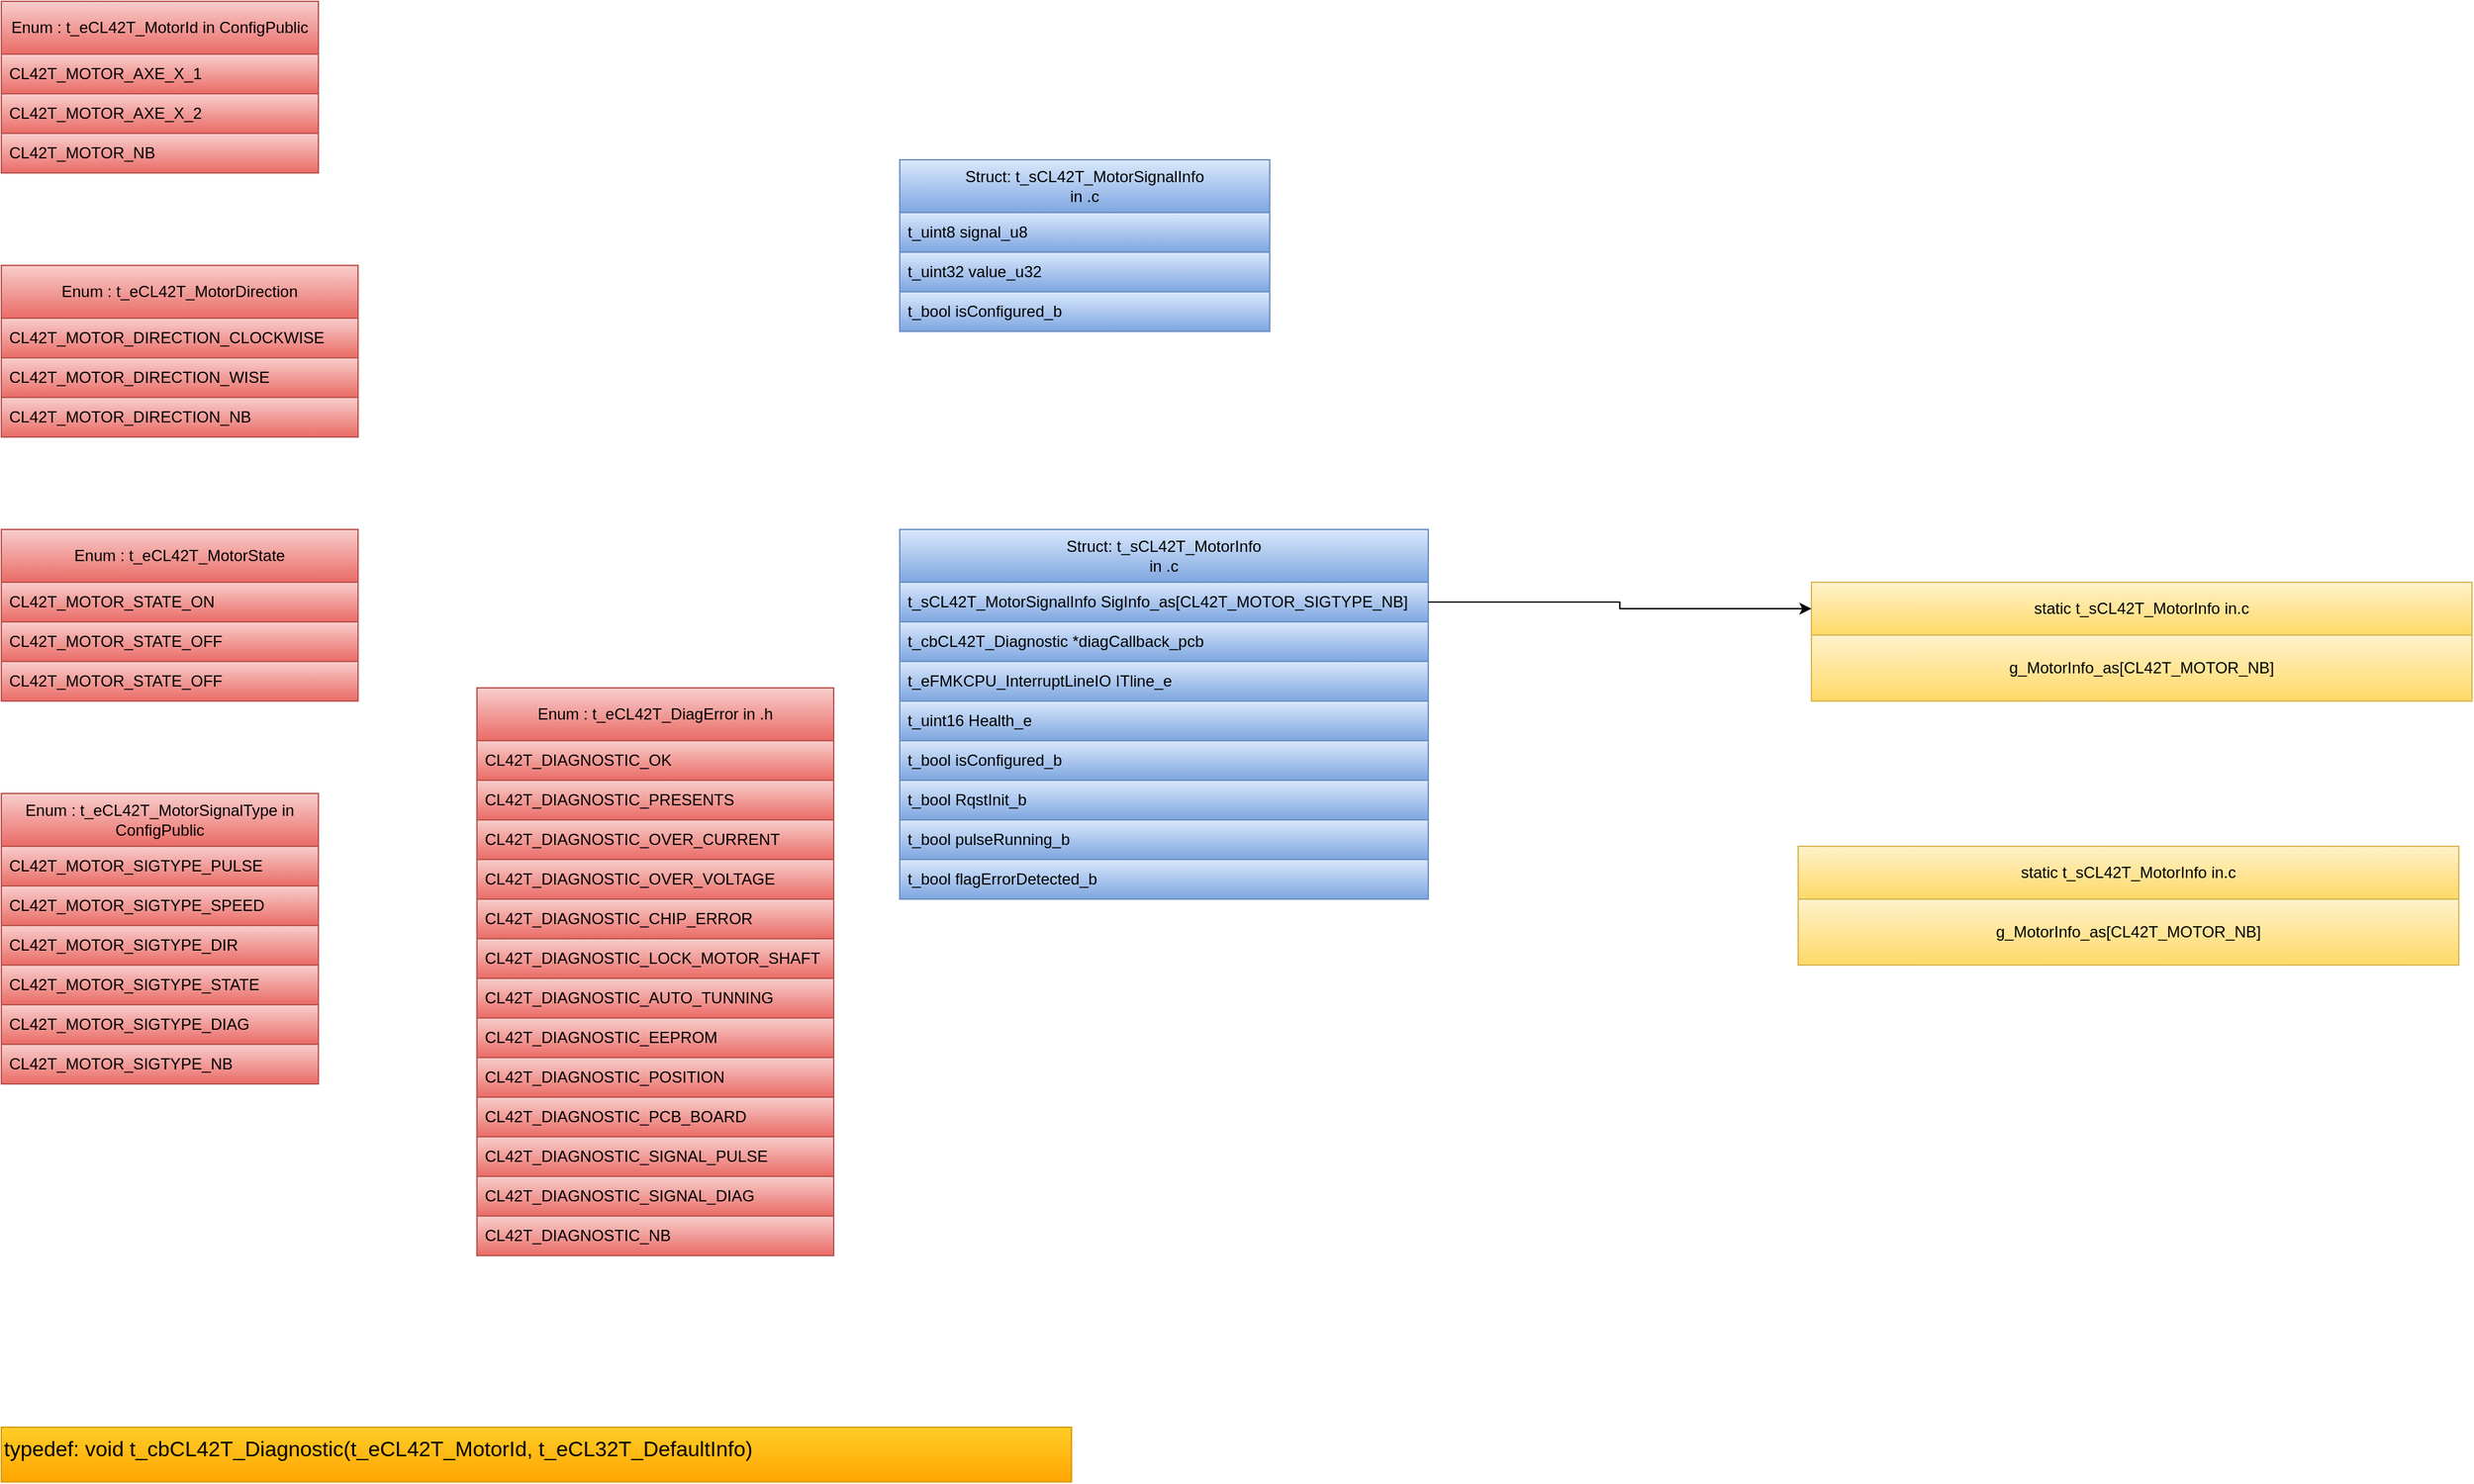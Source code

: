 <mxfile version="24.6.1" type="device" pages="17">
  <diagram name="Type" id="Vh-o-i0iVvA072OtEi_w">
    <mxGraphModel dx="2745" dy="2977" grid="1" gridSize="10" guides="1" tooltips="1" connect="1" arrows="1" fold="1" page="1" pageScale="1" pageWidth="827" pageHeight="1169" math="0" shadow="0">
      <root>
        <mxCell id="0" />
        <mxCell id="1" parent="0" />
        <mxCell id="GfyHRPOfNkN_5rqHJgt4-8" value="Enum : t_eCL42T_MotorId in ConfigPublic" style="swimlane;fontStyle=0;childLayout=stackLayout;horizontal=1;startSize=40;horizontalStack=0;resizeParent=1;resizeParentMax=0;resizeLast=0;collapsible=1;marginBottom=0;whiteSpace=wrap;html=1;fillColor=#f8cecc;gradientColor=#ea6b66;strokeColor=#b85450;fontColor=#000000;" vertex="1" parent="1">
          <mxGeometry x="-1600" y="-2320" width="240" height="130" as="geometry">
            <mxRectangle x="-1160" y="-1210" width="240" height="40" as="alternateBounds" />
          </mxGeometry>
        </mxCell>
        <mxCell id="GfyHRPOfNkN_5rqHJgt4-9" value="CL42T_MOTOR_AXE_X_1" style="text;strokeColor=#b85450;fillColor=#f8cecc;align=left;verticalAlign=middle;spacingLeft=4;spacingRight=4;overflow=hidden;points=[[0,0.5],[1,0.5]];portConstraint=eastwest;rotatable=0;whiteSpace=wrap;html=1;gradientColor=#ea6b66;fontColor=#000000;" vertex="1" parent="GfyHRPOfNkN_5rqHJgt4-8">
          <mxGeometry y="40" width="240" height="30" as="geometry" />
        </mxCell>
        <mxCell id="GfyHRPOfNkN_5rqHJgt4-10" value="CL42T_MOTOR_AXE_X_2" style="text;strokeColor=#b85450;fillColor=#f8cecc;align=left;verticalAlign=middle;spacingLeft=4;spacingRight=4;overflow=hidden;points=[[0,0.5],[1,0.5]];portConstraint=eastwest;rotatable=0;whiteSpace=wrap;html=1;gradientColor=#ea6b66;fontColor=#000000;" vertex="1" parent="GfyHRPOfNkN_5rqHJgt4-8">
          <mxGeometry y="70" width="240" height="30" as="geometry" />
        </mxCell>
        <mxCell id="GfyHRPOfNkN_5rqHJgt4-11" value="CL42T_MOTOR_NB" style="text;strokeColor=#b85450;fillColor=#f8cecc;align=left;verticalAlign=middle;spacingLeft=4;spacingRight=4;overflow=hidden;points=[[0,0.5],[1,0.5]];portConstraint=eastwest;rotatable=0;whiteSpace=wrap;html=1;gradientColor=#ea6b66;fontColor=#000000;" vertex="1" parent="GfyHRPOfNkN_5rqHJgt4-8">
          <mxGeometry y="100" width="240" height="30" as="geometry" />
        </mxCell>
        <mxCell id="GfyHRPOfNkN_5rqHJgt4-12" value="Enum : t_eCL42T_MotorDirection" style="swimlane;fontStyle=0;childLayout=stackLayout;horizontal=1;startSize=40;horizontalStack=0;resizeParent=1;resizeParentMax=0;resizeLast=0;collapsible=1;marginBottom=0;whiteSpace=wrap;html=1;fillColor=#f8cecc;gradientColor=#ea6b66;strokeColor=#b85450;fontColor=#000000;" vertex="1" parent="1">
          <mxGeometry x="-1600" y="-2120" width="270" height="130" as="geometry">
            <mxRectangle x="-1160" y="-1210" width="240" height="40" as="alternateBounds" />
          </mxGeometry>
        </mxCell>
        <mxCell id="GfyHRPOfNkN_5rqHJgt4-13" value="CL42T_MOTOR_DIRECTION_CLOCKWISE" style="text;strokeColor=#b85450;fillColor=#f8cecc;align=left;verticalAlign=middle;spacingLeft=4;spacingRight=4;overflow=hidden;points=[[0,0.5],[1,0.5]];portConstraint=eastwest;rotatable=0;whiteSpace=wrap;html=1;gradientColor=#ea6b66;fontColor=#000000;" vertex="1" parent="GfyHRPOfNkN_5rqHJgt4-12">
          <mxGeometry y="40" width="270" height="30" as="geometry" />
        </mxCell>
        <mxCell id="GfyHRPOfNkN_5rqHJgt4-14" value="CL42T_MOTOR_DIRECTION_WISE" style="text;strokeColor=#b85450;fillColor=#f8cecc;align=left;verticalAlign=middle;spacingLeft=4;spacingRight=4;overflow=hidden;points=[[0,0.5],[1,0.5]];portConstraint=eastwest;rotatable=0;whiteSpace=wrap;html=1;gradientColor=#ea6b66;fontColor=#000000;" vertex="1" parent="GfyHRPOfNkN_5rqHJgt4-12">
          <mxGeometry y="70" width="270" height="30" as="geometry" />
        </mxCell>
        <mxCell id="GfyHRPOfNkN_5rqHJgt4-15" value="CL42T_MOTOR_DIRECTION_NB" style="text;strokeColor=#b85450;fillColor=#f8cecc;align=left;verticalAlign=middle;spacingLeft=4;spacingRight=4;overflow=hidden;points=[[0,0.5],[1,0.5]];portConstraint=eastwest;rotatable=0;whiteSpace=wrap;html=1;gradientColor=#ea6b66;fontColor=#000000;" vertex="1" parent="GfyHRPOfNkN_5rqHJgt4-12">
          <mxGeometry y="100" width="270" height="30" as="geometry" />
        </mxCell>
        <mxCell id="GfyHRPOfNkN_5rqHJgt4-16" value="Enum : t_eCL42T_MotorState" style="swimlane;fontStyle=0;childLayout=stackLayout;horizontal=1;startSize=40;horizontalStack=0;resizeParent=1;resizeParentMax=0;resizeLast=0;collapsible=1;marginBottom=0;whiteSpace=wrap;html=1;fillColor=#f8cecc;gradientColor=#ea6b66;strokeColor=#b85450;fontColor=#000000;" vertex="1" parent="1">
          <mxGeometry x="-1600" y="-1920" width="270" height="130" as="geometry">
            <mxRectangle x="-1160" y="-1210" width="240" height="40" as="alternateBounds" />
          </mxGeometry>
        </mxCell>
        <mxCell id="GfyHRPOfNkN_5rqHJgt4-17" value="CL42T_MOTOR_STATE_ON" style="text;strokeColor=#b85450;fillColor=#f8cecc;align=left;verticalAlign=middle;spacingLeft=4;spacingRight=4;overflow=hidden;points=[[0,0.5],[1,0.5]];portConstraint=eastwest;rotatable=0;whiteSpace=wrap;html=1;gradientColor=#ea6b66;fontColor=#000000;" vertex="1" parent="GfyHRPOfNkN_5rqHJgt4-16">
          <mxGeometry y="40" width="270" height="30" as="geometry" />
        </mxCell>
        <mxCell id="GfyHRPOfNkN_5rqHJgt4-18" value="CL42T_MOTOR_STATE_OFF" style="text;strokeColor=#b85450;fillColor=#f8cecc;align=left;verticalAlign=middle;spacingLeft=4;spacingRight=4;overflow=hidden;points=[[0,0.5],[1,0.5]];portConstraint=eastwest;rotatable=0;whiteSpace=wrap;html=1;gradientColor=#ea6b66;fontColor=#000000;" vertex="1" parent="GfyHRPOfNkN_5rqHJgt4-16">
          <mxGeometry y="70" width="270" height="30" as="geometry" />
        </mxCell>
        <mxCell id="GfyHRPOfNkN_5rqHJgt4-19" value="CL42T_MOTOR_STATE_OFF" style="text;strokeColor=#b85450;fillColor=#f8cecc;align=left;verticalAlign=middle;spacingLeft=4;spacingRight=4;overflow=hidden;points=[[0,0.5],[1,0.5]];portConstraint=eastwest;rotatable=0;whiteSpace=wrap;html=1;gradientColor=#ea6b66;fontColor=#000000;" vertex="1" parent="GfyHRPOfNkN_5rqHJgt4-16">
          <mxGeometry y="100" width="270" height="30" as="geometry" />
        </mxCell>
        <mxCell id="GfyHRPOfNkN_5rqHJgt4-20" value="Struct: t_sCL42T_MotorSignalInfo&lt;div&gt;in .c&lt;/div&gt;" style="swimlane;fontStyle=0;childLayout=stackLayout;horizontal=1;startSize=40;horizontalStack=0;resizeParent=1;resizeParentMax=0;resizeLast=0;collapsible=1;marginBottom=0;whiteSpace=wrap;html=1;fillColor=#dae8fc;gradientColor=#7ea6e0;strokeColor=#6c8ebf;fontColor=#000000;" vertex="1" parent="1">
          <mxGeometry x="-920" y="-2200" width="280" height="130" as="geometry">
            <mxRectangle x="-560" y="-640" width="240" height="40" as="alternateBounds" />
          </mxGeometry>
        </mxCell>
        <mxCell id="GfyHRPOfNkN_5rqHJgt4-21" value="&lt;span style=&quot;text-align: center;&quot;&gt;t_uint8 signal_u8&lt;/span&gt;" style="text;strokeColor=#6c8ebf;fillColor=#dae8fc;align=left;verticalAlign=middle;spacingLeft=4;spacingRight=4;overflow=hidden;points=[[0,0.5],[1,0.5]];portConstraint=eastwest;rotatable=0;whiteSpace=wrap;html=1;gradientColor=#7ea6e0;fontColor=#000000;" vertex="1" parent="GfyHRPOfNkN_5rqHJgt4-20">
          <mxGeometry y="40" width="280" height="30" as="geometry" />
        </mxCell>
        <mxCell id="GfyHRPOfNkN_5rqHJgt4-22" value="&lt;span style=&quot;text-align: center;&quot;&gt;t_uint32 value_u32&lt;/span&gt;" style="text;strokeColor=#6c8ebf;fillColor=#dae8fc;align=left;verticalAlign=middle;spacingLeft=4;spacingRight=4;overflow=hidden;points=[[0,0.5],[1,0.5]];portConstraint=eastwest;rotatable=0;whiteSpace=wrap;html=1;gradientColor=#7ea6e0;fontColor=#000000;" vertex="1" parent="GfyHRPOfNkN_5rqHJgt4-20">
          <mxGeometry y="70" width="280" height="30" as="geometry" />
        </mxCell>
        <mxCell id="1AkViAmnxxERKPmiA6sV-6" value="&lt;span style=&quot;text-align: center;&quot;&gt;t_bool isConfigured_b&lt;/span&gt;" style="text;strokeColor=#6c8ebf;fillColor=#dae8fc;align=left;verticalAlign=middle;spacingLeft=4;spacingRight=4;overflow=hidden;points=[[0,0.5],[1,0.5]];portConstraint=eastwest;rotatable=0;whiteSpace=wrap;html=1;gradientColor=#7ea6e0;fontColor=#000000;" vertex="1" parent="GfyHRPOfNkN_5rqHJgt4-20">
          <mxGeometry y="100" width="280" height="30" as="geometry" />
        </mxCell>
        <mxCell id="GfyHRPOfNkN_5rqHJgt4-25" value="Enum : t_eCL42T_MotorSignalType in ConfigPublic" style="swimlane;fontStyle=0;childLayout=stackLayout;horizontal=1;startSize=40;horizontalStack=0;resizeParent=1;resizeParentMax=0;resizeLast=0;collapsible=1;marginBottom=0;whiteSpace=wrap;html=1;fillColor=#f8cecc;gradientColor=#ea6b66;strokeColor=#b85450;fontColor=#000000;" vertex="1" parent="1">
          <mxGeometry x="-1600" y="-1720" width="240" height="220" as="geometry">
            <mxRectangle x="-1160" y="-1210" width="240" height="40" as="alternateBounds" />
          </mxGeometry>
        </mxCell>
        <mxCell id="GfyHRPOfNkN_5rqHJgt4-26" value="CL42T_MOTOR_SIGTYPE_PULSE" style="text;strokeColor=#b85450;fillColor=#f8cecc;align=left;verticalAlign=middle;spacingLeft=4;spacingRight=4;overflow=hidden;points=[[0,0.5],[1,0.5]];portConstraint=eastwest;rotatable=0;whiteSpace=wrap;html=1;gradientColor=#ea6b66;fontColor=#000000;" vertex="1" parent="GfyHRPOfNkN_5rqHJgt4-25">
          <mxGeometry y="40" width="240" height="30" as="geometry" />
        </mxCell>
        <mxCell id="QMVsY3oyIqxa2rkxlDXN-1" value="CL42T_MOTOR_SIGTYPE_SPEED" style="text;strokeColor=#b85450;fillColor=#f8cecc;align=left;verticalAlign=middle;spacingLeft=4;spacingRight=4;overflow=hidden;points=[[0,0.5],[1,0.5]];portConstraint=eastwest;rotatable=0;whiteSpace=wrap;html=1;gradientColor=#ea6b66;fontColor=#000000;" vertex="1" parent="GfyHRPOfNkN_5rqHJgt4-25">
          <mxGeometry y="70" width="240" height="30" as="geometry" />
        </mxCell>
        <mxCell id="GfyHRPOfNkN_5rqHJgt4-27" value="CL42T_MOTOR_SIGTYPE_DIR" style="text;strokeColor=#b85450;fillColor=#f8cecc;align=left;verticalAlign=middle;spacingLeft=4;spacingRight=4;overflow=hidden;points=[[0,0.5],[1,0.5]];portConstraint=eastwest;rotatable=0;whiteSpace=wrap;html=1;gradientColor=#ea6b66;fontColor=#000000;" vertex="1" parent="GfyHRPOfNkN_5rqHJgt4-25">
          <mxGeometry y="100" width="240" height="30" as="geometry" />
        </mxCell>
        <mxCell id="GfyHRPOfNkN_5rqHJgt4-28" value="CL42T_MOTOR_SIGTYPE_STATE" style="text;strokeColor=#b85450;fillColor=#f8cecc;align=left;verticalAlign=middle;spacingLeft=4;spacingRight=4;overflow=hidden;points=[[0,0.5],[1,0.5]];portConstraint=eastwest;rotatable=0;whiteSpace=wrap;html=1;gradientColor=#ea6b66;fontColor=#000000;" vertex="1" parent="GfyHRPOfNkN_5rqHJgt4-25">
          <mxGeometry y="130" width="240" height="30" as="geometry" />
        </mxCell>
        <mxCell id="GfyHRPOfNkN_5rqHJgt4-29" value="CL42T_MOTOR_SIGTYPE_DIAG" style="text;strokeColor=#b85450;fillColor=#f8cecc;align=left;verticalAlign=middle;spacingLeft=4;spacingRight=4;overflow=hidden;points=[[0,0.5],[1,0.5]];portConstraint=eastwest;rotatable=0;whiteSpace=wrap;html=1;gradientColor=#ea6b66;fontColor=#000000;" vertex="1" parent="GfyHRPOfNkN_5rqHJgt4-25">
          <mxGeometry y="160" width="240" height="30" as="geometry" />
        </mxCell>
        <mxCell id="GfyHRPOfNkN_5rqHJgt4-30" value="CL42T_MOTOR_SIGTYPE_NB" style="text;strokeColor=#b85450;fillColor=#f8cecc;align=left;verticalAlign=middle;spacingLeft=4;spacingRight=4;overflow=hidden;points=[[0,0.5],[1,0.5]];portConstraint=eastwest;rotatable=0;whiteSpace=wrap;html=1;gradientColor=#ea6b66;fontColor=#000000;" vertex="1" parent="GfyHRPOfNkN_5rqHJgt4-25">
          <mxGeometry y="190" width="240" height="30" as="geometry" />
        </mxCell>
        <mxCell id="_98Hny6dWOGSZHoOnHI_-1" value="&lt;span style=&quot;color: rgb(0, 0, 0); text-wrap: nowrap;&quot;&gt;typedef: void&amp;nbsp;&lt;/span&gt;&lt;span style=&quot;color: rgb(0, 0, 0); text-wrap: nowrap;&quot;&gt;t_cbCL42T_Diagnostic(t_eCL42T_MotorId, t_eCL32T_DefaultInfo)&lt;/span&gt;" style="rounded=0;whiteSpace=wrap;html=1;verticalAlign=top;fillColor=#ffcd28;gradientColor=#ffa500;strokeColor=#d79b00;fontSize=16;align=left;" vertex="1" parent="1">
          <mxGeometry x="-1600" y="-1240" width="810" height="41.43" as="geometry" />
        </mxCell>
        <mxCell id="_98Hny6dWOGSZHoOnHI_-2" value="Enum : t_eCL42T_DiagError in .h" style="swimlane;fontStyle=0;childLayout=stackLayout;horizontal=1;startSize=40;horizontalStack=0;resizeParent=1;resizeParentMax=0;resizeLast=0;collapsible=1;marginBottom=0;whiteSpace=wrap;html=1;fillColor=#f8cecc;gradientColor=#ea6b66;strokeColor=#b85450;fontColor=#000000;" vertex="1" parent="1">
          <mxGeometry x="-1240" y="-1800" width="270" height="430" as="geometry">
            <mxRectangle x="-1160" y="-1210" width="240" height="40" as="alternateBounds" />
          </mxGeometry>
        </mxCell>
        <mxCell id="HM81R5SdqasTVXGEMs0M-1" value="CL42T_DIAGNOSTIC_OK" style="text;strokeColor=#b85450;fillColor=#f8cecc;align=left;verticalAlign=middle;spacingLeft=4;spacingRight=4;overflow=hidden;points=[[0,0.5],[1,0.5]];portConstraint=eastwest;rotatable=0;whiteSpace=wrap;html=1;gradientColor=#ea6b66;fontColor=#000000;" vertex="1" parent="_98Hny6dWOGSZHoOnHI_-2">
          <mxGeometry y="40" width="270" height="30" as="geometry" />
        </mxCell>
        <mxCell id="-KuUbHWm_W-XYLGvhOC6-5" value="CL42T_DIAGNOSTIC_PRESENTS" style="text;strokeColor=#b85450;fillColor=#f8cecc;align=left;verticalAlign=middle;spacingLeft=4;spacingRight=4;overflow=hidden;points=[[0,0.5],[1,0.5]];portConstraint=eastwest;rotatable=0;whiteSpace=wrap;html=1;gradientColor=#ea6b66;fontColor=#000000;" vertex="1" parent="_98Hny6dWOGSZHoOnHI_-2">
          <mxGeometry y="70" width="270" height="30" as="geometry" />
        </mxCell>
        <mxCell id="_98Hny6dWOGSZHoOnHI_-4" value="CL42T_DIAGNOSTIC_OVER_CURRENT" style="text;strokeColor=#b85450;fillColor=#f8cecc;align=left;verticalAlign=middle;spacingLeft=4;spacingRight=4;overflow=hidden;points=[[0,0.5],[1,0.5]];portConstraint=eastwest;rotatable=0;whiteSpace=wrap;html=1;gradientColor=#ea6b66;fontColor=#000000;" vertex="1" parent="_98Hny6dWOGSZHoOnHI_-2">
          <mxGeometry y="100" width="270" height="30" as="geometry" />
        </mxCell>
        <mxCell id="_98Hny6dWOGSZHoOnHI_-3" value="CL42T_DIAGNOSTIC_OVER_VOLTAGE" style="text;strokeColor=#b85450;fillColor=#f8cecc;align=left;verticalAlign=middle;spacingLeft=4;spacingRight=4;overflow=hidden;points=[[0,0.5],[1,0.5]];portConstraint=eastwest;rotatable=0;whiteSpace=wrap;html=1;gradientColor=#ea6b66;fontColor=#000000;" vertex="1" parent="_98Hny6dWOGSZHoOnHI_-2">
          <mxGeometry y="130" width="270" height="30" as="geometry" />
        </mxCell>
        <mxCell id="_98Hny6dWOGSZHoOnHI_-6" value="CL42T_DIAGNOSTIC_CHIP_ERROR" style="text;strokeColor=#b85450;fillColor=#f8cecc;align=left;verticalAlign=middle;spacingLeft=4;spacingRight=4;overflow=hidden;points=[[0,0.5],[1,0.5]];portConstraint=eastwest;rotatable=0;whiteSpace=wrap;html=1;gradientColor=#ea6b66;fontColor=#000000;" vertex="1" parent="_98Hny6dWOGSZHoOnHI_-2">
          <mxGeometry y="160" width="270" height="30" as="geometry" />
        </mxCell>
        <mxCell id="_98Hny6dWOGSZHoOnHI_-7" value="CL42T_DIAGNOSTIC_LOCK_MOTOR_SHAFT" style="text;strokeColor=#b85450;fillColor=#f8cecc;align=left;verticalAlign=middle;spacingLeft=4;spacingRight=4;overflow=hidden;points=[[0,0.5],[1,0.5]];portConstraint=eastwest;rotatable=0;whiteSpace=wrap;html=1;gradientColor=#ea6b66;fontColor=#000000;" vertex="1" parent="_98Hny6dWOGSZHoOnHI_-2">
          <mxGeometry y="190" width="270" height="30" as="geometry" />
        </mxCell>
        <mxCell id="_98Hny6dWOGSZHoOnHI_-8" value="CL42T_DIAGNOSTIC_AUTO_TUNNING" style="text;strokeColor=#b85450;fillColor=#f8cecc;align=left;verticalAlign=middle;spacingLeft=4;spacingRight=4;overflow=hidden;points=[[0,0.5],[1,0.5]];portConstraint=eastwest;rotatable=0;whiteSpace=wrap;html=1;gradientColor=#ea6b66;fontColor=#000000;" vertex="1" parent="_98Hny6dWOGSZHoOnHI_-2">
          <mxGeometry y="220" width="270" height="30" as="geometry" />
        </mxCell>
        <mxCell id="_98Hny6dWOGSZHoOnHI_-9" value="CL42T_DIAGNOSTIC_EEPROM" style="text;strokeColor=#b85450;fillColor=#f8cecc;align=left;verticalAlign=middle;spacingLeft=4;spacingRight=4;overflow=hidden;points=[[0,0.5],[1,0.5]];portConstraint=eastwest;rotatable=0;whiteSpace=wrap;html=1;gradientColor=#ea6b66;fontColor=#000000;" vertex="1" parent="_98Hny6dWOGSZHoOnHI_-2">
          <mxGeometry y="250" width="270" height="30" as="geometry" />
        </mxCell>
        <mxCell id="_98Hny6dWOGSZHoOnHI_-10" value="CL42T_DIAGNOSTIC_POSITION" style="text;strokeColor=#b85450;fillColor=#f8cecc;align=left;verticalAlign=middle;spacingLeft=4;spacingRight=4;overflow=hidden;points=[[0,0.5],[1,0.5]];portConstraint=eastwest;rotatable=0;whiteSpace=wrap;html=1;gradientColor=#ea6b66;fontColor=#000000;" vertex="1" parent="_98Hny6dWOGSZHoOnHI_-2">
          <mxGeometry y="280" width="270" height="30" as="geometry" />
        </mxCell>
        <mxCell id="_98Hny6dWOGSZHoOnHI_-11" value="CL42T_DIAGNOSTIC_PCB_BOARD" style="text;strokeColor=#b85450;fillColor=#f8cecc;align=left;verticalAlign=middle;spacingLeft=4;spacingRight=4;overflow=hidden;points=[[0,0.5],[1,0.5]];portConstraint=eastwest;rotatable=0;whiteSpace=wrap;html=1;gradientColor=#ea6b66;fontColor=#000000;" vertex="1" parent="_98Hny6dWOGSZHoOnHI_-2">
          <mxGeometry y="310" width="270" height="30" as="geometry" />
        </mxCell>
        <mxCell id="aGqYMnYKr8DQlQu2f6WQ-1" value="CL42T_DIAGNOSTIC_SIGNAL_PULSE" style="text;strokeColor=#b85450;fillColor=#f8cecc;align=left;verticalAlign=middle;spacingLeft=4;spacingRight=4;overflow=hidden;points=[[0,0.5],[1,0.5]];portConstraint=eastwest;rotatable=0;whiteSpace=wrap;html=1;gradientColor=#ea6b66;fontColor=#000000;" vertex="1" parent="_98Hny6dWOGSZHoOnHI_-2">
          <mxGeometry y="340" width="270" height="30" as="geometry" />
        </mxCell>
        <mxCell id="aGqYMnYKr8DQlQu2f6WQ-2" value="CL42T_DIAGNOSTIC_SIGNAL_DIAG" style="text;strokeColor=#b85450;fillColor=#f8cecc;align=left;verticalAlign=middle;spacingLeft=4;spacingRight=4;overflow=hidden;points=[[0,0.5],[1,0.5]];portConstraint=eastwest;rotatable=0;whiteSpace=wrap;html=1;gradientColor=#ea6b66;fontColor=#000000;" vertex="1" parent="_98Hny6dWOGSZHoOnHI_-2">
          <mxGeometry y="370" width="270" height="30" as="geometry" />
        </mxCell>
        <mxCell id="_98Hny6dWOGSZHoOnHI_-5" value="CL42T_DIAGNOSTIC_NB" style="text;strokeColor=#b85450;fillColor=#f8cecc;align=left;verticalAlign=middle;spacingLeft=4;spacingRight=4;overflow=hidden;points=[[0,0.5],[1,0.5]];portConstraint=eastwest;rotatable=0;whiteSpace=wrap;html=1;gradientColor=#ea6b66;fontColor=#000000;" vertex="1" parent="_98Hny6dWOGSZHoOnHI_-2">
          <mxGeometry y="400" width="270" height="30" as="geometry" />
        </mxCell>
        <mxCell id="fkoo2TKvh2ZY_R15RrpD-1" value="Struct: t_sCL42T_MotorInfo&lt;div&gt;in .c&lt;/div&gt;" style="swimlane;fontStyle=0;childLayout=stackLayout;horizontal=1;startSize=40;horizontalStack=0;resizeParent=1;resizeParentMax=0;resizeLast=0;collapsible=1;marginBottom=0;whiteSpace=wrap;html=1;fillColor=#dae8fc;gradientColor=#7ea6e0;strokeColor=#6c8ebf;fontColor=#000000;" vertex="1" parent="1">
          <mxGeometry x="-920" y="-1920" width="400" height="280" as="geometry">
            <mxRectangle x="-560" y="-640" width="240" height="40" as="alternateBounds" />
          </mxGeometry>
        </mxCell>
        <mxCell id="fkoo2TKvh2ZY_R15RrpD-2" value="&lt;span style=&quot;text-align: center;&quot;&gt;t_sCL42T_MotorSignalInfo&lt;/span&gt;&lt;span style=&quot;text-align: center;&quot;&gt;&amp;nbsp;SigInfo_as[&lt;/span&gt;CL42T_MOTOR_SIGTYPE_NB&lt;span style=&quot;text-align: center;&quot;&gt;]&lt;/span&gt;" style="text;strokeColor=#6c8ebf;fillColor=#dae8fc;align=left;verticalAlign=middle;spacingLeft=4;spacingRight=4;overflow=hidden;points=[[0,0.5],[1,0.5]];portConstraint=eastwest;rotatable=0;whiteSpace=wrap;html=1;gradientColor=#7ea6e0;fontColor=#000000;" vertex="1" parent="fkoo2TKvh2ZY_R15RrpD-1">
          <mxGeometry y="40" width="400" height="30" as="geometry" />
        </mxCell>
        <mxCell id="fkoo2TKvh2ZY_R15RrpD-7" value="t_cbCL42T_Diagnostic *diagCallback_pcb" style="text;strokeColor=#6c8ebf;fillColor=#dae8fc;align=left;verticalAlign=middle;spacingLeft=4;spacingRight=4;overflow=hidden;points=[[0,0.5],[1,0.5]];portConstraint=eastwest;rotatable=0;whiteSpace=wrap;html=1;gradientColor=#7ea6e0;fontColor=#000000;" vertex="1" parent="fkoo2TKvh2ZY_R15RrpD-1">
          <mxGeometry y="70" width="400" height="30" as="geometry" />
        </mxCell>
        <mxCell id="kGI3u_zoNF0NpKWwykN8-1" value="t_eFMKCPU_InterruptLineIO ITline_e" style="text;strokeColor=#6c8ebf;fillColor=#dae8fc;align=left;verticalAlign=middle;spacingLeft=4;spacingRight=4;overflow=hidden;points=[[0,0.5],[1,0.5]];portConstraint=eastwest;rotatable=0;whiteSpace=wrap;html=1;gradientColor=#7ea6e0;fontColor=#000000;" vertex="1" parent="fkoo2TKvh2ZY_R15RrpD-1">
          <mxGeometry y="100" width="400" height="30" as="geometry" />
        </mxCell>
        <mxCell id="fkoo2TKvh2ZY_R15RrpD-13" value="t_uint16 Health_e" style="text;strokeColor=#6c8ebf;fillColor=#dae8fc;align=left;verticalAlign=middle;spacingLeft=4;spacingRight=4;overflow=hidden;points=[[0,0.5],[1,0.5]];portConstraint=eastwest;rotatable=0;whiteSpace=wrap;html=1;gradientColor=#7ea6e0;fontColor=#000000;" vertex="1" parent="fkoo2TKvh2ZY_R15RrpD-1">
          <mxGeometry y="130" width="400" height="30" as="geometry" />
        </mxCell>
        <mxCell id="fkoo2TKvh2ZY_R15RrpD-14" value="t_bool isConfigured_b" style="text;strokeColor=#6c8ebf;fillColor=#dae8fc;align=left;verticalAlign=middle;spacingLeft=4;spacingRight=4;overflow=hidden;points=[[0,0.5],[1,0.5]];portConstraint=eastwest;rotatable=0;whiteSpace=wrap;html=1;gradientColor=#7ea6e0;fontColor=#000000;" vertex="1" parent="fkoo2TKvh2ZY_R15RrpD-1">
          <mxGeometry y="160" width="400" height="30" as="geometry" />
        </mxCell>
        <mxCell id="0mYlc7G8-P-tq84qtlL5-1" value="t_bool RqstInit_b" style="text;strokeColor=#6c8ebf;fillColor=#dae8fc;align=left;verticalAlign=middle;spacingLeft=4;spacingRight=4;overflow=hidden;points=[[0,0.5],[1,0.5]];portConstraint=eastwest;rotatable=0;whiteSpace=wrap;html=1;gradientColor=#7ea6e0;fontColor=#000000;" vertex="1" parent="fkoo2TKvh2ZY_R15RrpD-1">
          <mxGeometry y="190" width="400" height="30" as="geometry" />
        </mxCell>
        <mxCell id="9aS8QewPEd9LvNOoHUM3-2" value="t_bool pulseRunning_b" style="text;strokeColor=#6c8ebf;fillColor=#dae8fc;align=left;verticalAlign=middle;spacingLeft=4;spacingRight=4;overflow=hidden;points=[[0,0.5],[1,0.5]];portConstraint=eastwest;rotatable=0;whiteSpace=wrap;html=1;gradientColor=#7ea6e0;fontColor=#000000;" vertex="1" parent="fkoo2TKvh2ZY_R15RrpD-1">
          <mxGeometry y="220" width="400" height="30" as="geometry" />
        </mxCell>
        <mxCell id="fkoo2TKvh2ZY_R15RrpD-6" value="t_bool flagErrorDetected_b" style="text;strokeColor=#6c8ebf;fillColor=#dae8fc;align=left;verticalAlign=middle;spacingLeft=4;spacingRight=4;overflow=hidden;points=[[0,0.5],[1,0.5]];portConstraint=eastwest;rotatable=0;whiteSpace=wrap;html=1;gradientColor=#7ea6e0;fontColor=#000000;" vertex="1" parent="fkoo2TKvh2ZY_R15RrpD-1">
          <mxGeometry y="250" width="400" height="30" as="geometry" />
        </mxCell>
        <mxCell id="1AkViAmnxxERKPmiA6sV-1" value="" style="group;fontSize=12;" connectable="0" vertex="1" parent="1">
          <mxGeometry x="-230" y="-1880" width="500" height="90" as="geometry" />
        </mxCell>
        <mxCell id="1AkViAmnxxERKPmiA6sV-2" value="" style="rounded=0;whiteSpace=wrap;html=1;fillColor=#fff2cc;gradientColor=#ffd966;strokeColor=#d6b656;fontColor=#000000;fontSize=12;" vertex="1" parent="1AkViAmnxxERKPmiA6sV-1">
          <mxGeometry width="500.0" height="90" as="geometry" />
        </mxCell>
        <mxCell id="1AkViAmnxxERKPmiA6sV-3" value="static t_sCL42T_MotorInfo in.c" style="rounded=0;whiteSpace=wrap;html=1;fillColor=#fff2cc;gradientColor=#ffd966;strokeColor=#d6b656;fontColor=#000000;fontSize=12;" vertex="1" parent="1AkViAmnxxERKPmiA6sV-1">
          <mxGeometry width="500.0" height="40" as="geometry" />
        </mxCell>
        <mxCell id="1AkViAmnxxERKPmiA6sV-4" value="&lt;div style=&quot;text-align: center; font-size: 12px;&quot;&gt;g_MotorInfo_as[CL42T_MOTOR_NB]&lt;/div&gt;" style="rounded=0;whiteSpace=wrap;html=1;fillColor=#fff2cc;gradientColor=#ffd966;strokeColor=#d6b656;fontColor=#000000;fontSize=12;" vertex="1" parent="1AkViAmnxxERKPmiA6sV-1">
          <mxGeometry y="40" width="500.0" height="50" as="geometry" />
        </mxCell>
        <mxCell id="-KuUbHWm_W-XYLGvhOC6-1" value="" style="group;fontSize=12;" connectable="0" vertex="1" parent="1">
          <mxGeometry x="-240" y="-1680" width="500" height="90" as="geometry" />
        </mxCell>
        <mxCell id="-KuUbHWm_W-XYLGvhOC6-2" value="" style="rounded=0;whiteSpace=wrap;html=1;fillColor=#fff2cc;gradientColor=#ffd966;strokeColor=#d6b656;fontColor=#000000;fontSize=12;" vertex="1" parent="-KuUbHWm_W-XYLGvhOC6-1">
          <mxGeometry width="500.0" height="90" as="geometry" />
        </mxCell>
        <mxCell id="-KuUbHWm_W-XYLGvhOC6-3" value="static t_sCL42T_MotorInfo in.c" style="rounded=0;whiteSpace=wrap;html=1;fillColor=#fff2cc;gradientColor=#ffd966;strokeColor=#d6b656;fontColor=#000000;fontSize=12;" vertex="1" parent="-KuUbHWm_W-XYLGvhOC6-1">
          <mxGeometry width="500.0" height="40" as="geometry" />
        </mxCell>
        <mxCell id="-KuUbHWm_W-XYLGvhOC6-4" value="&lt;div style=&quot;text-align: center; font-size: 12px;&quot;&gt;g_MotorInfo_as[CL42T_MOTOR_NB]&lt;/div&gt;" style="rounded=0;whiteSpace=wrap;html=1;fillColor=#fff2cc;gradientColor=#ffd966;strokeColor=#d6b656;fontColor=#000000;fontSize=12;" vertex="1" parent="-KuUbHWm_W-XYLGvhOC6-1">
          <mxGeometry y="40" width="500.0" height="50" as="geometry" />
        </mxCell>
        <mxCell id="9aS8QewPEd9LvNOoHUM3-1" style="edgeStyle=orthogonalEdgeStyle;rounded=0;orthogonalLoop=1;jettySize=auto;html=1;exitX=1;exitY=0.5;exitDx=0;exitDy=0;entryX=0;entryY=0.5;entryDx=0;entryDy=0;" edge="1" parent="1" source="fkoo2TKvh2ZY_R15RrpD-2" target="1AkViAmnxxERKPmiA6sV-3">
          <mxGeometry relative="1" as="geometry" />
        </mxCell>
      </root>
    </mxGraphModel>
  </diagram>
  <diagram id="oto8R3bWcRUvMcdc8yqN" name="static API">
    <mxGraphModel dx="2421" dy="2788" grid="1" gridSize="10" guides="1" tooltips="1" connect="1" arrows="1" fold="1" page="1" pageScale="1" pageWidth="827" pageHeight="1169" math="0" shadow="0">
      <root>
        <mxCell id="0" />
        <mxCell id="1" parent="0" />
        <mxCell id="MKVgYVCAmvTRP1YB9cGc-1" value="" style="group;fontSize=12;" vertex="1" connectable="0" parent="1">
          <mxGeometry x="-1600" y="-2120" width="750" height="180" as="geometry" />
        </mxCell>
        <mxCell id="MKVgYVCAmvTRP1YB9cGc-2" value="&lt;div style=&quot;font-size: 12px;&quot;&gt;&lt;div style=&quot;font-size: 12px;&quot;&gt;&lt;span style=&quot;text-wrap: nowrap;&quot;&gt;- Init the driver if a configuration has been asked&lt;/span&gt;&lt;/div&gt;&lt;/div&gt;" style="rounded=0;whiteSpace=wrap;html=1;fillColor=#d5e8d4;gradientColor=#97d077;strokeColor=#82b366;fontColor=#000000;align=left;fontSize=12;" vertex="1" parent="MKVgYVCAmvTRP1YB9cGc-1">
          <mxGeometry width="750" height="180" as="geometry" />
        </mxCell>
        <mxCell id="MKVgYVCAmvTRP1YB9cGc-3" value="s_CL42T_SigErrMngmt()" style="rounded=0;whiteSpace=wrap;html=1;fillColor=#d5e8d4;gradientColor=#97d077;strokeColor=#82b366;fontColor=#000000;fontSize=12;" vertex="1" parent="MKVgYVCAmvTRP1YB9cGc-1">
          <mxGeometry width="750" height="45" as="geometry" />
        </mxCell>
        <mxCell id="khLK9R8rLK0fl_6Jc-fz-1" value="" style="group;fontSize=12;" vertex="1" connectable="0" parent="1">
          <mxGeometry x="-1600" y="-2320" width="750" height="180" as="geometry" />
        </mxCell>
        <mxCell id="khLK9R8rLK0fl_6Jc-fz-2" value="&lt;div style=&quot;font-size: 12px;&quot;&gt;&lt;div style=&quot;font-size: 12px;&quot;&gt;&lt;span style=&quot;text-wrap: nowrap;&quot;&gt;- Init the driver if a configuration has been asked&lt;/span&gt;&lt;/div&gt;&lt;/div&gt;" style="rounded=0;whiteSpace=wrap;html=1;fillColor=#d5e8d4;gradientColor=#97d077;strokeColor=#82b366;fontColor=#000000;align=left;fontSize=12;" vertex="1" parent="khLK9R8rLK0fl_6Jc-fz-1">
          <mxGeometry width="750" height="180" as="geometry" />
        </mxCell>
        <mxCell id="khLK9R8rLK0fl_6Jc-fz-3" value="s_CL42T_ConfigurationState(void)" style="rounded=0;whiteSpace=wrap;html=1;fillColor=#d5e8d4;gradientColor=#97d077;strokeColor=#82b366;fontColor=#000000;fontSize=12;" vertex="1" parent="khLK9R8rLK0fl_6Jc-fz-1">
          <mxGeometry width="750" height="45" as="geometry" />
        </mxCell>
        <mxCell id="Piu-5uM1hsN1ojQ6Ejds-1" value="" style="group;fontSize=12;" vertex="1" connectable="0" parent="1">
          <mxGeometry x="-1600" y="-1880" width="750" height="180" as="geometry" />
        </mxCell>
        <mxCell id="Piu-5uM1hsN1ojQ6Ejds-2" value="&lt;div style=&quot;font-size: 12px;&quot;&gt;&lt;div style=&quot;font-size: 12px;&quot;&gt;&lt;span style=&quot;text-wrap: nowrap;&quot;&gt;- Init the driver if a configuration has been asked&lt;/span&gt;&lt;/div&gt;&lt;/div&gt;" style="rounded=0;whiteSpace=wrap;html=1;fillColor=#d5e8d4;gradientColor=#97d077;strokeColor=#82b366;fontColor=#000000;align=left;fontSize=12;" vertex="1" parent="Piu-5uM1hsN1ojQ6Ejds-1">
          <mxGeometry width="750" height="180" as="geometry" />
        </mxCell>
        <mxCell id="Piu-5uM1hsN1ojQ6Ejds-3" value="s_CL42T_OperationalState()" style="rounded=0;whiteSpace=wrap;html=1;fillColor=#d5e8d4;gradientColor=#97d077;strokeColor=#82b366;fontColor=#000000;fontSize=12;" vertex="1" parent="Piu-5uM1hsN1ojQ6Ejds-1">
          <mxGeometry width="750" height="45" as="geometry" />
        </mxCell>
        <mxCell id="g5tWxAbrj2REzLmDmzog-1" value="" style="group;fontSize=12;" vertex="1" connectable="0" parent="1">
          <mxGeometry x="-1600" y="-1640" width="750" height="180" as="geometry" />
        </mxCell>
        <mxCell id="g5tWxAbrj2REzLmDmzog-2" value="&lt;div style=&quot;font-size: 12px;&quot;&gt;&lt;div style=&quot;font-size: 12px;&quot;&gt;&lt;br&gt;&lt;/div&gt;&lt;/div&gt;" style="rounded=0;whiteSpace=wrap;html=1;fillColor=#d5e8d4;gradientColor=#97d077;strokeColor=#82b366;fontColor=#000000;align=left;fontSize=12;" vertex="1" parent="g5tWxAbrj2REzLmDmzog-1">
          <mxGeometry width="750" height="180" as="geometry" />
        </mxCell>
        <mxCell id="g5tWxAbrj2REzLmDmzog-3" value="s_CL42T_PerformDiagnostic(t_eCL42T_MotorId f_IdMotor_e, t_uint16 f_cntDiag_u16)" style="rounded=0;whiteSpace=wrap;html=1;fillColor=#d5e8d4;gradientColor=#97d077;strokeColor=#82b366;fontColor=#000000;fontSize=12;" vertex="1" parent="g5tWxAbrj2REzLmDmzog-1">
          <mxGeometry width="750" height="45" as="geometry" />
        </mxCell>
      </root>
    </mxGraphModel>
  </diagram>
  <diagram id="KYzPnV4GO7NN7MFt_ZRo" name="API">
    <mxGraphModel dx="2555" dy="4035" grid="1" gridSize="10" guides="1" tooltips="1" connect="1" arrows="1" fold="1" page="1" pageScale="1" pageWidth="827" pageHeight="1169" math="0" shadow="0">
      <root>
        <mxCell id="0" />
        <mxCell id="1" parent="0" />
        <mxCell id="-KdtVQggtK2KjenfKEuR-1" value="" style="group;fontSize=12;" vertex="1" connectable="0" parent="1">
          <mxGeometry x="-1620" y="-2280" width="750" height="180" as="geometry" />
        </mxCell>
        <mxCell id="-KdtVQggtK2KjenfKEuR-2" value="&lt;div style=&quot;font-size: 12px;&quot;&gt;&lt;div style=&quot;font-size: 12px;&quot;&gt;&lt;br&gt;&lt;/div&gt;&lt;/div&gt;" style="rounded=0;whiteSpace=wrap;html=1;fillColor=#d5e8d4;gradientColor=#97d077;strokeColor=#82b366;fontColor=#000000;align=left;fontSize=12;" vertex="1" parent="-KdtVQggtK2KjenfKEuR-1">
          <mxGeometry width="750" height="180" as="geometry" />
        </mxCell>
        <mxCell id="-KdtVQggtK2KjenfKEuR-3" value="CL42T__AddPulseSignal(t_eCL42T_MottorId f_motorID_e, t_eFMKIO_OUTPWM f_pulseSignal, t_eFMKIO_PullMode f_pullMode,&lt;div&gt;t_uint32 f_frequency_u32)&lt;/div&gt;" style="rounded=0;whiteSpace=wrap;html=1;fillColor=#d5e8d4;gradientColor=#97d077;strokeColor=#82b366;fontColor=#000000;fontSize=12;" vertex="1" parent="-KdtVQggtK2KjenfKEuR-1">
          <mxGeometry width="750" height="45" as="geometry" />
        </mxCell>
        <mxCell id="-KdtVQggtK2KjenfKEuR-4" value="" style="group;fontSize=12;" vertex="1" connectable="0" parent="1">
          <mxGeometry x="-1616" y="-2040" width="750" height="180" as="geometry" />
        </mxCell>
        <mxCell id="-KdtVQggtK2KjenfKEuR-5" value="&lt;div style=&quot;font-size: 12px;&quot;&gt;&lt;div style=&quot;font-size: 12px;&quot;&gt;&lt;br&gt;&lt;/div&gt;&lt;/div&gt;" style="rounded=0;whiteSpace=wrap;html=1;fillColor=#d5e8d4;gradientColor=#97d077;strokeColor=#82b366;fontColor=#000000;align=left;fontSize=12;" vertex="1" parent="-KdtVQggtK2KjenfKEuR-4">
          <mxGeometry width="750" height="180" as="geometry" />
        </mxCell>
        <mxCell id="-KdtVQggtK2KjenfKEuR-6" value="CL42T__AddDirSignal(t_eCL42T_MottorId f_motorID_e, t_eFMKIO_OUTDIG f_DirSignal, t_eFMKIO_PullMode f_pullMode&lt;span style=&quot;background-color: initial;&quot;&gt;)&lt;/span&gt;" style="rounded=0;whiteSpace=wrap;html=1;fillColor=#d5e8d4;gradientColor=#97d077;strokeColor=#82b366;fontColor=#000000;fontSize=12;" vertex="1" parent="-KdtVQggtK2KjenfKEuR-4">
          <mxGeometry width="750" height="45" as="geometry" />
        </mxCell>
        <mxCell id="-KdtVQggtK2KjenfKEuR-7" value="" style="group;fontSize=12;" vertex="1" connectable="0" parent="1">
          <mxGeometry x="-1610" y="-1800" width="750" height="180" as="geometry" />
        </mxCell>
        <mxCell id="-KdtVQggtK2KjenfKEuR-8" value="&lt;div style=&quot;font-size: 12px;&quot;&gt;&lt;div style=&quot;font-size: 12px;&quot;&gt;&lt;br&gt;&lt;/div&gt;&lt;/div&gt;" style="rounded=0;whiteSpace=wrap;html=1;fillColor=#d5e8d4;gradientColor=#97d077;strokeColor=#82b366;fontColor=#000000;align=left;fontSize=12;" vertex="1" parent="-KdtVQggtK2KjenfKEuR-7">
          <mxGeometry width="750" height="180" as="geometry" />
        </mxCell>
        <mxCell id="-KdtVQggtK2KjenfKEuR-9" value="CL42T__AddStateSignal(t_eCL42T_MottorId f_motorID_e, t_eFMKIO_OUTDIG f_StateSignal, t_eFMKIO_PullMode f_pullMode&lt;span style=&quot;background-color: initial;&quot;&gt;)&lt;/span&gt;" style="rounded=0;whiteSpace=wrap;html=1;fillColor=#d5e8d4;gradientColor=#97d077;strokeColor=#82b366;fontColor=#000000;fontSize=12;" vertex="1" parent="-KdtVQggtK2KjenfKEuR-7">
          <mxGeometry width="750" height="45" as="geometry" />
        </mxCell>
        <mxCell id="-KdtVQggtK2KjenfKEuR-10" value="" style="group;fontSize=12;" vertex="1" connectable="0" parent="1">
          <mxGeometry x="-1600" y="-1560" width="750" height="180" as="geometry" />
        </mxCell>
        <mxCell id="-KdtVQggtK2KjenfKEuR-11" value="&lt;div style=&quot;font-size: 12px;&quot;&gt;&lt;div style=&quot;font-size: 12px;&quot;&gt;&lt;br&gt;&lt;/div&gt;&lt;/div&gt;" style="rounded=0;whiteSpace=wrap;html=1;fillColor=#d5e8d4;gradientColor=#97d077;strokeColor=#82b366;fontColor=#000000;align=left;fontSize=12;" vertex="1" parent="-KdtVQggtK2KjenfKEuR-10">
          <mxGeometry width="750" height="180" as="geometry" />
        </mxCell>
        <mxCell id="-KdtVQggtK2KjenfKEuR-12" value="CL42T__AddDiagSignal(t_eCL42T_MottorId f_motorID_e, t_eFMKIO_INPUT_FREQ f_DiagSignal, t_eFMKIO_PullMode f_pullMode, t_cbCL42T_Diagnostic *f_diagnostic_pcb&lt;span style=&quot;background-color: initial;&quot;&gt;)&lt;/span&gt;" style="rounded=0;whiteSpace=wrap;html=1;fillColor=#d5e8d4;gradientColor=#97d077;strokeColor=#82b366;fontColor=#000000;fontSize=12;" vertex="1" parent="-KdtVQggtK2KjenfKEuR-10">
          <mxGeometry width="750" height="45" as="geometry" />
        </mxCell>
        <mxCell id="-KdtVQggtK2KjenfKEuR-13" value="" style="group;fontSize=12;" vertex="1" connectable="0" parent="1">
          <mxGeometry x="-1620" y="-2530" width="750" height="180" as="geometry" />
        </mxCell>
        <mxCell id="-KdtVQggtK2KjenfKEuR-14" value="&lt;div style=&quot;font-size: 12px;&quot;&gt;&lt;div style=&quot;font-size: 12px;&quot;&gt;&lt;br&gt;&lt;/div&gt;&lt;/div&gt;" style="rounded=0;whiteSpace=wrap;html=1;fillColor=#d5e8d4;gradientColor=#97d077;strokeColor=#82b366;fontColor=#000000;align=left;fontSize=12;" vertex="1" parent="-KdtVQggtK2KjenfKEuR-13">
          <mxGeometry width="750" height="180" as="geometry" />
        </mxCell>
        <mxCell id="-KdtVQggtK2KjenfKEuR-15" value="CL42T_Init" style="rounded=0;whiteSpace=wrap;html=1;fillColor=#d5e8d4;gradientColor=#97d077;strokeColor=#82b366;fontColor=#000000;fontSize=12;" vertex="1" parent="-KdtVQggtK2KjenfKEuR-13">
          <mxGeometry width="750" height="45" as="geometry" />
        </mxCell>
        <mxCell id="-KdtVQggtK2KjenfKEuR-16" value="" style="group;fontSize=12;" vertex="1" connectable="0" parent="1">
          <mxGeometry x="-800" y="-2530" width="750" height="180" as="geometry" />
        </mxCell>
        <mxCell id="-KdtVQggtK2KjenfKEuR-17" value="&lt;div style=&quot;font-size: 12px;&quot;&gt;&lt;div style=&quot;font-size: 12px;&quot;&gt;&lt;br&gt;&lt;/div&gt;&lt;/div&gt;" style="rounded=0;whiteSpace=wrap;html=1;fillColor=#d5e8d4;gradientColor=#97d077;strokeColor=#82b366;fontColor=#000000;align=left;fontSize=12;" vertex="1" parent="-KdtVQggtK2KjenfKEuR-16">
          <mxGeometry width="750" height="180" as="geometry" />
        </mxCell>
        <mxCell id="-KdtVQggtK2KjenfKEuR-18" value="CL42T_Cyllic" style="rounded=0;whiteSpace=wrap;html=1;fillColor=#d5e8d4;gradientColor=#97d077;strokeColor=#82b366;fontColor=#000000;fontSize=12;" vertex="1" parent="-KdtVQggtK2KjenfKEuR-16">
          <mxGeometry width="750" height="45" as="geometry" />
        </mxCell>
        <mxCell id="GUYwKW6vhmD76SYQRQpQ-1" value="" style="group;fontSize=12;" vertex="1" connectable="0" parent="1">
          <mxGeometry x="-800" y="-2280" width="750" height="180" as="geometry" />
        </mxCell>
        <mxCell id="GUYwKW6vhmD76SYQRQpQ-2" value="&lt;div style=&quot;font-size: 12px;&quot;&gt;&lt;div style=&quot;font-size: 12px;&quot;&gt;&lt;br&gt;&lt;/div&gt;&lt;/div&gt;" style="rounded=0;whiteSpace=wrap;html=1;fillColor=#d5e8d4;gradientColor=#97d077;strokeColor=#82b366;fontColor=#000000;align=left;fontSize=12;" vertex="1" parent="GUYwKW6vhmD76SYQRQpQ-1">
          <mxGeometry width="750" height="180" as="geometry" />
        </mxCell>
        <mxCell id="GUYwKW6vhmD76SYQRQpQ-3" value="CL42T__SetPulseSignal(t_eCL42T_MottorId f_motorID_e,&amp;nbsp;&lt;span style=&quot;background-color: initial;&quot;&gt;t_uint32 f_frequency_u32, f_uint16 f_nbPulses_u16)&lt;/span&gt;" style="rounded=0;whiteSpace=wrap;html=1;fillColor=#d5e8d4;gradientColor=#97d077;strokeColor=#82b366;fontColor=#000000;fontSize=12;" vertex="1" parent="GUYwKW6vhmD76SYQRQpQ-1">
          <mxGeometry width="750" height="45" as="geometry" />
        </mxCell>
        <mxCell id="GUYwKW6vhmD76SYQRQpQ-4" value="" style="group;fontSize=12;" vertex="1" connectable="0" parent="1">
          <mxGeometry x="-800" y="-2040" width="750" height="180" as="geometry" />
        </mxCell>
        <mxCell id="GUYwKW6vhmD76SYQRQpQ-5" value="&lt;div style=&quot;font-size: 12px;&quot;&gt;&lt;div style=&quot;font-size: 12px;&quot;&gt;&lt;br&gt;&lt;/div&gt;&lt;/div&gt;" style="rounded=0;whiteSpace=wrap;html=1;fillColor=#d5e8d4;gradientColor=#97d077;strokeColor=#82b366;fontColor=#000000;align=left;fontSize=12;" vertex="1" parent="GUYwKW6vhmD76SYQRQpQ-4">
          <mxGeometry width="750" height="180" as="geometry" />
        </mxCell>
        <mxCell id="GUYwKW6vhmD76SYQRQpQ-6" value="CL42T__SetDirSignal(t_eCL42T_MottorId f_motorID_e, t_eC42LT_MotorDir f_direction_e&lt;span style=&quot;background-color: initial;&quot;&gt;);&lt;/span&gt;" style="rounded=0;whiteSpace=wrap;html=1;fillColor=#d5e8d4;gradientColor=#97d077;strokeColor=#82b366;fontColor=#000000;fontSize=12;" vertex="1" parent="GUYwKW6vhmD76SYQRQpQ-4">
          <mxGeometry width="750" height="45" as="geometry" />
        </mxCell>
        <mxCell id="GUYwKW6vhmD76SYQRQpQ-7" value="" style="group;fontSize=12;" vertex="1" connectable="0" parent="1">
          <mxGeometry x="-810" y="-1790" width="750" height="180" as="geometry" />
        </mxCell>
        <mxCell id="GUYwKW6vhmD76SYQRQpQ-8" value="&lt;div style=&quot;font-size: 12px;&quot;&gt;&lt;div style=&quot;font-size: 12px;&quot;&gt;&lt;span style=&quot;text-align: center;&quot;&gt;CL42T__SetPulseSignal(t_eCL42T_MottorId f_motorID_e&lt;/span&gt;&lt;span style=&quot;text-align: center; background-color: initial;&quot;&gt;, f_uint16 f_nbPulses_u16)&lt;/span&gt;&lt;br&gt;&lt;/div&gt;&lt;/div&gt;" style="rounded=0;whiteSpace=wrap;html=1;fillColor=#d5e8d4;gradientColor=#97d077;strokeColor=#82b366;fontColor=#000000;align=left;fontSize=12;" vertex="1" parent="GUYwKW6vhmD76SYQRQpQ-7">
          <mxGeometry width="750" height="180" as="geometry" />
        </mxCell>
        <mxCell id="GUYwKW6vhmD76SYQRQpQ-9" value="CL42T_SetStateSignal(t_eCL42T_MottorId f_motorID_e, t_eC42LT_MotorState f_state_e&lt;span style=&quot;background-color: initial;&quot;&gt;);&lt;/span&gt;" style="rounded=0;whiteSpace=wrap;html=1;fillColor=#d5e8d4;gradientColor=#97d077;strokeColor=#82b366;fontColor=#000000;fontSize=12;" vertex="1" parent="GUYwKW6vhmD76SYQRQpQ-7">
          <mxGeometry width="750" height="45" as="geometry" />
        </mxCell>
        <mxCell id="GUYwKW6vhmD76SYQRQpQ-10" value="" style="group;fontSize=12;" vertex="1" connectable="0" parent="1">
          <mxGeometry x="39" y="-1560" width="750" height="180" as="geometry" />
        </mxCell>
        <mxCell id="GUYwKW6vhmD76SYQRQpQ-11" value="&lt;div style=&quot;font-size: 12px;&quot;&gt;&lt;div style=&quot;font-size: 12px;&quot;&gt;&lt;br&gt;&lt;/div&gt;&lt;/div&gt;" style="rounded=0;whiteSpace=wrap;html=1;fillColor=#d5e8d4;gradientColor=#97d077;strokeColor=#82b366;fontColor=#000000;align=left;fontSize=12;" vertex="1" parent="GUYwKW6vhmD76SYQRQpQ-10">
          <mxGeometry width="750" height="180" as="geometry" />
        </mxCell>
        <mxCell id="GUYwKW6vhmD76SYQRQpQ-12" value="CL42T_Get&lt;span style=&quot;background-color: initial;&quot;&gt;DefaultSignal(t_eCL42T_MottorId f_motorID_e, t_eCL42T_DiagError f_infoErr_pe&lt;/span&gt;&lt;span style=&quot;background-color: initial;&quot;&gt;)&lt;/span&gt;" style="rounded=0;whiteSpace=wrap;html=1;fillColor=#d5e8d4;gradientColor=#97d077;strokeColor=#82b366;fontColor=#000000;fontSize=12;" vertex="1" parent="GUYwKW6vhmD76SYQRQpQ-10">
          <mxGeometry width="750" height="45" as="geometry" />
        </mxCell>
        <mxCell id="FzH0SB_bco0Nt6jN0kyf-1" value="" style="group;fontSize=12;" vertex="1" connectable="0" parent="1">
          <mxGeometry x="40" y="-1790" width="750" height="180" as="geometry" />
        </mxCell>
        <mxCell id="FzH0SB_bco0Nt6jN0kyf-2" value="&lt;div style=&quot;font-size: 12px;&quot;&gt;&lt;div style=&quot;font-size: 12px;&quot;&gt;&lt;br&gt;&lt;/div&gt;&lt;/div&gt;" style="rounded=0;whiteSpace=wrap;html=1;fillColor=#d5e8d4;gradientColor=#97d077;strokeColor=#82b366;fontColor=#000000;align=left;fontSize=12;" vertex="1" parent="FzH0SB_bco0Nt6jN0kyf-1">
          <mxGeometry width="750" height="180" as="geometry" />
        </mxCell>
        <mxCell id="FzH0SB_bco0Nt6jN0kyf-3" value="CL42T__GetStateSignal(t_eCL42T_MottorId f_motorID_e, t_eC42LT_MotorState *f_state_pe&lt;span style=&quot;background-color: initial;&quot;&gt;);&lt;/span&gt;" style="rounded=0;whiteSpace=wrap;html=1;fillColor=#d5e8d4;gradientColor=#97d077;strokeColor=#82b366;fontColor=#000000;fontSize=12;" vertex="1" parent="FzH0SB_bco0Nt6jN0kyf-1">
          <mxGeometry width="750" height="45" as="geometry" />
        </mxCell>
        <mxCell id="FzH0SB_bco0Nt6jN0kyf-4" value="" style="group;fontSize=12;" vertex="1" connectable="0" parent="1">
          <mxGeometry x="39" y="-2040" width="750" height="180" as="geometry" />
        </mxCell>
        <mxCell id="FzH0SB_bco0Nt6jN0kyf-5" value="&lt;div style=&quot;font-size: 12px;&quot;&gt;&lt;div style=&quot;font-size: 12px;&quot;&gt;&lt;br&gt;&lt;/div&gt;&lt;/div&gt;" style="rounded=0;whiteSpace=wrap;html=1;fillColor=#d5e8d4;gradientColor=#97d077;strokeColor=#82b366;fontColor=#000000;align=left;fontSize=12;" vertex="1" parent="FzH0SB_bco0Nt6jN0kyf-4">
          <mxGeometry width="750" height="180" as="geometry" />
        </mxCell>
        <mxCell id="FzH0SB_bco0Nt6jN0kyf-6" value="CL42T__GetDirSignal(t_eCL42T_MottorId f_motorID_e, t_eC42LT_MotorDir *f_direction_pe&lt;span style=&quot;background-color: initial;&quot;&gt;);&lt;/span&gt;" style="rounded=0;whiteSpace=wrap;html=1;fillColor=#d5e8d4;gradientColor=#97d077;strokeColor=#82b366;fontColor=#000000;fontSize=12;" vertex="1" parent="FzH0SB_bco0Nt6jN0kyf-4">
          <mxGeometry width="750" height="45" as="geometry" />
        </mxCell>
        <mxCell id="FzH0SB_bco0Nt6jN0kyf-7" value="" style="group;fontSize=12;" vertex="1" connectable="0" parent="1">
          <mxGeometry x="39" y="-2280" width="750" height="180" as="geometry" />
        </mxCell>
        <mxCell id="FzH0SB_bco0Nt6jN0kyf-8" value="&lt;div style=&quot;font-size: 12px;&quot;&gt;&lt;div style=&quot;font-size: 12px;&quot;&gt;&lt;br&gt;&lt;/div&gt;&lt;/div&gt;" style="rounded=0;whiteSpace=wrap;html=1;fillColor=#d5e8d4;gradientColor=#97d077;strokeColor=#82b366;fontColor=#000000;align=left;fontSize=12;" vertex="1" parent="FzH0SB_bco0Nt6jN0kyf-7">
          <mxGeometry width="750" height="180" as="geometry" />
        </mxCell>
        <mxCell id="FzH0SB_bco0Nt6jN0kyf-9" value="CL42T__GetPulseSignal(t_eCL42T_MottorId f_motorID_e&lt;span style=&quot;background-color: initial;&quot;&gt;, f_uint16 *f_nbPulses_u16)&lt;/span&gt;" style="rounded=0;whiteSpace=wrap;html=1;fillColor=#d5e8d4;gradientColor=#97d077;strokeColor=#82b366;fontColor=#000000;fontSize=12;" vertex="1" parent="FzH0SB_bco0Nt6jN0kyf-7">
          <mxGeometry width="750" height="45" as="geometry" />
        </mxCell>
        <mxCell id="_ulzHiRGdPID4jZZdzhv-1" value="" style="group;fontSize=12;" vertex="1" connectable="0" parent="1">
          <mxGeometry x="-800" y="-1560" width="750" height="180" as="geometry" />
        </mxCell>
        <mxCell id="_ulzHiRGdPID4jZZdzhv-2" value="&lt;div style=&quot;font-size: 12px;&quot;&gt;&lt;div style=&quot;font-size: 12px;&quot;&gt;&lt;span style=&quot;text-align: center;&quot;&gt;CL42T__SetPulseSignal(t_eCL42T_MottorId f_motorID_e&lt;/span&gt;&lt;span style=&quot;text-align: center; background-color: initial;&quot;&gt;, f_uint16 f_nbPulses_u16)&lt;/span&gt;&lt;br&gt;&lt;/div&gt;&lt;/div&gt;" style="rounded=0;whiteSpace=wrap;html=1;fillColor=#d5e8d4;gradientColor=#97d077;strokeColor=#82b366;fontColor=#000000;align=left;fontSize=12;" vertex="1" parent="_ulzHiRGdPID4jZZdzhv-1">
          <mxGeometry width="750" height="180" as="geometry" />
        </mxCell>
        <mxCell id="_ulzHiRGdPID4jZZdzhv-3" value="CL42T_SetSpeedSignal(t_eCL42T_MotorId f_motorID_e, t_uint32 f_speed_32&lt;span style=&quot;background-color: initial;&quot;&gt;);&lt;/span&gt;" style="rounded=0;whiteSpace=wrap;html=1;fillColor=#d5e8d4;gradientColor=#97d077;strokeColor=#82b366;fontColor=#000000;fontSize=12;" vertex="1" parent="_ulzHiRGdPID4jZZdzhv-1">
          <mxGeometry width="750" height="45" as="geometry" />
        </mxCell>
        <mxCell id="_ulzHiRGdPID4jZZdzhv-4" value="" style="group;fontSize=12;" vertex="1" connectable="0" parent="1">
          <mxGeometry x="39" y="-1320" width="750" height="180" as="geometry" />
        </mxCell>
        <mxCell id="_ulzHiRGdPID4jZZdzhv-5" value="&lt;div style=&quot;font-size: 12px;&quot;&gt;&lt;div style=&quot;font-size: 12px;&quot;&gt;&lt;span style=&quot;text-align: center;&quot;&gt;CL42T__SetPulseSignal(t_eCL42T_MottorId f_motorID_e&lt;/span&gt;&lt;span style=&quot;text-align: center; background-color: initial;&quot;&gt;, f_uint16 f_nbPulses_u16)&lt;/span&gt;&lt;br&gt;&lt;/div&gt;&lt;/div&gt;" style="rounded=0;whiteSpace=wrap;html=1;fillColor=#d5e8d4;gradientColor=#97d077;strokeColor=#82b366;fontColor=#000000;align=left;fontSize=12;" vertex="1" parent="_ulzHiRGdPID4jZZdzhv-4">
          <mxGeometry width="750" height="180" as="geometry" />
        </mxCell>
        <mxCell id="_ulzHiRGdPID4jZZdzhv-6" value="CL42T__GetSpeedSignal(t_eCL42T_MotorId f_motorID_e, t_uint32 *f_speed_pu32&lt;span style=&quot;background-color: initial;&quot;&gt;);&lt;/span&gt;" style="rounded=0;whiteSpace=wrap;html=1;fillColor=#d5e8d4;gradientColor=#97d077;strokeColor=#82b366;fontColor=#000000;fontSize=12;" vertex="1" parent="_ulzHiRGdPID4jZZdzhv-4">
          <mxGeometry width="750" height="45" as="geometry" />
        </mxCell>
      </root>
    </mxGraphModel>
  </diagram>
  <diagram id="Oo-jMC1ylX5vqu0v1dlN" name="Init">
    <mxGraphModel dx="1036" dy="607" grid="1" gridSize="10" guides="1" tooltips="1" connect="1" arrows="1" fold="1" page="1" pageScale="1" pageWidth="827" pageHeight="1169" math="0" shadow="0">
      <root>
        <mxCell id="0" />
        <mxCell id="1" parent="0" />
      </root>
    </mxGraphModel>
  </diagram>
  <diagram id="qbhd8ihS_6s1KbWvKX9r" name="Cyclic">
    <mxGraphModel dx="1036" dy="607" grid="1" gridSize="10" guides="1" tooltips="1" connect="1" arrows="1" fold="1" page="1" pageScale="1" pageWidth="827" pageHeight="1169" math="0" shadow="0">
      <root>
        <mxCell id="0" />
        <mxCell id="1" parent="0" />
      </root>
    </mxGraphModel>
  </diagram>
  <diagram id="RAjZ363CBFvva1ivxqdM" name="AddPulseSignal">
    <mxGraphModel dx="863" dy="1675" grid="1" gridSize="10" guides="1" tooltips="1" connect="1" arrows="1" fold="1" page="1" pageScale="1" pageWidth="827" pageHeight="1169" math="0" shadow="0">
      <root>
        <mxCell id="0" />
        <mxCell id="1" parent="0" />
        <mxCell id="WOI-U4C8d7rCtFllauCX-1" value="&lt;span style=&quot;font-size: 12px;&quot;&gt;CL42T__AddPulseSignal(t_eCL42T_MottorId f_motorID_e, t_eFMKIO_OUTPWM f_pulseSignal_e, t_eFMKIO_PullMode f_pullMode,&lt;/span&gt;&lt;div style=&quot;font-size: 12px;&quot;&gt;t_uint32 f_frequency_u32)&lt;/div&gt;" style="rounded=0;whiteSpace=wrap;html=1;fillColor=#647687;fontColor=#000000;strokeColor=#314354;fontSize=14;" vertex="1" parent="1">
          <mxGeometry x="34" y="-1169" width="760" height="60" as="geometry" />
        </mxCell>
        <mxCell id="zN6GPc4y4WjFxuw2e3za-1" value="Start" style="ellipse;whiteSpace=wrap;html=1;aspect=fixed;fillColor=#f5f5f5;fontColor=#333333;strokeColor=#666666;" vertex="1" parent="1">
          <mxGeometry x="374" y="-1090" width="80" height="80" as="geometry" />
        </mxCell>
        <mxCell id="zN6GPc4y4WjFxuw2e3za-2" style="edgeStyle=orthogonalEdgeStyle;rounded=0;orthogonalLoop=1;jettySize=auto;html=1;exitX=0.5;exitY=1;exitDx=0;exitDy=0;entryX=0.5;entryY=0;entryDx=0;entryDy=0;fontFamily=Helvetica;fontSize=12;fontColor=#000000;" edge="1" parent="1" target="zN6GPc4y4WjFxuw2e3za-7">
          <mxGeometry relative="1" as="geometry">
            <mxPoint x="414" y="-1010" as="sourcePoint" />
          </mxGeometry>
        </mxCell>
        <mxCell id="zN6GPc4y4WjFxuw2e3za-6" value="NOT OK" style="edgeLabel;html=1;align=center;verticalAlign=middle;resizable=0;points=[];strokeColor=#6c8ebf;spacingLeft=4;spacingRight=4;fontFamily=Helvetica;fontSize=12;fontColor=#FFFFFF;fillColor=#dae8fc;gradientColor=#7ea6e0;" vertex="1" connectable="0" parent="1">
          <mxGeometry x="179.5" y="-944" as="geometry" />
        </mxCell>
        <mxCell id="nt8wfEgRAAWTim1ivX2f-2" style="edgeStyle=orthogonalEdgeStyle;rounded=0;orthogonalLoop=1;jettySize=auto;html=1;exitX=0.5;exitY=1;exitDx=0;exitDy=0;entryX=0.5;entryY=0;entryDx=0;entryDy=0;" edge="1" parent="1" source="zN6GPc4y4WjFxuw2e3za-7" target="zN6GPc4y4WjFxuw2e3za-8">
          <mxGeometry relative="1" as="geometry">
            <mxPoint x="414" y="-900" as="targetPoint" />
          </mxGeometry>
        </mxCell>
        <mxCell id="nt8wfEgRAAWTim1ivX2f-3" value="OK" style="edgeLabel;html=1;align=center;verticalAlign=middle;resizable=0;points=[];" vertex="1" connectable="0" parent="nt8wfEgRAAWTim1ivX2f-2">
          <mxGeometry x="-0.043" relative="1" as="geometry">
            <mxPoint as="offset" />
          </mxGeometry>
        </mxCell>
        <mxCell id="zN6GPc4y4WjFxuw2e3za-7" value="verif argument" style="shape=hexagon;perimeter=hexagonPerimeter2;whiteSpace=wrap;html=1;fixedSize=1;fillColor=#f5f5f5;fontColor=#333333;strokeColor=#666666;" vertex="1" parent="1">
          <mxGeometry x="236.5" y="-960" width="355" height="30" as="geometry" />
        </mxCell>
        <mxCell id="nt8wfEgRAAWTim1ivX2f-5" style="edgeStyle=orthogonalEdgeStyle;rounded=0;orthogonalLoop=1;jettySize=auto;html=1;exitX=0.5;exitY=1;exitDx=0;exitDy=0;entryX=0.5;entryY=0;entryDx=0;entryDy=0;" edge="1" parent="1" source="zN6GPc4y4WjFxuw2e3za-8" target="nt8wfEgRAAWTim1ivX2f-4">
          <mxGeometry relative="1" as="geometry" />
        </mxCell>
        <mxCell id="zN6GPc4y4WjFxuw2e3za-8" value="t_sCL42T_MotorInfo * motorInfo_ps = (&amp;amp;g_MotorInfo_as[f_motorID]" style="rounded=1;whiteSpace=wrap;html=1;fillColor=#f5f5f5;fontColor=#333333;strokeColor=#666666;" vertex="1" parent="1">
          <mxGeometry x="174" y="-870" width="478.5" height="40" as="geometry" />
        </mxCell>
        <mxCell id="BrqTzkQ263Ohc68OttC_-3" style="edgeStyle=orthogonalEdgeStyle;rounded=0;orthogonalLoop=1;jettySize=auto;html=1;exitX=0;exitY=0.5;exitDx=0;exitDy=0;entryX=0;entryY=0.5;entryDx=0;entryDy=0;" edge="1" parent="1" source="nt8wfEgRAAWTim1ivX2f-4" target="BrqTzkQ263Ohc68OttC_-1">
          <mxGeometry relative="1" as="geometry">
            <mxPoint x="360" y="-39.333" as="targetPoint" />
            <Array as="points">
              <mxPoint x="60" y="-760" />
              <mxPoint x="60" y="-70" />
            </Array>
          </mxGeometry>
        </mxCell>
        <mxCell id="BrqTzkQ263Ohc68OttC_-4" value="Yes" style="edgeLabel;html=1;align=center;verticalAlign=middle;resizable=0;points=[];" vertex="1" connectable="0" parent="BrqTzkQ263Ohc68OttC_-3">
          <mxGeometry x="-0.902" relative="1" as="geometry">
            <mxPoint as="offset" />
          </mxGeometry>
        </mxCell>
        <mxCell id="BrqTzkQ263Ohc68OttC_-6" style="edgeStyle=orthogonalEdgeStyle;rounded=0;orthogonalLoop=1;jettySize=auto;html=1;exitX=0.5;exitY=1;exitDx=0;exitDy=0;" edge="1" parent="1" source="nt8wfEgRAAWTim1ivX2f-4" target="BrqTzkQ263Ohc68OttC_-5">
          <mxGeometry relative="1" as="geometry" />
        </mxCell>
        <mxCell id="5ceDE_nh-uztlbPILcgE-1" value="False" style="edgeLabel;html=1;align=center;verticalAlign=middle;resizable=0;points=[];" vertex="1" connectable="0" parent="BrqTzkQ263Ohc68OttC_-6">
          <mxGeometry x="0.125" y="1" relative="1" as="geometry">
            <mxPoint as="offset" />
          </mxGeometry>
        </mxCell>
        <mxCell id="nt8wfEgRAAWTim1ivX2f-4" value="motorInfo_ps-&amp;gt;sigInfo_as[CL42T_SIGTYPE_PULSE].isConfigured_b == True??" style="shape=hexagon;perimeter=hexagonPerimeter2;whiteSpace=wrap;html=1;fixedSize=1;fillColor=#f5f5f5;fontColor=#333333;strokeColor=#666666;" vertex="1" parent="1">
          <mxGeometry x="235.75" y="-780" width="355" height="40" as="geometry" />
        </mxCell>
        <mxCell id="BrqTzkQ263Ohc68OttC_-1" value="End" style="ellipse;whiteSpace=wrap;html=1;aspect=fixed;fillColor=#f5f5f5;fontColor=#333333;strokeColor=#666666;" vertex="1" parent="1">
          <mxGeometry x="374" y="-110" width="80" height="80" as="geometry" />
        </mxCell>
        <mxCell id="BrqTzkQ263Ohc68OttC_-2" style="edgeStyle=orthogonalEdgeStyle;rounded=0;orthogonalLoop=1;jettySize=auto;html=1;exitX=0;exitY=0.5;exitDx=0;exitDy=0;entryX=0;entryY=0.5;entryDx=0;entryDy=0;" edge="1" parent="1" source="zN6GPc4y4WjFxuw2e3za-7" target="BrqTzkQ263Ohc68OttC_-1">
          <mxGeometry relative="1" as="geometry">
            <Array as="points">
              <mxPoint x="40" y="-945" />
              <mxPoint x="40" y="-70" />
            </Array>
          </mxGeometry>
        </mxCell>
        <mxCell id="Cq_6kGNVz0qdmuQ3htTU-2" style="edgeStyle=orthogonalEdgeStyle;rounded=0;orthogonalLoop=1;jettySize=auto;html=1;exitX=0.5;exitY=1;exitDx=0;exitDy=0;entryX=0.5;entryY=0;entryDx=0;entryDy=0;" edge="1" parent="1" source="BrqTzkQ263Ohc68OttC_-5" target="Cq_6kGNVz0qdmuQ3htTU-5">
          <mxGeometry relative="1" as="geometry">
            <mxPoint x="414" y="-550" as="targetPoint" />
          </mxGeometry>
        </mxCell>
        <mxCell id="Cq_6kGNVz0qdmuQ3htTU-3" value="OK" style="edgeLabel;html=1;align=center;verticalAlign=middle;resizable=0;points=[];" vertex="1" connectable="0" parent="Cq_6kGNVz0qdmuQ3htTU-2">
          <mxGeometry x="-0.008" relative="1" as="geometry">
            <mxPoint as="offset" />
          </mxGeometry>
        </mxCell>
        <mxCell id="Cq_6kGNVz0qdmuQ3htTU-4" style="edgeStyle=orthogonalEdgeStyle;rounded=0;orthogonalLoop=1;jettySize=auto;html=1;exitX=0;exitY=0.5;exitDx=0;exitDy=0;entryX=0;entryY=0.5;entryDx=0;entryDy=0;" edge="1" parent="1" source="BrqTzkQ263Ohc68OttC_-5" target="BrqTzkQ263Ohc68OttC_-1">
          <mxGeometry relative="1" as="geometry">
            <mxPoint x="340" y="-82.222" as="targetPoint" />
            <Array as="points">
              <mxPoint x="80" y="-650" />
              <mxPoint x="80" y="-70" />
            </Array>
          </mxGeometry>
        </mxCell>
        <mxCell id="BrqTzkQ263Ohc68OttC_-5" value="Ret_e = FMKIO_SetOutPwmCfg(f_pulseSignal_e, f_pull_e, f_frequency_u32,&lt;div&gt;s_CL42T_SignalErrMngmt)&lt;/div&gt;" style="rounded=1;whiteSpace=wrap;html=1;fillColor=#f5f5f5;fontColor=#333333;strokeColor=#666666;" vertex="1" parent="1">
          <mxGeometry x="174" y="-670" width="478.5" height="40" as="geometry" />
        </mxCell>
        <mxCell id="Cq_6kGNVz0qdmuQ3htTU-5" value="motorInfo_ps-&amp;gt;sigInfo_as[CL42T_SIGTYPE_PULSE].signal_u8 =&amp;nbsp;&lt;span style=&quot;color: rgb(0, 0, 0);&quot;&gt;f_pulseSignal_e&lt;/span&gt;" style="rounded=1;whiteSpace=wrap;html=1;fillColor=#f5f5f5;fontColor=#333333;strokeColor=#666666;" vertex="1" parent="1">
          <mxGeometry x="175.13" y="-520" width="478.5" height="40" as="geometry" />
        </mxCell>
        <mxCell id="Cq_6kGNVz0qdmuQ3htTU-10" style="edgeStyle=orthogonalEdgeStyle;rounded=0;orthogonalLoop=1;jettySize=auto;html=1;exitX=0.5;exitY=1;exitDx=0;exitDy=0;" edge="1" parent="1" source="Cq_6kGNVz0qdmuQ3htTU-8" target="BrqTzkQ263Ohc68OttC_-1">
          <mxGeometry relative="1" as="geometry" />
        </mxCell>
        <mxCell id="Cq_6kGNVz0qdmuQ3htTU-8" value="motorInfo_ps-&amp;gt;sigInfo_as[CL42T_SIGTYPE_PULSE].isConfigured_b = True" style="rounded=1;whiteSpace=wrap;html=1;fillColor=#f5f5f5;fontColor=#333333;strokeColor=#666666;" vertex="1" parent="1">
          <mxGeometry x="174.38" y="-480" width="478.5" height="40" as="geometry" />
        </mxCell>
        <mxCell id="ctljG_ERnvEHt1-qWCBc-1" value="motorInfo_ps-&amp;gt;RqstInit = True" style="rounded=1;whiteSpace=wrap;html=1;fillColor=#f5f5f5;fontColor=#333333;strokeColor=#666666;" vertex="1" parent="1">
          <mxGeometry x="174" y="-400" width="478.5" height="40" as="geometry" />
        </mxCell>
        <mxCell id="NGrVTEZyCz6ooYVPsNND-1" value="motorInfo_ps-&amp;gt;PulseITLine_e = c_Fmkio_OutSigPwmBspCfg[f_pulseSignale_e].ITline_e" style="rounded=1;whiteSpace=wrap;html=1;fillColor=#f5f5f5;fontColor=#333333;strokeColor=#666666;" vertex="1" parent="1">
          <mxGeometry x="175.13" y="-440" width="478.5" height="40" as="geometry" />
        </mxCell>
      </root>
    </mxGraphModel>
  </diagram>
  <diagram id="t4J_K3rx2X9xcac-lAUD" name="AddDirSignal">
    <mxGraphModel dx="714" dy="1588" grid="1" gridSize="10" guides="1" tooltips="1" connect="1" arrows="1" fold="1" page="1" pageScale="1" pageWidth="827" pageHeight="1169" math="0" shadow="0">
      <root>
        <mxCell id="0" />
        <mxCell id="1" parent="0" />
        <mxCell id="SaSduPwQYqoOezH450fP-1" value="&lt;span style=&quot;font-size: 12px;&quot;&gt;CL42T__AddDirSignal(t_eCL42T_MottorId f_motorID_e, t_eFMKIO_OUTDIG f_DirSignal_e, t_eFMKIO_PullMode f_pullMode_e&lt;/span&gt;&lt;span style=&quot;font-size: 12px; background-color: initial;&quot;&gt;)&lt;/span&gt;" style="rounded=0;whiteSpace=wrap;html=1;fillColor=#647687;fontColor=#000000;strokeColor=#314354;fontSize=14;" vertex="1" parent="1">
          <mxGeometry x="34" y="-1169" width="760" height="60" as="geometry" />
        </mxCell>
        <mxCell id="SaSduPwQYqoOezH450fP-2" value="Start" style="ellipse;whiteSpace=wrap;html=1;aspect=fixed;fillColor=#f5f5f5;fontColor=#333333;strokeColor=#666666;" vertex="1" parent="1">
          <mxGeometry x="374" y="-1090" width="80" height="80" as="geometry" />
        </mxCell>
        <mxCell id="SaSduPwQYqoOezH450fP-3" style="edgeStyle=orthogonalEdgeStyle;rounded=0;orthogonalLoop=1;jettySize=auto;html=1;exitX=0.5;exitY=1;exitDx=0;exitDy=0;entryX=0.5;entryY=0;entryDx=0;entryDy=0;fontFamily=Helvetica;fontSize=12;fontColor=#000000;" edge="1" parent="1" target="SaSduPwQYqoOezH450fP-7">
          <mxGeometry relative="1" as="geometry">
            <mxPoint x="414" y="-1010" as="sourcePoint" />
          </mxGeometry>
        </mxCell>
        <mxCell id="SaSduPwQYqoOezH450fP-4" value="NOT OK" style="edgeLabel;html=1;align=center;verticalAlign=middle;resizable=0;points=[];strokeColor=#6c8ebf;spacingLeft=4;spacingRight=4;fontFamily=Helvetica;fontSize=12;fontColor=#FFFFFF;fillColor=#dae8fc;gradientColor=#7ea6e0;" vertex="1" connectable="0" parent="1">
          <mxGeometry x="179.5" y="-944" as="geometry" />
        </mxCell>
        <mxCell id="SaSduPwQYqoOezH450fP-5" style="edgeStyle=orthogonalEdgeStyle;rounded=0;orthogonalLoop=1;jettySize=auto;html=1;exitX=0.5;exitY=1;exitDx=0;exitDy=0;entryX=0.5;entryY=0;entryDx=0;entryDy=0;" edge="1" parent="1" source="SaSduPwQYqoOezH450fP-7" target="SaSduPwQYqoOezH450fP-9">
          <mxGeometry relative="1" as="geometry">
            <mxPoint x="414" y="-900" as="targetPoint" />
          </mxGeometry>
        </mxCell>
        <mxCell id="SaSduPwQYqoOezH450fP-6" value="OK" style="edgeLabel;html=1;align=center;verticalAlign=middle;resizable=0;points=[];" vertex="1" connectable="0" parent="SaSduPwQYqoOezH450fP-5">
          <mxGeometry x="-0.043" relative="1" as="geometry">
            <mxPoint as="offset" />
          </mxGeometry>
        </mxCell>
        <mxCell id="SaSduPwQYqoOezH450fP-7" value="verif argument" style="shape=hexagon;perimeter=hexagonPerimeter2;whiteSpace=wrap;html=1;fixedSize=1;fillColor=#f5f5f5;fontColor=#333333;strokeColor=#666666;" vertex="1" parent="1">
          <mxGeometry x="236.5" y="-960" width="355" height="30" as="geometry" />
        </mxCell>
        <mxCell id="SaSduPwQYqoOezH450fP-8" style="edgeStyle=orthogonalEdgeStyle;rounded=0;orthogonalLoop=1;jettySize=auto;html=1;exitX=0.5;exitY=1;exitDx=0;exitDy=0;entryX=0.5;entryY=0;entryDx=0;entryDy=0;" edge="1" parent="1" source="SaSduPwQYqoOezH450fP-9" target="SaSduPwQYqoOezH450fP-13">
          <mxGeometry relative="1" as="geometry" />
        </mxCell>
        <mxCell id="SaSduPwQYqoOezH450fP-9" value="t_sCL42T_MotorInfo * motorInfo_ps = (&amp;amp;g_MotorInfo_as[f_motorID]" style="rounded=1;whiteSpace=wrap;html=1;fillColor=#f5f5f5;fontColor=#333333;strokeColor=#666666;" vertex="1" parent="1">
          <mxGeometry x="174" y="-870" width="478.5" height="40" as="geometry" />
        </mxCell>
        <mxCell id="SaSduPwQYqoOezH450fP-10" style="edgeStyle=orthogonalEdgeStyle;rounded=0;orthogonalLoop=1;jettySize=auto;html=1;exitX=0;exitY=0.5;exitDx=0;exitDy=0;entryX=0;entryY=0.5;entryDx=0;entryDy=0;" edge="1" parent="1" source="SaSduPwQYqoOezH450fP-13" target="SaSduPwQYqoOezH450fP-14">
          <mxGeometry relative="1" as="geometry">
            <mxPoint x="360" y="-39.333" as="targetPoint" />
            <Array as="points">
              <mxPoint x="60" y="-760" />
              <mxPoint x="60" y="-70" />
            </Array>
          </mxGeometry>
        </mxCell>
        <mxCell id="SaSduPwQYqoOezH450fP-11" value="Yes" style="edgeLabel;html=1;align=center;verticalAlign=middle;resizable=0;points=[];" vertex="1" connectable="0" parent="SaSduPwQYqoOezH450fP-10">
          <mxGeometry x="-0.902" relative="1" as="geometry">
            <mxPoint as="offset" />
          </mxGeometry>
        </mxCell>
        <mxCell id="SaSduPwQYqoOezH450fP-12" style="edgeStyle=orthogonalEdgeStyle;rounded=0;orthogonalLoop=1;jettySize=auto;html=1;exitX=0.5;exitY=1;exitDx=0;exitDy=0;" edge="1" parent="1" source="SaSduPwQYqoOezH450fP-13" target="SaSduPwQYqoOezH450fP-19">
          <mxGeometry relative="1" as="geometry" />
        </mxCell>
        <mxCell id="MqjfwFOFNV09e-BukUoG-1" value="False" style="edgeLabel;html=1;align=center;verticalAlign=middle;resizable=0;points=[];" vertex="1" connectable="0" parent="SaSduPwQYqoOezH450fP-12">
          <mxGeometry x="-0.279" relative="1" as="geometry">
            <mxPoint as="offset" />
          </mxGeometry>
        </mxCell>
        <mxCell id="SaSduPwQYqoOezH450fP-13" value="motorInfo_ps-&amp;gt;sigInfo_as[CL42T_SIGTYPE_DIR].isConfigured_b == True??" style="shape=hexagon;perimeter=hexagonPerimeter2;whiteSpace=wrap;html=1;fixedSize=1;fillColor=#f5f5f5;fontColor=#333333;strokeColor=#666666;" vertex="1" parent="1">
          <mxGeometry x="206.88" y="-780" width="414.25" height="40" as="geometry" />
        </mxCell>
        <mxCell id="SaSduPwQYqoOezH450fP-14" value="End" style="ellipse;whiteSpace=wrap;html=1;aspect=fixed;fillColor=#f5f5f5;fontColor=#333333;strokeColor=#666666;" vertex="1" parent="1">
          <mxGeometry x="374" y="-110" width="80" height="80" as="geometry" />
        </mxCell>
        <mxCell id="SaSduPwQYqoOezH450fP-15" style="edgeStyle=orthogonalEdgeStyle;rounded=0;orthogonalLoop=1;jettySize=auto;html=1;exitX=0;exitY=0.5;exitDx=0;exitDy=0;entryX=0;entryY=0.5;entryDx=0;entryDy=0;" edge="1" parent="1" source="SaSduPwQYqoOezH450fP-7" target="SaSduPwQYqoOezH450fP-14">
          <mxGeometry relative="1" as="geometry">
            <Array as="points">
              <mxPoint x="40" y="-945" />
              <mxPoint x="40" y="-70" />
            </Array>
          </mxGeometry>
        </mxCell>
        <mxCell id="SaSduPwQYqoOezH450fP-16" style="edgeStyle=orthogonalEdgeStyle;rounded=0;orthogonalLoop=1;jettySize=auto;html=1;exitX=0.5;exitY=1;exitDx=0;exitDy=0;entryX=0.5;entryY=0;entryDx=0;entryDy=0;" edge="1" parent="1" source="SaSduPwQYqoOezH450fP-19" target="SaSduPwQYqoOezH450fP-23">
          <mxGeometry relative="1" as="geometry">
            <mxPoint x="414" y="-550" as="targetPoint" />
          </mxGeometry>
        </mxCell>
        <mxCell id="SaSduPwQYqoOezH450fP-17" value="OK" style="edgeLabel;html=1;align=center;verticalAlign=middle;resizable=0;points=[];" vertex="1" connectable="0" parent="SaSduPwQYqoOezH450fP-16">
          <mxGeometry x="-0.008" relative="1" as="geometry">
            <mxPoint as="offset" />
          </mxGeometry>
        </mxCell>
        <mxCell id="SaSduPwQYqoOezH450fP-18" style="edgeStyle=orthogonalEdgeStyle;rounded=0;orthogonalLoop=1;jettySize=auto;html=1;exitX=0;exitY=0.5;exitDx=0;exitDy=0;entryX=0;entryY=0.5;entryDx=0;entryDy=0;" edge="1" parent="1" source="SaSduPwQYqoOezH450fP-19" target="SaSduPwQYqoOezH450fP-14">
          <mxGeometry relative="1" as="geometry">
            <mxPoint x="340" y="-82.222" as="targetPoint" />
            <Array as="points">
              <mxPoint x="80" y="-650" />
              <mxPoint x="80" y="-70" />
            </Array>
          </mxGeometry>
        </mxCell>
        <mxCell id="SaSduPwQYqoOezH450fP-19" value="Ret_e = FMKIO_SetOutDigCfg(&lt;span style=&quot;color: rgb(0, 0, 0);&quot;&gt;f_DirSignal_e&lt;/span&gt;, f_pull_e)&lt;div&gt;&lt;br&gt;&lt;/div&gt;" style="rounded=1;whiteSpace=wrap;html=1;fillColor=#f5f5f5;fontColor=#333333;strokeColor=#666666;" vertex="1" parent="1">
          <mxGeometry x="174" y="-670" width="478.5" height="40" as="geometry" />
        </mxCell>
        <mxCell id="SaSduPwQYqoOezH450fP-23" value="motorInfo_ps-&amp;gt;sigInfo_as[CL42T_SIGTYPE_DIR].signal_u8 =&amp;nbsp;&lt;span style=&quot;color: rgb(0, 0, 0);&quot;&gt;f_DirSignal_e&lt;/span&gt;" style="rounded=1;whiteSpace=wrap;html=1;fillColor=#f5f5f5;fontColor=#333333;strokeColor=#666666;" vertex="1" parent="1">
          <mxGeometry x="174.75" y="-440" width="478.5" height="40" as="geometry" />
        </mxCell>
        <mxCell id="SaSduPwQYqoOezH450fP-24" style="edgeStyle=orthogonalEdgeStyle;rounded=0;orthogonalLoop=1;jettySize=auto;html=1;exitX=0.5;exitY=1;exitDx=0;exitDy=0;" edge="1" parent="1" source="SaSduPwQYqoOezH450fP-25" target="SaSduPwQYqoOezH450fP-14">
          <mxGeometry relative="1" as="geometry" />
        </mxCell>
        <mxCell id="SaSduPwQYqoOezH450fP-25" value="motorInfo_ps-&amp;gt;sigInfo_as[CL42T_SIGTYPE_DIR].isConfigured_b = True" style="rounded=1;whiteSpace=wrap;html=1;fillColor=#f5f5f5;fontColor=#333333;strokeColor=#666666;" vertex="1" parent="1">
          <mxGeometry x="174" y="-400" width="478.5" height="40" as="geometry" />
        </mxCell>
        <mxCell id="Y158Buq19-hM2nOLR_yy-1" value="motorInfo_ps-&amp;gt;RqstInit = True" style="rounded=1;whiteSpace=wrap;html=1;fillColor=#f5f5f5;fontColor=#333333;strokeColor=#666666;" vertex="1" parent="1">
          <mxGeometry x="174.75" y="-360" width="478.5" height="40" as="geometry" />
        </mxCell>
      </root>
    </mxGraphModel>
  </diagram>
  <diagram id="aisNphOiCr6oWx3nwqkR" name="AddStateSignal">
    <mxGraphModel dx="691" dy="1574" grid="1" gridSize="10" guides="1" tooltips="1" connect="1" arrows="1" fold="1" page="1" pageScale="1" pageWidth="827" pageHeight="1169" math="0" shadow="0">
      <root>
        <mxCell id="0" />
        <mxCell id="1" parent="0" />
        <mxCell id="A3IiBEWbs2bDsInvk4b_-1" value="&lt;span style=&quot;font-size: 12px;&quot;&gt;CL42T__AddStateSignal(t_eCL42T_MottorId f_motorID_e, t_eFMKIO_OUTDIG f_StateSignal, t_eFMKIO_PullMode f_pullMode&lt;/span&gt;&lt;span style=&quot;font-size: 12px; background-color: initial;&quot;&gt;)&lt;/span&gt;" style="rounded=0;whiteSpace=wrap;html=1;fillColor=#647687;fontColor=#000000;strokeColor=#314354;fontSize=14;" vertex="1" parent="1">
          <mxGeometry x="34" y="-1169" width="760" height="60" as="geometry" />
        </mxCell>
        <mxCell id="A3IiBEWbs2bDsInvk4b_-2" value="Start" style="ellipse;whiteSpace=wrap;html=1;aspect=fixed;fillColor=#f5f5f5;fontColor=#333333;strokeColor=#666666;" vertex="1" parent="1">
          <mxGeometry x="374" y="-1090" width="80" height="80" as="geometry" />
        </mxCell>
        <mxCell id="A3IiBEWbs2bDsInvk4b_-3" style="edgeStyle=orthogonalEdgeStyle;rounded=0;orthogonalLoop=1;jettySize=auto;html=1;exitX=0.5;exitY=1;exitDx=0;exitDy=0;entryX=0.5;entryY=0;entryDx=0;entryDy=0;fontFamily=Helvetica;fontSize=12;fontColor=#000000;" edge="1" parent="1" target="A3IiBEWbs2bDsInvk4b_-7">
          <mxGeometry relative="1" as="geometry">
            <mxPoint x="414" y="-1010" as="sourcePoint" />
          </mxGeometry>
        </mxCell>
        <mxCell id="A3IiBEWbs2bDsInvk4b_-4" value="NOT OK" style="edgeLabel;html=1;align=center;verticalAlign=middle;resizable=0;points=[];strokeColor=#6c8ebf;spacingLeft=4;spacingRight=4;fontFamily=Helvetica;fontSize=12;fontColor=#FFFFFF;fillColor=#dae8fc;gradientColor=#7ea6e0;" vertex="1" connectable="0" parent="1">
          <mxGeometry x="179.5" y="-944" as="geometry" />
        </mxCell>
        <mxCell id="A3IiBEWbs2bDsInvk4b_-5" style="edgeStyle=orthogonalEdgeStyle;rounded=0;orthogonalLoop=1;jettySize=auto;html=1;exitX=0.5;exitY=1;exitDx=0;exitDy=0;entryX=0.5;entryY=0;entryDx=0;entryDy=0;" edge="1" parent="1" source="A3IiBEWbs2bDsInvk4b_-7" target="A3IiBEWbs2bDsInvk4b_-9">
          <mxGeometry relative="1" as="geometry">
            <mxPoint x="414" y="-900" as="targetPoint" />
          </mxGeometry>
        </mxCell>
        <mxCell id="A3IiBEWbs2bDsInvk4b_-6" value="OK" style="edgeLabel;html=1;align=center;verticalAlign=middle;resizable=0;points=[];" vertex="1" connectable="0" parent="A3IiBEWbs2bDsInvk4b_-5">
          <mxGeometry x="-0.043" relative="1" as="geometry">
            <mxPoint as="offset" />
          </mxGeometry>
        </mxCell>
        <mxCell id="A3IiBEWbs2bDsInvk4b_-7" value="verif argument" style="shape=hexagon;perimeter=hexagonPerimeter2;whiteSpace=wrap;html=1;fixedSize=1;fillColor=#f5f5f5;fontColor=#333333;strokeColor=#666666;" vertex="1" parent="1">
          <mxGeometry x="236.5" y="-960" width="355" height="30" as="geometry" />
        </mxCell>
        <mxCell id="A3IiBEWbs2bDsInvk4b_-8" style="edgeStyle=orthogonalEdgeStyle;rounded=0;orthogonalLoop=1;jettySize=auto;html=1;exitX=0.5;exitY=1;exitDx=0;exitDy=0;entryX=0.5;entryY=0;entryDx=0;entryDy=0;" edge="1" parent="1" source="A3IiBEWbs2bDsInvk4b_-9" target="A3IiBEWbs2bDsInvk4b_-13">
          <mxGeometry relative="1" as="geometry" />
        </mxCell>
        <mxCell id="A3IiBEWbs2bDsInvk4b_-9" value="t_sCL42T_MotorInfo * motorInfo_ps = (&amp;amp;g_MotorInfo_as[f_motorID]" style="rounded=1;whiteSpace=wrap;html=1;fillColor=#f5f5f5;fontColor=#333333;strokeColor=#666666;" vertex="1" parent="1">
          <mxGeometry x="174" y="-870" width="478.5" height="40" as="geometry" />
        </mxCell>
        <mxCell id="A3IiBEWbs2bDsInvk4b_-10" style="edgeStyle=orthogonalEdgeStyle;rounded=0;orthogonalLoop=1;jettySize=auto;html=1;exitX=0;exitY=0.5;exitDx=0;exitDy=0;entryX=0;entryY=0.5;entryDx=0;entryDy=0;" edge="1" parent="1" source="A3IiBEWbs2bDsInvk4b_-13" target="A3IiBEWbs2bDsInvk4b_-14">
          <mxGeometry relative="1" as="geometry">
            <mxPoint x="360" y="-39.333" as="targetPoint" />
            <Array as="points">
              <mxPoint x="60" y="-760" />
              <mxPoint x="60" y="-70" />
            </Array>
          </mxGeometry>
        </mxCell>
        <mxCell id="A3IiBEWbs2bDsInvk4b_-11" value="Yes" style="edgeLabel;html=1;align=center;verticalAlign=middle;resizable=0;points=[];" vertex="1" connectable="0" parent="A3IiBEWbs2bDsInvk4b_-10">
          <mxGeometry x="-0.902" relative="1" as="geometry">
            <mxPoint as="offset" />
          </mxGeometry>
        </mxCell>
        <mxCell id="A3IiBEWbs2bDsInvk4b_-12" style="edgeStyle=orthogonalEdgeStyle;rounded=0;orthogonalLoop=1;jettySize=auto;html=1;exitX=0.5;exitY=1;exitDx=0;exitDy=0;" edge="1" parent="1" source="A3IiBEWbs2bDsInvk4b_-13" target="A3IiBEWbs2bDsInvk4b_-19">
          <mxGeometry relative="1" as="geometry" />
        </mxCell>
        <mxCell id="CWL65K0i9AxWmCrnrfEw-1" value="False" style="edgeLabel;html=1;align=center;verticalAlign=middle;resizable=0;points=[];" vertex="1" connectable="0" parent="A3IiBEWbs2bDsInvk4b_-12">
          <mxGeometry x="0.044" y="-1" relative="1" as="geometry">
            <mxPoint as="offset" />
          </mxGeometry>
        </mxCell>
        <mxCell id="A3IiBEWbs2bDsInvk4b_-13" value="motorInfo_ps-&amp;gt;sigInfo_as[CL42T_SIGTYPE_STATE].isConfigured_b == True??" style="shape=hexagon;perimeter=hexagonPerimeter2;whiteSpace=wrap;html=1;fixedSize=1;fillColor=#f5f5f5;fontColor=#333333;strokeColor=#666666;" vertex="1" parent="1">
          <mxGeometry x="206.88" y="-780" width="414.25" height="40" as="geometry" />
        </mxCell>
        <mxCell id="A3IiBEWbs2bDsInvk4b_-14" value="End" style="ellipse;whiteSpace=wrap;html=1;aspect=fixed;fillColor=#f5f5f5;fontColor=#333333;strokeColor=#666666;" vertex="1" parent="1">
          <mxGeometry x="374" y="-110" width="80" height="80" as="geometry" />
        </mxCell>
        <mxCell id="A3IiBEWbs2bDsInvk4b_-15" style="edgeStyle=orthogonalEdgeStyle;rounded=0;orthogonalLoop=1;jettySize=auto;html=1;exitX=0;exitY=0.5;exitDx=0;exitDy=0;entryX=0;entryY=0.5;entryDx=0;entryDy=0;" edge="1" parent="1" source="A3IiBEWbs2bDsInvk4b_-7" target="A3IiBEWbs2bDsInvk4b_-14">
          <mxGeometry relative="1" as="geometry">
            <Array as="points">
              <mxPoint x="40" y="-945" />
              <mxPoint x="40" y="-70" />
            </Array>
          </mxGeometry>
        </mxCell>
        <mxCell id="A3IiBEWbs2bDsInvk4b_-16" style="edgeStyle=orthogonalEdgeStyle;rounded=0;orthogonalLoop=1;jettySize=auto;html=1;exitX=0.5;exitY=1;exitDx=0;exitDy=0;entryX=0.5;entryY=0;entryDx=0;entryDy=0;" edge="1" parent="1" source="A3IiBEWbs2bDsInvk4b_-19" target="A3IiBEWbs2bDsInvk4b_-20">
          <mxGeometry relative="1" as="geometry">
            <mxPoint x="414" y="-550" as="targetPoint" />
          </mxGeometry>
        </mxCell>
        <mxCell id="A3IiBEWbs2bDsInvk4b_-17" value="OK" style="edgeLabel;html=1;align=center;verticalAlign=middle;resizable=0;points=[];" vertex="1" connectable="0" parent="A3IiBEWbs2bDsInvk4b_-16">
          <mxGeometry x="-0.008" relative="1" as="geometry">
            <mxPoint as="offset" />
          </mxGeometry>
        </mxCell>
        <mxCell id="A3IiBEWbs2bDsInvk4b_-18" style="edgeStyle=orthogonalEdgeStyle;rounded=0;orthogonalLoop=1;jettySize=auto;html=1;exitX=0;exitY=0.5;exitDx=0;exitDy=0;entryX=0;entryY=0.5;entryDx=0;entryDy=0;" edge="1" parent="1" source="A3IiBEWbs2bDsInvk4b_-19" target="A3IiBEWbs2bDsInvk4b_-14">
          <mxGeometry relative="1" as="geometry">
            <mxPoint x="340" y="-82.222" as="targetPoint" />
            <Array as="points">
              <mxPoint x="80" y="-650" />
              <mxPoint x="80" y="-70" />
            </Array>
          </mxGeometry>
        </mxCell>
        <mxCell id="A3IiBEWbs2bDsInvk4b_-19" value="Ret_e = FMKIO_SetOutDigCfg(&lt;span style=&quot;color: rgb(0, 0, 0);&quot;&gt;f_StateSignal&lt;/span&gt;, f_pull_e)&lt;div&gt;&lt;br&gt;&lt;/div&gt;" style="rounded=1;whiteSpace=wrap;html=1;fillColor=#f5f5f5;fontColor=#333333;strokeColor=#666666;" vertex="1" parent="1">
          <mxGeometry x="174" y="-670" width="478.5" height="40" as="geometry" />
        </mxCell>
        <mxCell id="A3IiBEWbs2bDsInvk4b_-20" value="motorInfo_ps-&amp;gt;sigInfo_as[CL42T_SIGTYPE_DIR].signal_u8 =&amp;nbsp;&lt;span style=&quot;color: rgb(0, 0, 0);&quot;&gt;f_StateSignal&lt;/span&gt;" style="rounded=1;whiteSpace=wrap;html=1;fillColor=#f5f5f5;fontColor=#333333;strokeColor=#666666;" vertex="1" parent="1">
          <mxGeometry x="174.75" y="-440" width="478.5" height="40" as="geometry" />
        </mxCell>
        <mxCell id="A3IiBEWbs2bDsInvk4b_-21" style="edgeStyle=orthogonalEdgeStyle;rounded=0;orthogonalLoop=1;jettySize=auto;html=1;exitX=0.5;exitY=1;exitDx=0;exitDy=0;" edge="1" parent="1" source="A3IiBEWbs2bDsInvk4b_-22" target="A3IiBEWbs2bDsInvk4b_-14">
          <mxGeometry relative="1" as="geometry" />
        </mxCell>
        <mxCell id="A3IiBEWbs2bDsInvk4b_-22" value="motorInfo_ps-&amp;gt;sigInfo_as[CL42T_SIGTYPE_DIR].isConfigured_b = True" style="rounded=1;whiteSpace=wrap;html=1;fillColor=#f5f5f5;fontColor=#333333;strokeColor=#666666;" vertex="1" parent="1">
          <mxGeometry x="174" y="-400" width="478.5" height="40" as="geometry" />
        </mxCell>
        <mxCell id="R8ahyPwCz-MbtR5r2d_G-1" value="motorInfo_ps-&amp;gt;RqstInit = True" style="rounded=1;whiteSpace=wrap;html=1;fillColor=#f5f5f5;fontColor=#333333;strokeColor=#666666;" vertex="1" parent="1">
          <mxGeometry x="174.75" y="-360" width="478.5" height="40" as="geometry" />
        </mxCell>
      </root>
    </mxGraphModel>
  </diagram>
  <diagram id="9xRczWx9ONZvpYefNrMT" name="AddDiagSignal">
    <mxGraphModel dx="987" dy="1747" grid="1" gridSize="10" guides="1" tooltips="1" connect="1" arrows="1" fold="1" page="1" pageScale="1" pageWidth="827" pageHeight="1169" math="0" shadow="0">
      <root>
        <mxCell id="0" />
        <mxCell id="1" parent="0" />
        <mxCell id="Y0KJap9aAQwIHfUTAbyG-1" value="&lt;span style=&quot;font-size: 12px;&quot;&gt;CL42T__AddDiagSignal(t_eCL42T_MottorId f_motorID_e, t_eFMKIO_INPUT_FREQ f_DiagSignal, t_eFMKIO_PullMode f_pullMode, t_cbCL42T_Diagnostic *f_diagnostic_pcb&lt;/span&gt;&lt;span style=&quot;font-size: 12px; background-color: initial;&quot;&gt;)&lt;/span&gt;" style="rounded=0;whiteSpace=wrap;html=1;fillColor=#647687;fontColor=#000000;strokeColor=#314354;fontSize=14;" vertex="1" parent="1">
          <mxGeometry x="34" y="-1169" width="760" height="60" as="geometry" />
        </mxCell>
        <mxCell id="Y0KJap9aAQwIHfUTAbyG-2" value="Start" style="ellipse;whiteSpace=wrap;html=1;aspect=fixed;fillColor=#f5f5f5;fontColor=#333333;strokeColor=#666666;" vertex="1" parent="1">
          <mxGeometry x="374" y="-1090" width="80" height="80" as="geometry" />
        </mxCell>
        <mxCell id="Y0KJap9aAQwIHfUTAbyG-3" style="edgeStyle=orthogonalEdgeStyle;rounded=0;orthogonalLoop=1;jettySize=auto;html=1;exitX=0.5;exitY=1;exitDx=0;exitDy=0;entryX=0.5;entryY=0;entryDx=0;entryDy=0;fontFamily=Helvetica;fontSize=12;fontColor=#000000;" edge="1" parent="1" target="Y0KJap9aAQwIHfUTAbyG-7">
          <mxGeometry relative="1" as="geometry">
            <mxPoint x="414" y="-1010" as="sourcePoint" />
          </mxGeometry>
        </mxCell>
        <mxCell id="Y0KJap9aAQwIHfUTAbyG-4" value="NOT OK" style="edgeLabel;html=1;align=center;verticalAlign=middle;resizable=0;points=[];strokeColor=#6c8ebf;spacingLeft=4;spacingRight=4;fontFamily=Helvetica;fontSize=12;fontColor=#FFFFFF;fillColor=#dae8fc;gradientColor=#7ea6e0;" vertex="1" connectable="0" parent="1">
          <mxGeometry x="179.5" y="-944" as="geometry" />
        </mxCell>
        <mxCell id="Y0KJap9aAQwIHfUTAbyG-5" style="edgeStyle=orthogonalEdgeStyle;rounded=0;orthogonalLoop=1;jettySize=auto;html=1;exitX=0.5;exitY=1;exitDx=0;exitDy=0;entryX=0.5;entryY=0;entryDx=0;entryDy=0;" edge="1" parent="1" source="Y0KJap9aAQwIHfUTAbyG-7" target="Y0KJap9aAQwIHfUTAbyG-9">
          <mxGeometry relative="1" as="geometry">
            <mxPoint x="414" y="-900" as="targetPoint" />
          </mxGeometry>
        </mxCell>
        <mxCell id="Y0KJap9aAQwIHfUTAbyG-6" value="OK" style="edgeLabel;html=1;align=center;verticalAlign=middle;resizable=0;points=[];" vertex="1" connectable="0" parent="Y0KJap9aAQwIHfUTAbyG-5">
          <mxGeometry x="-0.043" relative="1" as="geometry">
            <mxPoint as="offset" />
          </mxGeometry>
        </mxCell>
        <mxCell id="Y0KJap9aAQwIHfUTAbyG-7" value="verif argument" style="shape=hexagon;perimeter=hexagonPerimeter2;whiteSpace=wrap;html=1;fixedSize=1;fillColor=#f5f5f5;fontColor=#333333;strokeColor=#666666;" vertex="1" parent="1">
          <mxGeometry x="236.5" y="-960" width="355" height="30" as="geometry" />
        </mxCell>
        <mxCell id="Y0KJap9aAQwIHfUTAbyG-8" style="edgeStyle=orthogonalEdgeStyle;rounded=0;orthogonalLoop=1;jettySize=auto;html=1;exitX=0.5;exitY=1;exitDx=0;exitDy=0;entryX=0.5;entryY=0;entryDx=0;entryDy=0;" edge="1" parent="1" source="Y0KJap9aAQwIHfUTAbyG-9" target="Y0KJap9aAQwIHfUTAbyG-14">
          <mxGeometry relative="1" as="geometry" />
        </mxCell>
        <mxCell id="Y0KJap9aAQwIHfUTAbyG-9" value="t_sCL42T_MotorInfo * motorInfo_ps = (&amp;amp;g_MotorInfo_as[f_motorID]" style="rounded=1;whiteSpace=wrap;html=1;fillColor=#f5f5f5;fontColor=#333333;strokeColor=#666666;" vertex="1" parent="1">
          <mxGeometry x="174" y="-870" width="478.5" height="40" as="geometry" />
        </mxCell>
        <mxCell id="Y0KJap9aAQwIHfUTAbyG-10" style="edgeStyle=orthogonalEdgeStyle;rounded=0;orthogonalLoop=1;jettySize=auto;html=1;exitX=0;exitY=0.5;exitDx=0;exitDy=0;entryX=0;entryY=0.5;entryDx=0;entryDy=0;" edge="1" parent="1" source="Y0KJap9aAQwIHfUTAbyG-14" target="Y0KJap9aAQwIHfUTAbyG-15">
          <mxGeometry relative="1" as="geometry">
            <mxPoint x="360" y="-39.333" as="targetPoint" />
            <Array as="points">
              <mxPoint x="60" y="-760" />
              <mxPoint x="60" y="-70" />
            </Array>
          </mxGeometry>
        </mxCell>
        <mxCell id="Y0KJap9aAQwIHfUTAbyG-11" value="Yes" style="edgeLabel;html=1;align=center;verticalAlign=middle;resizable=0;points=[];" vertex="1" connectable="0" parent="Y0KJap9aAQwIHfUTAbyG-10">
          <mxGeometry x="-0.902" relative="1" as="geometry">
            <mxPoint as="offset" />
          </mxGeometry>
        </mxCell>
        <mxCell id="Y0KJap9aAQwIHfUTAbyG-12" style="edgeStyle=orthogonalEdgeStyle;rounded=0;orthogonalLoop=1;jettySize=auto;html=1;exitX=0.5;exitY=1;exitDx=0;exitDy=0;" edge="1" parent="1" source="Y0KJap9aAQwIHfUTAbyG-14" target="Y0KJap9aAQwIHfUTAbyG-20">
          <mxGeometry relative="1" as="geometry" />
        </mxCell>
        <mxCell id="Y0KJap9aAQwIHfUTAbyG-13" value="False" style="edgeLabel;html=1;align=center;verticalAlign=middle;resizable=0;points=[];" vertex="1" connectable="0" parent="Y0KJap9aAQwIHfUTAbyG-12">
          <mxGeometry x="0.044" y="-1" relative="1" as="geometry">
            <mxPoint as="offset" />
          </mxGeometry>
        </mxCell>
        <mxCell id="Y0KJap9aAQwIHfUTAbyG-14" value="motorInfo_ps-&amp;gt;sigInfo_as[CL42T_SIGTYPE_STATE].isConfigured_b == True ??" style="shape=hexagon;perimeter=hexagonPerimeter2;whiteSpace=wrap;html=1;fixedSize=1;fillColor=#f5f5f5;fontColor=#333333;strokeColor=#666666;" vertex="1" parent="1">
          <mxGeometry x="196.69" y="-780" width="433.12" height="40" as="geometry" />
        </mxCell>
        <mxCell id="Y0KJap9aAQwIHfUTAbyG-15" value="End" style="ellipse;whiteSpace=wrap;html=1;aspect=fixed;fillColor=#f5f5f5;fontColor=#333333;strokeColor=#666666;" vertex="1" parent="1">
          <mxGeometry x="374" y="-110" width="80" height="80" as="geometry" />
        </mxCell>
        <mxCell id="Y0KJap9aAQwIHfUTAbyG-16" style="edgeStyle=orthogonalEdgeStyle;rounded=0;orthogonalLoop=1;jettySize=auto;html=1;exitX=0;exitY=0.5;exitDx=0;exitDy=0;entryX=0;entryY=0.5;entryDx=0;entryDy=0;" edge="1" parent="1" source="Y0KJap9aAQwIHfUTAbyG-7" target="Y0KJap9aAQwIHfUTAbyG-15">
          <mxGeometry relative="1" as="geometry">
            <Array as="points">
              <mxPoint x="40" y="-945" />
              <mxPoint x="40" y="-70" />
            </Array>
          </mxGeometry>
        </mxCell>
        <mxCell id="Y0KJap9aAQwIHfUTAbyG-17" style="edgeStyle=orthogonalEdgeStyle;rounded=0;orthogonalLoop=1;jettySize=auto;html=1;exitX=0.5;exitY=1;exitDx=0;exitDy=0;entryX=0.5;entryY=0;entryDx=0;entryDy=0;" edge="1" parent="1" source="Y0KJap9aAQwIHfUTAbyG-20" target="Y0KJap9aAQwIHfUTAbyG-21">
          <mxGeometry relative="1" as="geometry">
            <mxPoint x="414" y="-550" as="targetPoint" />
          </mxGeometry>
        </mxCell>
        <mxCell id="Y0KJap9aAQwIHfUTAbyG-18" value="OK" style="edgeLabel;html=1;align=center;verticalAlign=middle;resizable=0;points=[];" vertex="1" connectable="0" parent="Y0KJap9aAQwIHfUTAbyG-17">
          <mxGeometry x="-0.008" relative="1" as="geometry">
            <mxPoint as="offset" />
          </mxGeometry>
        </mxCell>
        <mxCell id="Y0KJap9aAQwIHfUTAbyG-19" style="edgeStyle=orthogonalEdgeStyle;rounded=0;orthogonalLoop=1;jettySize=auto;html=1;exitX=0;exitY=0.5;exitDx=0;exitDy=0;entryX=0;entryY=0.5;entryDx=0;entryDy=0;" edge="1" parent="1" source="Y0KJap9aAQwIHfUTAbyG-20" target="Y0KJap9aAQwIHfUTAbyG-15">
          <mxGeometry relative="1" as="geometry">
            <mxPoint x="340" y="-82.222" as="targetPoint" />
            <Array as="points">
              <mxPoint x="80" y="-650" />
              <mxPoint x="80" y="-70" />
            </Array>
          </mxGeometry>
        </mxCell>
        <mxCell id="Y0KJap9aAQwIHfUTAbyG-20" value="Ret_e = FMKIO_SetInFreqCfg(&lt;span style=&quot;color: rgb(0, 0, 0);&quot;&gt;f_DiagSignal_e&lt;/span&gt;, FMKIO_STC_RISING_EDGE,&lt;div&gt;&lt;span style=&quot;background-color: initial;&quot;&gt;FMKIO_FREQ_MEAS_COUNT,&amp;nbsp;&lt;/span&gt;s_CL42T_SignalErrMngmt&lt;span style=&quot;background-color: initial;&quot;&gt;)&lt;/span&gt;&lt;/div&gt;&lt;div&gt;&lt;div&gt;&lt;div&gt;&lt;br&gt;&lt;/div&gt;&lt;/div&gt;&lt;/div&gt;" style="rounded=1;whiteSpace=wrap;html=1;fillColor=#f5f5f5;fontColor=#333333;strokeColor=#666666;" vertex="1" parent="1">
          <mxGeometry x="174" y="-670" width="478.5" height="50" as="geometry" />
        </mxCell>
        <mxCell id="Y0KJap9aAQwIHfUTAbyG-21" value="motorInfo_ps-&amp;gt;sigInfo_as[CL42T_SIGTYPE_DIR].signal_u8 =&amp;nbsp;&lt;span style=&quot;color: rgb(0, 0, 0);&quot;&gt;f_DiagSignal_e&lt;/span&gt;" style="rounded=1;whiteSpace=wrap;html=1;fillColor=#f5f5f5;fontColor=#333333;strokeColor=#666666;" vertex="1" parent="1">
          <mxGeometry x="174.75" y="-440" width="478.5" height="40" as="geometry" />
        </mxCell>
        <mxCell id="Y0KJap9aAQwIHfUTAbyG-22" style="edgeStyle=orthogonalEdgeStyle;rounded=0;orthogonalLoop=1;jettySize=auto;html=1;exitX=0.5;exitY=1;exitDx=0;exitDy=0;" edge="1" parent="1" source="Y0KJap9aAQwIHfUTAbyG-23" target="Y0KJap9aAQwIHfUTAbyG-15">
          <mxGeometry relative="1" as="geometry" />
        </mxCell>
        <mxCell id="Y0KJap9aAQwIHfUTAbyG-23" value="motorInfo_ps-&amp;gt;sigInfo_as[CL42T_SIGTYPE_DIR].isConfigured_b = True" style="rounded=1;whiteSpace=wrap;html=1;fillColor=#f5f5f5;fontColor=#333333;strokeColor=#666666;" vertex="1" parent="1">
          <mxGeometry x="174" y="-400" width="478.5" height="40" as="geometry" />
        </mxCell>
        <mxCell id="GFnTHhycbBKRLnQIi0bl-2" value="motorInfo_ps-&amp;gt;RqstInit = True" style="rounded=1;whiteSpace=wrap;html=1;fillColor=#f5f5f5;fontColor=#333333;strokeColor=#666666;" vertex="1" parent="1">
          <mxGeometry x="174.75" y="-360" width="478.5" height="40" as="geometry" />
        </mxCell>
        <mxCell id="DkigeFetzdu-obQcNH0f-1" value="motorInfo_ps-&amp;gt;RqstInit = True" style="rounded=1;whiteSpace=wrap;html=1;fillColor=#f5f5f5;fontColor=#333333;strokeColor=#666666;" vertex="1" parent="1">
          <mxGeometry x="174.75" y="-320" width="478.5" height="40" as="geometry" />
        </mxCell>
      </root>
    </mxGraphModel>
  </diagram>
  <diagram id="yuPd004fNaEF0K5WvOCy" name="SetPulseSignal">
    <mxGraphModel dx="942" dy="1721" grid="1" gridSize="10" guides="1" tooltips="1" connect="1" arrows="1" fold="1" page="1" pageScale="1" pageWidth="827" pageHeight="1169" math="0" shadow="0">
      <root>
        <mxCell id="0" />
        <mxCell id="1" parent="0" />
        <mxCell id="8-ZE17FBkBfKuhk8VprU-1" value="&lt;span style=&quot;font-size: 12px;&quot;&gt;CL42T__SetPulseSignal(t_eCL42T_MottorId f_motorID_e&lt;/span&gt;&lt;span style=&quot;font-size: 12px; background-color: initial;&quot;&gt;, f_uint16 f_nbPulses_u16)&lt;/span&gt;" style="rounded=0;whiteSpace=wrap;html=1;fillColor=#647687;fontColor=#000000;strokeColor=#314354;fontSize=14;" vertex="1" parent="1">
          <mxGeometry x="20" y="-1160" width="760" height="60" as="geometry" />
        </mxCell>
        <mxCell id="g-MCsD30xF9QO_W7qp1M-2" style="edgeStyle=orthogonalEdgeStyle;rounded=0;orthogonalLoop=1;jettySize=auto;html=1;exitX=0.5;exitY=1;exitDx=0;exitDy=0;" edge="1" parent="1" source="8-ZE17FBkBfKuhk8VprU-2" target="g-MCsD30xF9QO_W7qp1M-1">
          <mxGeometry relative="1" as="geometry" />
        </mxCell>
        <mxCell id="8-ZE17FBkBfKuhk8VprU-2" value="Start" style="ellipse;whiteSpace=wrap;html=1;aspect=fixed;fillColor=#f5f5f5;fontColor=#333333;strokeColor=#666666;" vertex="1" parent="1">
          <mxGeometry x="374" y="-1090" width="80" height="80" as="geometry" />
        </mxCell>
        <mxCell id="g-MCsD30xF9QO_W7qp1M-6" style="edgeStyle=orthogonalEdgeStyle;rounded=0;orthogonalLoop=1;jettySize=auto;html=1;exitX=0;exitY=0.5;exitDx=0;exitDy=0;entryX=0;entryY=0.5;entryDx=0;entryDy=0;" edge="1" parent="1" source="g-MCsD30xF9QO_W7qp1M-1" target="g-MCsD30xF9QO_W7qp1M-5">
          <mxGeometry relative="1" as="geometry">
            <mxPoint x="360" y="-32" as="targetPoint" />
            <Array as="points">
              <mxPoint x="20" y="-945" />
              <mxPoint x="20" y="-60" />
            </Array>
          </mxGeometry>
        </mxCell>
        <mxCell id="g-MCsD30xF9QO_W7qp1M-7" value="NOT OK" style="edgeLabel;html=1;align=center;verticalAlign=middle;resizable=0;points=[];" vertex="1" connectable="0" parent="g-MCsD30xF9QO_W7qp1M-6">
          <mxGeometry x="-0.926" y="-1" relative="1" as="geometry">
            <mxPoint as="offset" />
          </mxGeometry>
        </mxCell>
        <mxCell id="4T5jpzB-ypTPk9fATa---3" style="edgeStyle=orthogonalEdgeStyle;rounded=0;orthogonalLoop=1;jettySize=auto;html=1;exitX=0.5;exitY=1;exitDx=0;exitDy=0;entryX=0.5;entryY=0;entryDx=0;entryDy=0;" edge="1" parent="1" source="g-MCsD30xF9QO_W7qp1M-1" target="jNm7oSVwBUV2NifQQgij-1">
          <mxGeometry relative="1" as="geometry" />
        </mxCell>
        <mxCell id="4T5jpzB-ypTPk9fATa---4" value="OK" style="edgeLabel;html=1;align=center;verticalAlign=middle;resizable=0;points=[];" vertex="1" connectable="0" parent="4T5jpzB-ypTPk9fATa---3">
          <mxGeometry x="0.047" y="-3" relative="1" as="geometry">
            <mxPoint as="offset" />
          </mxGeometry>
        </mxCell>
        <mxCell id="g-MCsD30xF9QO_W7qp1M-1" value="verif argument" style="shape=hexagon;perimeter=hexagonPerimeter2;whiteSpace=wrap;html=1;fixedSize=1;fillColor=#f5f5f5;fontColor=#333333;strokeColor=#666666;" vertex="1" parent="1">
          <mxGeometry x="236.5" y="-960" width="355" height="30" as="geometry" />
        </mxCell>
        <mxCell id="g-MCsD30xF9QO_W7qp1M-8" style="edgeStyle=orthogonalEdgeStyle;rounded=0;orthogonalLoop=1;jettySize=auto;html=1;exitX=0;exitY=0.5;exitDx=0;exitDy=0;entryX=0;entryY=0.5;entryDx=0;entryDy=0;" edge="1" parent="1" source="g-MCsD30xF9QO_W7qp1M-3" target="g-MCsD30xF9QO_W7qp1M-5">
          <mxGeometry relative="1" as="geometry">
            <Array as="points">
              <mxPoint x="40" y="-765" />
              <mxPoint x="40" y="-60" />
            </Array>
          </mxGeometry>
        </mxCell>
        <mxCell id="g-MCsD30xF9QO_W7qp1M-9" value="False" style="edgeLabel;html=1;align=center;verticalAlign=middle;resizable=0;points=[];" vertex="1" connectable="0" parent="g-MCsD30xF9QO_W7qp1M-8">
          <mxGeometry x="-0.888" y="-1" relative="1" as="geometry">
            <mxPoint as="offset" />
          </mxGeometry>
        </mxCell>
        <mxCell id="NYWcdCbX1U68WOjEhhck-1" style="edgeStyle=orthogonalEdgeStyle;rounded=0;orthogonalLoop=1;jettySize=auto;html=1;exitX=0.5;exitY=1;exitDx=0;exitDy=0;" edge="1" parent="1" source="g-MCsD30xF9QO_W7qp1M-3" target="g-MCsD30xF9QO_W7qp1M-10">
          <mxGeometry relative="1" as="geometry" />
        </mxCell>
        <mxCell id="g-MCsD30xF9QO_W7qp1M-3" value="motorInfo_ps -&amp;gt;isConfigured_b == True" style="shape=hexagon;perimeter=hexagonPerimeter2;whiteSpace=wrap;html=1;fixedSize=1;fillColor=#f5f5f5;fontColor=#333333;strokeColor=#666666;" vertex="1" parent="1">
          <mxGeometry x="236.5" y="-780" width="355" height="30" as="geometry" />
        </mxCell>
        <mxCell id="g-MCsD30xF9QO_W7qp1M-5" value="Start" style="ellipse;whiteSpace=wrap;html=1;aspect=fixed;fillColor=#f5f5f5;fontColor=#333333;strokeColor=#666666;" vertex="1" parent="1">
          <mxGeometry x="374" y="-100" width="80" height="80" as="geometry" />
        </mxCell>
        <mxCell id="NYWcdCbX1U68WOjEhhck-2" style="edgeStyle=orthogonalEdgeStyle;rounded=0;orthogonalLoop=1;jettySize=auto;html=1;exitX=0;exitY=0.5;exitDx=0;exitDy=0;entryX=0;entryY=0.5;entryDx=0;entryDy=0;" edge="1" parent="1" source="g-MCsD30xF9QO_W7qp1M-10" target="g-MCsD30xF9QO_W7qp1M-5">
          <mxGeometry relative="1" as="geometry">
            <Array as="points">
              <mxPoint x="80" y="-685" />
              <mxPoint x="80" y="-60" />
            </Array>
          </mxGeometry>
        </mxCell>
        <mxCell id="NYWcdCbX1U68WOjEhhck-3" value="NO" style="edgeLabel;html=1;align=center;verticalAlign=middle;resizable=0;points=[];" vertex="1" connectable="0" parent="NYWcdCbX1U68WOjEhhck-2">
          <mxGeometry x="-0.876" relative="1" as="geometry">
            <mxPoint as="offset" />
          </mxGeometry>
        </mxCell>
        <mxCell id="KOK70fFQEyBtGPV3Fs6A-2" style="edgeStyle=orthogonalEdgeStyle;rounded=0;orthogonalLoop=1;jettySize=auto;html=1;exitX=0.5;exitY=1;exitDx=0;exitDy=0;entryX=0.5;entryY=0;entryDx=0;entryDy=0;" edge="1" parent="1" source="g-MCsD30xF9QO_W7qp1M-10" target="no3IaD30DrdjINV9f5-L-2">
          <mxGeometry relative="1" as="geometry" />
        </mxCell>
        <mxCell id="J1DHeTJyKzjRq3FYQhGa-1" value="Yes" style="edgeLabel;html=1;align=center;verticalAlign=middle;resizable=0;points=[];" vertex="1" connectable="0" parent="KOK70fFQEyBtGPV3Fs6A-2">
          <mxGeometry x="0.15" relative="1" as="geometry">
            <mxPoint as="offset" />
          </mxGeometry>
        </mxCell>
        <mxCell id="g-MCsD30xF9QO_W7qp1M-10" value="motorInfo_ps&amp;nbsp;-&amp;gt;&lt;span style=&quot;color: rgb(0, 0, 0); text-align: left;&quot;&gt;Health_e&lt;/span&gt;&amp;nbsp;= DIAG_OK" style="shape=hexagon;perimeter=hexagonPerimeter2;whiteSpace=wrap;html=1;fixedSize=1;fillColor=#f5f5f5;fontColor=#333333;strokeColor=#666666;" vertex="1" parent="1">
          <mxGeometry x="236.0" y="-700" width="355" height="30" as="geometry" />
        </mxCell>
        <mxCell id="4T5jpzB-ypTPk9fATa---1" style="edgeStyle=orthogonalEdgeStyle;rounded=0;orthogonalLoop=1;jettySize=auto;html=1;exitX=0.5;exitY=1;exitDx=0;exitDy=0;entryX=0.5;entryY=0;entryDx=0;entryDy=0;" edge="1" parent="1" source="jNm7oSVwBUV2NifQQgij-1" target="g-MCsD30xF9QO_W7qp1M-3">
          <mxGeometry relative="1" as="geometry" />
        </mxCell>
        <mxCell id="4T5jpzB-ypTPk9fATa---2" value="OK" style="edgeLabel;html=1;align=center;verticalAlign=middle;resizable=0;points=[];" vertex="1" connectable="0" parent="4T5jpzB-ypTPk9fATa---1">
          <mxGeometry x="-0.128" y="-1" relative="1" as="geometry">
            <mxPoint as="offset" />
          </mxGeometry>
        </mxCell>
        <mxCell id="jNm7oSVwBUV2NifQQgij-1" value="t_sCL42T_MotorInfo * motorInfo_ps = (&amp;amp;g_MotorInfo_as[f_motorID]" style="rounded=1;whiteSpace=wrap;html=1;fillColor=#f5f5f5;fontColor=#333333;strokeColor=#666666;" vertex="1" parent="1">
          <mxGeometry x="174.75" y="-880" width="478.5" height="40" as="geometry" />
        </mxCell>
        <mxCell id="KOK70fFQEyBtGPV3Fs6A-3" style="edgeStyle=orthogonalEdgeStyle;rounded=0;orthogonalLoop=1;jettySize=auto;html=1;exitX=0.5;exitY=1;exitDx=0;exitDy=0;" edge="1" parent="1" source="no3IaD30DrdjINV9f5-L-2" target="g-MCsD30xF9QO_W7qp1M-5">
          <mxGeometry relative="1" as="geometry" />
        </mxCell>
        <mxCell id="KOK70fFQEyBtGPV3Fs6A-1" value="FMKIO_SetPwmValue(&lt;div&gt;motorInfo_ps-&amp;gt;signalInfo_as[CL42T_MOTORSIGTYPE_PULSE].signal_u8,&amp;nbsp;&lt;/div&gt;&lt;div&gt;f_frequency_u32&lt;/div&gt;&lt;div&gt;f_nbPulses_u16)&lt;/div&gt;" style="rounded=1;whiteSpace=wrap;html=1;fillColor=#f5f5f5;fontColor=#333333;strokeColor=#666666;" vertex="1" parent="1">
          <mxGeometry x="174" y="-380" width="478.5" height="70" as="geometry" />
        </mxCell>
        <mxCell id="no3IaD30DrdjINV9f5-L-2" value="motorInfo_ps-&amp;gt;SignalIngo_as[CL42T_MOTOR_SIGTYPE_PULSE].&lt;span style=&quot;color: rgb(0, 0, 0);&quot;&gt;value_u32&lt;/span&gt;= f_nbPulses_u16" style="rounded=1;whiteSpace=wrap;html=1;fillColor=#f5f5f5;fontColor=#333333;strokeColor=#666666;" vertex="1" parent="1">
          <mxGeometry x="174.75" y="-550" width="478.5" height="70" as="geometry" />
        </mxCell>
      </root>
    </mxGraphModel>
  </diagram>
  <diagram id="2w2ZC0YabEXcS3FYLjdM" name="SetDirSignal">
    <mxGraphModel dx="560" dy="1497" grid="1" gridSize="10" guides="1" tooltips="1" connect="1" arrows="1" fold="1" page="1" pageScale="1" pageWidth="827" pageHeight="1169" math="0" shadow="0">
      <root>
        <mxCell id="0" />
        <mxCell id="1" parent="0" />
        <mxCell id="ug7tnpwRZq0GLENtCdaY-1" value="&lt;span style=&quot;font-size: 12px;&quot;&gt;CL42T__SetDirSignal(t_eCL42T_MottorId f_motorID_e, t_eC42LT_MotorDir f_direction_e&lt;/span&gt;&lt;span style=&quot;font-size: 12px; background-color: initial;&quot;&gt;);&lt;/span&gt;" style="rounded=0;whiteSpace=wrap;html=1;fillColor=#647687;fontColor=#000000;strokeColor=#314354;fontSize=14;" vertex="1" parent="1">
          <mxGeometry x="34" y="-1169" width="760" height="60" as="geometry" />
        </mxCell>
        <mxCell id="ug7tnpwRZq0GLENtCdaY-2" style="edgeStyle=orthogonalEdgeStyle;rounded=0;orthogonalLoop=1;jettySize=auto;html=1;exitX=0.5;exitY=1;exitDx=0;exitDy=0;" edge="1" parent="1" source="ug7tnpwRZq0GLENtCdaY-3" target="ug7tnpwRZq0GLENtCdaY-6">
          <mxGeometry relative="1" as="geometry" />
        </mxCell>
        <mxCell id="ug7tnpwRZq0GLENtCdaY-3" value="Start" style="ellipse;whiteSpace=wrap;html=1;aspect=fixed;fillColor=#f5f5f5;fontColor=#333333;strokeColor=#666666;" vertex="1" parent="1">
          <mxGeometry x="374" y="-1090" width="80" height="80" as="geometry" />
        </mxCell>
        <mxCell id="ug7tnpwRZq0GLENtCdaY-4" style="edgeStyle=orthogonalEdgeStyle;rounded=0;orthogonalLoop=1;jettySize=auto;html=1;exitX=0;exitY=0.5;exitDx=0;exitDy=0;entryX=0;entryY=0.5;entryDx=0;entryDy=0;" edge="1" parent="1" source="ug7tnpwRZq0GLENtCdaY-6" target="ug7tnpwRZq0GLENtCdaY-11">
          <mxGeometry relative="1" as="geometry">
            <mxPoint x="360" y="-32" as="targetPoint" />
            <Array as="points">
              <mxPoint x="20" y="-945" />
              <mxPoint x="20" y="-60" />
            </Array>
          </mxGeometry>
        </mxCell>
        <mxCell id="ug7tnpwRZq0GLENtCdaY-5" value="NOT OK" style="edgeLabel;html=1;align=center;verticalAlign=middle;resizable=0;points=[];" vertex="1" connectable="0" parent="ug7tnpwRZq0GLENtCdaY-4">
          <mxGeometry x="-0.926" y="-1" relative="1" as="geometry">
            <mxPoint as="offset" />
          </mxGeometry>
        </mxCell>
        <mxCell id="9ND7PNJ3uG4U6lUjv44z-6" style="edgeStyle=orthogonalEdgeStyle;rounded=0;orthogonalLoop=1;jettySize=auto;html=1;exitX=0.5;exitY=1;exitDx=0;exitDy=0;" edge="1" parent="1" source="ug7tnpwRZq0GLENtCdaY-6" target="ug7tnpwRZq0GLENtCdaY-16">
          <mxGeometry relative="1" as="geometry" />
        </mxCell>
        <mxCell id="9ND7PNJ3uG4U6lUjv44z-7" value="OK" style="edgeLabel;html=1;align=center;verticalAlign=middle;resizable=0;points=[];" vertex="1" connectable="0" parent="9ND7PNJ3uG4U6lUjv44z-6">
          <mxGeometry x="-0.077" relative="1" as="geometry">
            <mxPoint as="offset" />
          </mxGeometry>
        </mxCell>
        <mxCell id="ug7tnpwRZq0GLENtCdaY-6" value="verif argument" style="shape=hexagon;perimeter=hexagonPerimeter2;whiteSpace=wrap;html=1;fixedSize=1;fillColor=#f5f5f5;fontColor=#333333;strokeColor=#666666;" vertex="1" parent="1">
          <mxGeometry x="236.5" y="-960" width="355" height="30" as="geometry" />
        </mxCell>
        <mxCell id="ug7tnpwRZq0GLENtCdaY-7" style="edgeStyle=orthogonalEdgeStyle;rounded=0;orthogonalLoop=1;jettySize=auto;html=1;exitX=0;exitY=0.5;exitDx=0;exitDy=0;entryX=0;entryY=0.5;entryDx=0;entryDy=0;" edge="1" parent="1" source="ug7tnpwRZq0GLENtCdaY-10" target="ug7tnpwRZq0GLENtCdaY-11">
          <mxGeometry relative="1" as="geometry">
            <Array as="points">
              <mxPoint x="40" y="-765" />
              <mxPoint x="40" y="-60" />
            </Array>
          </mxGeometry>
        </mxCell>
        <mxCell id="ug7tnpwRZq0GLENtCdaY-8" value="False" style="edgeLabel;html=1;align=center;verticalAlign=middle;resizable=0;points=[];" vertex="1" connectable="0" parent="ug7tnpwRZq0GLENtCdaY-7">
          <mxGeometry x="-0.888" y="-1" relative="1" as="geometry">
            <mxPoint as="offset" />
          </mxGeometry>
        </mxCell>
        <mxCell id="ug7tnpwRZq0GLENtCdaY-9" style="edgeStyle=orthogonalEdgeStyle;rounded=0;orthogonalLoop=1;jettySize=auto;html=1;exitX=0.5;exitY=1;exitDx=0;exitDy=0;" edge="1" parent="1" source="ug7tnpwRZq0GLENtCdaY-10" target="ug7tnpwRZq0GLENtCdaY-15">
          <mxGeometry relative="1" as="geometry" />
        </mxCell>
        <mxCell id="9ND7PNJ3uG4U6lUjv44z-1" value="Yes" style="edgeLabel;html=1;align=center;verticalAlign=middle;resizable=0;points=[];" vertex="1" connectable="0" parent="ug7tnpwRZq0GLENtCdaY-9">
          <mxGeometry x="-0.485" y="2" relative="1" as="geometry">
            <mxPoint as="offset" />
          </mxGeometry>
        </mxCell>
        <mxCell id="ug7tnpwRZq0GLENtCdaY-10" value="motorInfo_ps -&amp;gt;isConfigured_b == True ??" style="shape=hexagon;perimeter=hexagonPerimeter2;whiteSpace=wrap;html=1;fixedSize=1;fillColor=#f5f5f5;fontColor=#333333;strokeColor=#666666;" vertex="1" parent="1">
          <mxGeometry x="236.5" y="-780" width="355" height="30" as="geometry" />
        </mxCell>
        <mxCell id="ug7tnpwRZq0GLENtCdaY-11" value="Start" style="ellipse;whiteSpace=wrap;html=1;aspect=fixed;fillColor=#f5f5f5;fontColor=#333333;strokeColor=#666666;" vertex="1" parent="1">
          <mxGeometry x="374" y="-100" width="80" height="80" as="geometry" />
        </mxCell>
        <mxCell id="ug7tnpwRZq0GLENtCdaY-12" style="edgeStyle=orthogonalEdgeStyle;rounded=0;orthogonalLoop=1;jettySize=auto;html=1;exitX=0;exitY=0.5;exitDx=0;exitDy=0;entryX=0;entryY=0.5;entryDx=0;entryDy=0;" edge="1" parent="1" source="ug7tnpwRZq0GLENtCdaY-15" target="ug7tnpwRZq0GLENtCdaY-11">
          <mxGeometry relative="1" as="geometry">
            <Array as="points">
              <mxPoint x="80" y="-685" />
              <mxPoint x="80" y="-60" />
            </Array>
          </mxGeometry>
        </mxCell>
        <mxCell id="ug7tnpwRZq0GLENtCdaY-13" value="NO" style="edgeLabel;html=1;align=center;verticalAlign=middle;resizable=0;points=[];" vertex="1" connectable="0" parent="ug7tnpwRZq0GLENtCdaY-12">
          <mxGeometry x="-0.876" relative="1" as="geometry">
            <mxPoint as="offset" />
          </mxGeometry>
        </mxCell>
        <mxCell id="ug7tnpwRZq0GLENtCdaY-14" style="edgeStyle=orthogonalEdgeStyle;rounded=0;orthogonalLoop=1;jettySize=auto;html=1;exitX=0.5;exitY=1;exitDx=0;exitDy=0;entryX=0.5;entryY=0;entryDx=0;entryDy=0;" edge="1" parent="1" source="ug7tnpwRZq0GLENtCdaY-15" target="9ND7PNJ3uG4U6lUjv44z-3">
          <mxGeometry relative="1" as="geometry">
            <mxPoint x="414.25" y="-590" as="targetPoint" />
          </mxGeometry>
        </mxCell>
        <mxCell id="9ND7PNJ3uG4U6lUjv44z-2" value="Yes" style="edgeLabel;html=1;align=center;verticalAlign=middle;resizable=0;points=[];" vertex="1" connectable="0" parent="ug7tnpwRZq0GLENtCdaY-14">
          <mxGeometry x="0.054" y="1" relative="1" as="geometry">
            <mxPoint as="offset" />
          </mxGeometry>
        </mxCell>
        <mxCell id="ug7tnpwRZq0GLENtCdaY-15" value="motorInfo_ps&amp;nbsp;-&amp;gt;&lt;span style=&quot;color: rgb(0, 0, 0); text-align: left;&quot;&gt;Health_e&lt;/span&gt;&amp;nbsp;= DIAG_OK" style="shape=hexagon;perimeter=hexagonPerimeter2;whiteSpace=wrap;html=1;fixedSize=1;fillColor=#f5f5f5;fontColor=#333333;strokeColor=#666666;" vertex="1" parent="1">
          <mxGeometry x="236.0" y="-700" width="355" height="30" as="geometry" />
        </mxCell>
        <mxCell id="9ND7PNJ3uG4U6lUjv44z-9" style="edgeStyle=orthogonalEdgeStyle;rounded=0;orthogonalLoop=1;jettySize=auto;html=1;exitX=0.5;exitY=1;exitDx=0;exitDy=0;" edge="1" parent="1" source="ug7tnpwRZq0GLENtCdaY-16" target="ug7tnpwRZq0GLENtCdaY-10">
          <mxGeometry relative="1" as="geometry" />
        </mxCell>
        <mxCell id="9ND7PNJ3uG4U6lUjv44z-11" value="OK" style="edgeLabel;html=1;align=center;verticalAlign=middle;resizable=0;points=[];" vertex="1" connectable="0" parent="9ND7PNJ3uG4U6lUjv44z-9">
          <mxGeometry x="0.057" relative="1" as="geometry">
            <mxPoint as="offset" />
          </mxGeometry>
        </mxCell>
        <mxCell id="ug7tnpwRZq0GLENtCdaY-16" value="t_sCL42T_MotorInfo * motorInfo_ps = (&amp;amp;g_MotorInfo_as[f_motorID]" style="rounded=1;whiteSpace=wrap;html=1;fillColor=#f5f5f5;fontColor=#333333;strokeColor=#666666;" vertex="1" parent="1">
          <mxGeometry x="174.75" y="-880" width="478.5" height="40" as="geometry" />
        </mxCell>
        <mxCell id="ug7tnpwRZq0GLENtCdaY-17" style="edgeStyle=orthogonalEdgeStyle;rounded=0;orthogonalLoop=1;jettySize=auto;html=1;exitX=0.501;exitY=0.947;exitDx=0;exitDy=0;exitPerimeter=0;" edge="1" parent="1" source="9ND7PNJ3uG4U6lUjv44z-4" target="ug7tnpwRZq0GLENtCdaY-11">
          <mxGeometry relative="1" as="geometry">
            <mxPoint x="415" y="-390" as="sourcePoint" />
          </mxGeometry>
        </mxCell>
        <mxCell id="9ND7PNJ3uG4U6lUjv44z-5" style="edgeStyle=orthogonalEdgeStyle;rounded=0;orthogonalLoop=1;jettySize=auto;html=1;exitX=0.5;exitY=1;exitDx=0;exitDy=0;entryX=0.5;entryY=0;entryDx=0;entryDy=0;" edge="1" parent="1" source="9ND7PNJ3uG4U6lUjv44z-3" target="9ND7PNJ3uG4U6lUjv44z-4">
          <mxGeometry relative="1" as="geometry" />
        </mxCell>
        <mxCell id="9ND7PNJ3uG4U6lUjv44z-3" value="Ret_e = s_CL42T_GetDigValueFromDir(f_direction_e, &amp;amp;digValue_e)" style="rounded=1;whiteSpace=wrap;html=1;fillColor=#f5f5f5;fontColor=#333333;strokeColor=#666666;" vertex="1" parent="1">
          <mxGeometry x="174" y="-584" width="478.5" height="40" as="geometry" />
        </mxCell>
        <mxCell id="9ND7PNJ3uG4U6lUjv44z-4" value="motorInfo_ps-&amp;gt;SignalIngo_as[CL42T_MOTOR_SIGTYPE_PULSE].&lt;span style=&quot;color: rgb(0, 0, 0);&quot;&gt;value_u32&lt;/span&gt;= digValue_e" style="rounded=1;whiteSpace=wrap;html=1;fillColor=#f5f5f5;fontColor=#333333;strokeColor=#666666;" vertex="1" parent="1">
          <mxGeometry x="174.75" y="-510" width="478.5" height="50" as="geometry" />
        </mxCell>
        <mxCell id="hXpt9Xsk28UQ9Fx8eFmQ-1" value="Ret_e = FMKIO_SetOutDigValue(&lt;div&gt;motorInfo_ps-&amp;gt;signalInfo_as[CL42T_MOTOR_SIGTYPE_DIR].signal_u8,&lt;/div&gt;&lt;div&gt;digValue_e)&lt;/div&gt;" style="rounded=1;whiteSpace=wrap;html=1;fillColor=#f5f5f5;fontColor=#333333;strokeColor=#666666;" vertex="1" parent="1">
          <mxGeometry x="174.75" y="-430" width="478.5" height="50" as="geometry" />
        </mxCell>
      </root>
    </mxGraphModel>
  </diagram>
  <diagram id="wqrSCy2FIrZAWP6kcdV5" name="SetStateSignal">
    <mxGraphModel dx="767" dy="1619" grid="1" gridSize="10" guides="1" tooltips="1" connect="1" arrows="1" fold="1" page="1" pageScale="1" pageWidth="827" pageHeight="1169" math="0" shadow="0">
      <root>
        <mxCell id="0" />
        <mxCell id="1" parent="0" />
        <mxCell id="ogfvgda0R52J0E5OE7iQ-1" value="&lt;span style=&quot;font-size: 12px;&quot;&gt;CL42T__SetStateSignal(t_eCL42T_MottorId f_motorID_e, t_eC42LT_MotorState f_state_e&lt;/span&gt;&lt;span style=&quot;font-size: 12px; background-color: initial;&quot;&gt;);&lt;/span&gt;" style="rounded=0;whiteSpace=wrap;html=1;fillColor=#647687;fontColor=#000000;strokeColor=#314354;fontSize=14;" vertex="1" parent="1">
          <mxGeometry x="34" y="-1169" width="760" height="60" as="geometry" />
        </mxCell>
        <mxCell id="ogfvgda0R52J0E5OE7iQ-2" style="edgeStyle=orthogonalEdgeStyle;rounded=0;orthogonalLoop=1;jettySize=auto;html=1;exitX=0.5;exitY=1;exitDx=0;exitDy=0;" edge="1" parent="1" source="ogfvgda0R52J0E5OE7iQ-3" target="ogfvgda0R52J0E5OE7iQ-8">
          <mxGeometry relative="1" as="geometry" />
        </mxCell>
        <mxCell id="ogfvgda0R52J0E5OE7iQ-3" value="Start" style="ellipse;whiteSpace=wrap;html=1;aspect=fixed;fillColor=#f5f5f5;fontColor=#333333;strokeColor=#666666;" vertex="1" parent="1">
          <mxGeometry x="374" y="-1090" width="80" height="80" as="geometry" />
        </mxCell>
        <mxCell id="ogfvgda0R52J0E5OE7iQ-4" style="edgeStyle=orthogonalEdgeStyle;rounded=0;orthogonalLoop=1;jettySize=auto;html=1;exitX=0;exitY=0.5;exitDx=0;exitDy=0;entryX=0;entryY=0.5;entryDx=0;entryDy=0;" edge="1" parent="1" source="ogfvgda0R52J0E5OE7iQ-8" target="ogfvgda0R52J0E5OE7iQ-14">
          <mxGeometry relative="1" as="geometry">
            <mxPoint x="360" y="-32" as="targetPoint" />
            <Array as="points">
              <mxPoint x="20" y="-945" />
              <mxPoint x="20" y="-60" />
            </Array>
          </mxGeometry>
        </mxCell>
        <mxCell id="ogfvgda0R52J0E5OE7iQ-5" value="NOT OK" style="edgeLabel;html=1;align=center;verticalAlign=middle;resizable=0;points=[];" vertex="1" connectable="0" parent="ogfvgda0R52J0E5OE7iQ-4">
          <mxGeometry x="-0.926" y="-1" relative="1" as="geometry">
            <mxPoint as="offset" />
          </mxGeometry>
        </mxCell>
        <mxCell id="ogfvgda0R52J0E5OE7iQ-6" style="edgeStyle=orthogonalEdgeStyle;rounded=0;orthogonalLoop=1;jettySize=auto;html=1;exitX=0.5;exitY=1;exitDx=0;exitDy=0;" edge="1" parent="1" source="ogfvgda0R52J0E5OE7iQ-8" target="ogfvgda0R52J0E5OE7iQ-22">
          <mxGeometry relative="1" as="geometry" />
        </mxCell>
        <mxCell id="ogfvgda0R52J0E5OE7iQ-7" value="OK" style="edgeLabel;html=1;align=center;verticalAlign=middle;resizable=0;points=[];" vertex="1" connectable="0" parent="ogfvgda0R52J0E5OE7iQ-6">
          <mxGeometry x="-0.077" relative="1" as="geometry">
            <mxPoint as="offset" />
          </mxGeometry>
        </mxCell>
        <mxCell id="ogfvgda0R52J0E5OE7iQ-8" value="verif argument" style="shape=hexagon;perimeter=hexagonPerimeter2;whiteSpace=wrap;html=1;fixedSize=1;fillColor=#f5f5f5;fontColor=#333333;strokeColor=#666666;" vertex="1" parent="1">
          <mxGeometry x="236.5" y="-960" width="355" height="30" as="geometry" />
        </mxCell>
        <mxCell id="ogfvgda0R52J0E5OE7iQ-9" style="edgeStyle=orthogonalEdgeStyle;rounded=0;orthogonalLoop=1;jettySize=auto;html=1;exitX=0;exitY=0.5;exitDx=0;exitDy=0;entryX=0;entryY=0.5;entryDx=0;entryDy=0;" edge="1" parent="1" source="ogfvgda0R52J0E5OE7iQ-13" target="ogfvgda0R52J0E5OE7iQ-14">
          <mxGeometry relative="1" as="geometry">
            <Array as="points">
              <mxPoint x="40" y="-765" />
              <mxPoint x="40" y="-60" />
            </Array>
          </mxGeometry>
        </mxCell>
        <mxCell id="ogfvgda0R52J0E5OE7iQ-10" value="False" style="edgeLabel;html=1;align=center;verticalAlign=middle;resizable=0;points=[];" vertex="1" connectable="0" parent="ogfvgda0R52J0E5OE7iQ-9">
          <mxGeometry x="-0.888" y="-1" relative="1" as="geometry">
            <mxPoint as="offset" />
          </mxGeometry>
        </mxCell>
        <mxCell id="ogfvgda0R52J0E5OE7iQ-11" style="edgeStyle=orthogonalEdgeStyle;rounded=0;orthogonalLoop=1;jettySize=auto;html=1;exitX=0.5;exitY=1;exitDx=0;exitDy=0;" edge="1" parent="1" source="ogfvgda0R52J0E5OE7iQ-13" target="ogfvgda0R52J0E5OE7iQ-19">
          <mxGeometry relative="1" as="geometry" />
        </mxCell>
        <mxCell id="ogfvgda0R52J0E5OE7iQ-12" value="Yes" style="edgeLabel;html=1;align=center;verticalAlign=middle;resizable=0;points=[];" vertex="1" connectable="0" parent="ogfvgda0R52J0E5OE7iQ-11">
          <mxGeometry x="-0.485" y="2" relative="1" as="geometry">
            <mxPoint as="offset" />
          </mxGeometry>
        </mxCell>
        <mxCell id="ogfvgda0R52J0E5OE7iQ-13" value="motorInfo_ps -&amp;gt;isConfigured_b == True ??" style="shape=hexagon;perimeter=hexagonPerimeter2;whiteSpace=wrap;html=1;fixedSize=1;fillColor=#f5f5f5;fontColor=#333333;strokeColor=#666666;" vertex="1" parent="1">
          <mxGeometry x="236.5" y="-780" width="355" height="30" as="geometry" />
        </mxCell>
        <mxCell id="ogfvgda0R52J0E5OE7iQ-14" value="Start" style="ellipse;whiteSpace=wrap;html=1;aspect=fixed;fillColor=#f5f5f5;fontColor=#333333;strokeColor=#666666;" vertex="1" parent="1">
          <mxGeometry x="374" y="-100" width="80" height="80" as="geometry" />
        </mxCell>
        <mxCell id="ogfvgda0R52J0E5OE7iQ-15" style="edgeStyle=orthogonalEdgeStyle;rounded=0;orthogonalLoop=1;jettySize=auto;html=1;exitX=0;exitY=0.5;exitDx=0;exitDy=0;entryX=0;entryY=0.5;entryDx=0;entryDy=0;" edge="1" parent="1" source="ogfvgda0R52J0E5OE7iQ-19" target="ogfvgda0R52J0E5OE7iQ-14">
          <mxGeometry relative="1" as="geometry">
            <Array as="points">
              <mxPoint x="80" y="-685" />
              <mxPoint x="80" y="-60" />
            </Array>
          </mxGeometry>
        </mxCell>
        <mxCell id="ogfvgda0R52J0E5OE7iQ-16" value="NO" style="edgeLabel;html=1;align=center;verticalAlign=middle;resizable=0;points=[];" vertex="1" connectable="0" parent="ogfvgda0R52J0E5OE7iQ-15">
          <mxGeometry x="-0.876" relative="1" as="geometry">
            <mxPoint as="offset" />
          </mxGeometry>
        </mxCell>
        <mxCell id="ogfvgda0R52J0E5OE7iQ-17" style="edgeStyle=orthogonalEdgeStyle;rounded=0;orthogonalLoop=1;jettySize=auto;html=1;exitX=0.5;exitY=1;exitDx=0;exitDy=0;entryX=0.5;entryY=0;entryDx=0;entryDy=0;" edge="1" parent="1" source="ogfvgda0R52J0E5OE7iQ-19" target="ogfvgda0R52J0E5OE7iQ-25">
          <mxGeometry relative="1" as="geometry">
            <mxPoint x="414.25" y="-590" as="targetPoint" />
          </mxGeometry>
        </mxCell>
        <mxCell id="ogfvgda0R52J0E5OE7iQ-18" value="Yes" style="edgeLabel;html=1;align=center;verticalAlign=middle;resizable=0;points=[];" vertex="1" connectable="0" parent="ogfvgda0R52J0E5OE7iQ-17">
          <mxGeometry x="0.054" y="1" relative="1" as="geometry">
            <mxPoint as="offset" />
          </mxGeometry>
        </mxCell>
        <mxCell id="ogfvgda0R52J0E5OE7iQ-19" value="motorInfo_ps&amp;nbsp;-&amp;gt;&lt;span style=&quot;color: rgb(0, 0, 0); text-align: left;&quot;&gt;Health_e&lt;/span&gt;&amp;nbsp;= DIAG_OK" style="shape=hexagon;perimeter=hexagonPerimeter2;whiteSpace=wrap;html=1;fixedSize=1;fillColor=#f5f5f5;fontColor=#333333;strokeColor=#666666;" vertex="1" parent="1">
          <mxGeometry x="236.0" y="-700" width="355" height="30" as="geometry" />
        </mxCell>
        <mxCell id="ogfvgda0R52J0E5OE7iQ-20" style="edgeStyle=orthogonalEdgeStyle;rounded=0;orthogonalLoop=1;jettySize=auto;html=1;exitX=0.5;exitY=1;exitDx=0;exitDy=0;" edge="1" parent="1" source="ogfvgda0R52J0E5OE7iQ-22" target="ogfvgda0R52J0E5OE7iQ-13">
          <mxGeometry relative="1" as="geometry" />
        </mxCell>
        <mxCell id="ogfvgda0R52J0E5OE7iQ-21" value="OK" style="edgeLabel;html=1;align=center;verticalAlign=middle;resizable=0;points=[];" vertex="1" connectable="0" parent="ogfvgda0R52J0E5OE7iQ-20">
          <mxGeometry x="0.057" relative="1" as="geometry">
            <mxPoint as="offset" />
          </mxGeometry>
        </mxCell>
        <mxCell id="ogfvgda0R52J0E5OE7iQ-22" value="t_sCL42T_MotorInfo * motorInfo_ps = (&amp;amp;g_MotorInfo_as[f_motorID]" style="rounded=1;whiteSpace=wrap;html=1;fillColor=#f5f5f5;fontColor=#333333;strokeColor=#666666;" vertex="1" parent="1">
          <mxGeometry x="174.75" y="-880" width="478.5" height="40" as="geometry" />
        </mxCell>
        <mxCell id="ogfvgda0R52J0E5OE7iQ-23" style="edgeStyle=orthogonalEdgeStyle;rounded=0;orthogonalLoop=1;jettySize=auto;html=1;exitX=0.501;exitY=0.947;exitDx=0;exitDy=0;exitPerimeter=0;" edge="1" parent="1" source="ogfvgda0R52J0E5OE7iQ-26" target="ogfvgda0R52J0E5OE7iQ-14">
          <mxGeometry relative="1" as="geometry">
            <mxPoint x="415" y="-390" as="sourcePoint" />
          </mxGeometry>
        </mxCell>
        <mxCell id="ogfvgda0R52J0E5OE7iQ-24" style="edgeStyle=orthogonalEdgeStyle;rounded=0;orthogonalLoop=1;jettySize=auto;html=1;exitX=0.5;exitY=1;exitDx=0;exitDy=0;entryX=0.5;entryY=0;entryDx=0;entryDy=0;" edge="1" parent="1" source="ogfvgda0R52J0E5OE7iQ-25" target="ogfvgda0R52J0E5OE7iQ-26">
          <mxGeometry relative="1" as="geometry" />
        </mxCell>
        <mxCell id="ogfvgda0R52J0E5OE7iQ-25" value="Ret_e = s_CL42T_GetDigValueFromState(f_state_e, &amp;amp;digValue_e)" style="rounded=1;whiteSpace=wrap;html=1;fillColor=#f5f5f5;fontColor=#333333;strokeColor=#666666;" vertex="1" parent="1">
          <mxGeometry x="174" y="-584" width="478.5" height="40" as="geometry" />
        </mxCell>
        <mxCell id="ogfvgda0R52J0E5OE7iQ-26" value="Ret_e = FMKIO_SetOutDigValue(&lt;div&gt;motorInfo_ps-&amp;gt;signalInfo_as[CL42T_MOTOR_SIGTYPE_DIR].signal_u8,&lt;/div&gt;&lt;div&gt;digValue_e)&lt;/div&gt;" style="rounded=1;whiteSpace=wrap;html=1;fillColor=#f5f5f5;fontColor=#333333;strokeColor=#666666;" vertex="1" parent="1">
          <mxGeometry x="190" y="-330" width="478.5" height="50" as="geometry" />
        </mxCell>
        <mxCell id="cd95Y-4VQuE2yyXZgn-J-1" value="motorInfo_ps-&amp;gt;SignalIngo_as[CL42T_MOTOR_SIGTYPE_PULSE].value_u32 = digValue_e" style="rounded=1;whiteSpace=wrap;html=1;fillColor=#f5f5f5;fontColor=#333333;strokeColor=#666666;" vertex="1" parent="1">
          <mxGeometry x="174" y="-470" width="478.5" height="50" as="geometry" />
        </mxCell>
      </root>
    </mxGraphModel>
  </diagram>
  <diagram name="SetSpeedSignal" id="ig-8dmnvP95DskE2toTM">
    <mxGraphModel dx="1036" dy="1776" grid="1" gridSize="10" guides="1" tooltips="1" connect="1" arrows="1" fold="1" page="1" pageScale="1" pageWidth="827" pageHeight="1169" math="0" shadow="0">
      <root>
        <mxCell id="npTkk9dQEeD7Pi_3Y7_f-0" />
        <mxCell id="npTkk9dQEeD7Pi_3Y7_f-1" parent="npTkk9dQEeD7Pi_3Y7_f-0" />
        <mxCell id="npTkk9dQEeD7Pi_3Y7_f-2" value="&lt;span style=&quot;font-size: 12px;&quot;&gt;CL42T_SetSpeedSignal(t_eCL42T_MotorId f_motorID_e, t_uint32 f_speed_32&lt;/span&gt;&lt;span style=&quot;font-size: 12px; background-color: initial;&quot;&gt;);&lt;/span&gt;" style="rounded=0;whiteSpace=wrap;html=1;fillColor=#647687;fontColor=#000000;strokeColor=#314354;fontSize=14;" vertex="1" parent="npTkk9dQEeD7Pi_3Y7_f-1">
          <mxGeometry x="34" y="-1169" width="760" height="60" as="geometry" />
        </mxCell>
        <mxCell id="npTkk9dQEeD7Pi_3Y7_f-3" style="edgeStyle=orthogonalEdgeStyle;rounded=0;orthogonalLoop=1;jettySize=auto;html=1;exitX=0.5;exitY=1;exitDx=0;exitDy=0;" edge="1" parent="npTkk9dQEeD7Pi_3Y7_f-1" source="npTkk9dQEeD7Pi_3Y7_f-4" target="npTkk9dQEeD7Pi_3Y7_f-9">
          <mxGeometry relative="1" as="geometry" />
        </mxCell>
        <mxCell id="npTkk9dQEeD7Pi_3Y7_f-4" value="Start" style="ellipse;whiteSpace=wrap;html=1;aspect=fixed;fillColor=#f5f5f5;fontColor=#333333;strokeColor=#666666;" vertex="1" parent="npTkk9dQEeD7Pi_3Y7_f-1">
          <mxGeometry x="374" y="-1090" width="80" height="80" as="geometry" />
        </mxCell>
        <mxCell id="npTkk9dQEeD7Pi_3Y7_f-5" style="edgeStyle=orthogonalEdgeStyle;rounded=0;orthogonalLoop=1;jettySize=auto;html=1;exitX=0;exitY=0.5;exitDx=0;exitDy=0;entryX=0;entryY=0.5;entryDx=0;entryDy=0;" edge="1" parent="npTkk9dQEeD7Pi_3Y7_f-1" source="npTkk9dQEeD7Pi_3Y7_f-9" target="npTkk9dQEeD7Pi_3Y7_f-15">
          <mxGeometry relative="1" as="geometry">
            <mxPoint x="360" y="-32" as="targetPoint" />
            <Array as="points">
              <mxPoint x="20" y="-945" />
              <mxPoint x="20" y="-60" />
            </Array>
          </mxGeometry>
        </mxCell>
        <mxCell id="npTkk9dQEeD7Pi_3Y7_f-6" value="NOT OK" style="edgeLabel;html=1;align=center;verticalAlign=middle;resizable=0;points=[];" vertex="1" connectable="0" parent="npTkk9dQEeD7Pi_3Y7_f-5">
          <mxGeometry x="-0.926" y="-1" relative="1" as="geometry">
            <mxPoint as="offset" />
          </mxGeometry>
        </mxCell>
        <mxCell id="npTkk9dQEeD7Pi_3Y7_f-7" style="edgeStyle=orthogonalEdgeStyle;rounded=0;orthogonalLoop=1;jettySize=auto;html=1;exitX=0.5;exitY=1;exitDx=0;exitDy=0;" edge="1" parent="npTkk9dQEeD7Pi_3Y7_f-1" source="npTkk9dQEeD7Pi_3Y7_f-9" target="npTkk9dQEeD7Pi_3Y7_f-23">
          <mxGeometry relative="1" as="geometry" />
        </mxCell>
        <mxCell id="npTkk9dQEeD7Pi_3Y7_f-8" value="OK" style="edgeLabel;html=1;align=center;verticalAlign=middle;resizable=0;points=[];" vertex="1" connectable="0" parent="npTkk9dQEeD7Pi_3Y7_f-7">
          <mxGeometry x="-0.077" relative="1" as="geometry">
            <mxPoint as="offset" />
          </mxGeometry>
        </mxCell>
        <mxCell id="npTkk9dQEeD7Pi_3Y7_f-9" value="verif argument" style="shape=hexagon;perimeter=hexagonPerimeter2;whiteSpace=wrap;html=1;fixedSize=1;fillColor=#f5f5f5;fontColor=#333333;strokeColor=#666666;" vertex="1" parent="npTkk9dQEeD7Pi_3Y7_f-1">
          <mxGeometry x="236.5" y="-960" width="355" height="30" as="geometry" />
        </mxCell>
        <mxCell id="npTkk9dQEeD7Pi_3Y7_f-10" style="edgeStyle=orthogonalEdgeStyle;rounded=0;orthogonalLoop=1;jettySize=auto;html=1;exitX=0;exitY=0.5;exitDx=0;exitDy=0;entryX=0;entryY=0.5;entryDx=0;entryDy=0;" edge="1" parent="npTkk9dQEeD7Pi_3Y7_f-1" source="npTkk9dQEeD7Pi_3Y7_f-14" target="npTkk9dQEeD7Pi_3Y7_f-15">
          <mxGeometry relative="1" as="geometry">
            <Array as="points">
              <mxPoint x="40" y="-765" />
              <mxPoint x="40" y="-60" />
            </Array>
          </mxGeometry>
        </mxCell>
        <mxCell id="npTkk9dQEeD7Pi_3Y7_f-11" value="False" style="edgeLabel;html=1;align=center;verticalAlign=middle;resizable=0;points=[];" vertex="1" connectable="0" parent="npTkk9dQEeD7Pi_3Y7_f-10">
          <mxGeometry x="-0.888" y="-1" relative="1" as="geometry">
            <mxPoint as="offset" />
          </mxGeometry>
        </mxCell>
        <mxCell id="npTkk9dQEeD7Pi_3Y7_f-12" style="edgeStyle=orthogonalEdgeStyle;rounded=0;orthogonalLoop=1;jettySize=auto;html=1;exitX=0.5;exitY=1;exitDx=0;exitDy=0;" edge="1" parent="npTkk9dQEeD7Pi_3Y7_f-1" source="npTkk9dQEeD7Pi_3Y7_f-14" target="npTkk9dQEeD7Pi_3Y7_f-20">
          <mxGeometry relative="1" as="geometry" />
        </mxCell>
        <mxCell id="npTkk9dQEeD7Pi_3Y7_f-13" value="Yes" style="edgeLabel;html=1;align=center;verticalAlign=middle;resizable=0;points=[];" vertex="1" connectable="0" parent="npTkk9dQEeD7Pi_3Y7_f-12">
          <mxGeometry x="-0.485" y="2" relative="1" as="geometry">
            <mxPoint as="offset" />
          </mxGeometry>
        </mxCell>
        <mxCell id="npTkk9dQEeD7Pi_3Y7_f-14" value="motorInfo_ps -&amp;gt;isConfigured_b == True ??" style="shape=hexagon;perimeter=hexagonPerimeter2;whiteSpace=wrap;html=1;fixedSize=1;fillColor=#f5f5f5;fontColor=#333333;strokeColor=#666666;" vertex="1" parent="npTkk9dQEeD7Pi_3Y7_f-1">
          <mxGeometry x="236.5" y="-780" width="355" height="30" as="geometry" />
        </mxCell>
        <mxCell id="npTkk9dQEeD7Pi_3Y7_f-15" value="Start" style="ellipse;whiteSpace=wrap;html=1;aspect=fixed;fillColor=#f5f5f5;fontColor=#333333;strokeColor=#666666;" vertex="1" parent="npTkk9dQEeD7Pi_3Y7_f-1">
          <mxGeometry x="374" y="-100" width="80" height="80" as="geometry" />
        </mxCell>
        <mxCell id="npTkk9dQEeD7Pi_3Y7_f-16" style="edgeStyle=orthogonalEdgeStyle;rounded=0;orthogonalLoop=1;jettySize=auto;html=1;exitX=0;exitY=0.5;exitDx=0;exitDy=0;entryX=0;entryY=0.5;entryDx=0;entryDy=0;" edge="1" parent="npTkk9dQEeD7Pi_3Y7_f-1" source="npTkk9dQEeD7Pi_3Y7_f-20" target="npTkk9dQEeD7Pi_3Y7_f-15">
          <mxGeometry relative="1" as="geometry">
            <Array as="points">
              <mxPoint x="80" y="-685" />
              <mxPoint x="80" y="-60" />
            </Array>
          </mxGeometry>
        </mxCell>
        <mxCell id="npTkk9dQEeD7Pi_3Y7_f-17" value="NO" style="edgeLabel;html=1;align=center;verticalAlign=middle;resizable=0;points=[];" vertex="1" connectable="0" parent="npTkk9dQEeD7Pi_3Y7_f-16">
          <mxGeometry x="-0.876" relative="1" as="geometry">
            <mxPoint as="offset" />
          </mxGeometry>
        </mxCell>
        <mxCell id="npTkk9dQEeD7Pi_3Y7_f-18" style="edgeStyle=orthogonalEdgeStyle;rounded=0;orthogonalLoop=1;jettySize=auto;html=1;exitX=0.5;exitY=1;exitDx=0;exitDy=0;entryX=0.5;entryY=0;entryDx=0;entryDy=0;" edge="1" parent="npTkk9dQEeD7Pi_3Y7_f-1" source="npTkk9dQEeD7Pi_3Y7_f-20" target="npTkk9dQEeD7Pi_3Y7_f-26">
          <mxGeometry relative="1" as="geometry">
            <mxPoint x="414.25" y="-590" as="targetPoint" />
          </mxGeometry>
        </mxCell>
        <mxCell id="npTkk9dQEeD7Pi_3Y7_f-19" value="Yes" style="edgeLabel;html=1;align=center;verticalAlign=middle;resizable=0;points=[];" vertex="1" connectable="0" parent="npTkk9dQEeD7Pi_3Y7_f-18">
          <mxGeometry x="0.054" y="1" relative="1" as="geometry">
            <mxPoint as="offset" />
          </mxGeometry>
        </mxCell>
        <mxCell id="npTkk9dQEeD7Pi_3Y7_f-20" value="motorInfo_ps&amp;nbsp;-&amp;gt;&lt;span style=&quot;color: rgb(0, 0, 0); text-align: left;&quot;&gt;Health_e&lt;/span&gt;&amp;nbsp;= DIAG_OK" style="shape=hexagon;perimeter=hexagonPerimeter2;whiteSpace=wrap;html=1;fixedSize=1;fillColor=#f5f5f5;fontColor=#333333;strokeColor=#666666;" vertex="1" parent="npTkk9dQEeD7Pi_3Y7_f-1">
          <mxGeometry x="236.0" y="-700" width="355" height="30" as="geometry" />
        </mxCell>
        <mxCell id="npTkk9dQEeD7Pi_3Y7_f-21" style="edgeStyle=orthogonalEdgeStyle;rounded=0;orthogonalLoop=1;jettySize=auto;html=1;exitX=0.5;exitY=1;exitDx=0;exitDy=0;" edge="1" parent="npTkk9dQEeD7Pi_3Y7_f-1" source="npTkk9dQEeD7Pi_3Y7_f-23" target="npTkk9dQEeD7Pi_3Y7_f-14">
          <mxGeometry relative="1" as="geometry" />
        </mxCell>
        <mxCell id="npTkk9dQEeD7Pi_3Y7_f-22" value="OK" style="edgeLabel;html=1;align=center;verticalAlign=middle;resizable=0;points=[];" vertex="1" connectable="0" parent="npTkk9dQEeD7Pi_3Y7_f-21">
          <mxGeometry x="0.057" relative="1" as="geometry">
            <mxPoint as="offset" />
          </mxGeometry>
        </mxCell>
        <mxCell id="npTkk9dQEeD7Pi_3Y7_f-23" value="t_sCL42T_MotorInfo * motorInfo_ps = (&amp;amp;g_MotorInfo_as[f_motorID]" style="rounded=1;whiteSpace=wrap;html=1;fillColor=#f5f5f5;fontColor=#333333;strokeColor=#666666;" vertex="1" parent="npTkk9dQEeD7Pi_3Y7_f-1">
          <mxGeometry x="174.75" y="-880" width="478.5" height="40" as="geometry" />
        </mxCell>
        <mxCell id="npTkk9dQEeD7Pi_3Y7_f-24" style="edgeStyle=orthogonalEdgeStyle;rounded=0;orthogonalLoop=1;jettySize=auto;html=1;exitX=0.501;exitY=0.947;exitDx=0;exitDy=0;exitPerimeter=0;" edge="1" parent="npTkk9dQEeD7Pi_3Y7_f-1" source="npTkk9dQEeD7Pi_3Y7_f-27" target="npTkk9dQEeD7Pi_3Y7_f-15">
          <mxGeometry relative="1" as="geometry">
            <mxPoint x="415" y="-390" as="sourcePoint" />
          </mxGeometry>
        </mxCell>
        <mxCell id="npTkk9dQEeD7Pi_3Y7_f-25" style="edgeStyle=orthogonalEdgeStyle;rounded=0;orthogonalLoop=1;jettySize=auto;html=1;exitX=0.5;exitY=1;exitDx=0;exitDy=0;entryX=0.5;entryY=0;entryDx=0;entryDy=0;" edge="1" parent="npTkk9dQEeD7Pi_3Y7_f-1" source="npTkk9dQEeD7Pi_3Y7_f-26" target="npTkk9dQEeD7Pi_3Y7_f-27">
          <mxGeometry relative="1" as="geometry" />
        </mxCell>
        <mxCell id="npTkk9dQEeD7Pi_3Y7_f-26" value="Ret_e = s_CL42T_GetDigValueFromState(f_state_e, &amp;amp;digValue_e)" style="rounded=1;whiteSpace=wrap;html=1;fillColor=#f5f5f5;fontColor=#333333;strokeColor=#666666;" vertex="1" parent="npTkk9dQEeD7Pi_3Y7_f-1">
          <mxGeometry x="174" y="-584" width="478.5" height="40" as="geometry" />
        </mxCell>
        <mxCell id="npTkk9dQEeD7Pi_3Y7_f-27" value="Ret_e = FMKIO_SetOutDigValue(&lt;div&gt;motorInfo_ps-&amp;gt;signalInfo_as[CL42T_MOTOR_SIGTYPE_DIR].signal_u8,&lt;/div&gt;&lt;div&gt;digValue_e)&lt;/div&gt;" style="rounded=1;whiteSpace=wrap;html=1;fillColor=#f5f5f5;fontColor=#333333;strokeColor=#666666;" vertex="1" parent="npTkk9dQEeD7Pi_3Y7_f-1">
          <mxGeometry x="190" y="-330" width="478.5" height="50" as="geometry" />
        </mxCell>
        <mxCell id="npTkk9dQEeD7Pi_3Y7_f-28" value="motorInfo_ps-&amp;gt;SignalIngo_as[CL42T_MOTOR_SIGTYPE_PULSE].value_u32 = digValue_e" style="rounded=1;whiteSpace=wrap;html=1;fillColor=#f5f5f5;fontColor=#333333;strokeColor=#666666;" vertex="1" parent="npTkk9dQEeD7Pi_3Y7_f-1">
          <mxGeometry x="174" y="-470" width="478.5" height="50" as="geometry" />
        </mxCell>
      </root>
    </mxGraphModel>
  </diagram>
  <diagram id="akoGEkV-oFNMnk7gr-HF" name="OperationalState">
    <mxGraphModel dx="740" dy="1603" grid="1" gridSize="10" guides="1" tooltips="1" connect="1" arrows="1" fold="1" page="1" pageScale="1" pageWidth="827" pageHeight="1169" math="0" shadow="0">
      <root>
        <mxCell id="0" />
        <mxCell id="1" parent="0" />
        <mxCell id="hC4cb0miYfz6GR1shSlW-1" value="&lt;span style=&quot;font-size: 12px;&quot;&gt;s_CL42T_OperationalState(void)&lt;/span&gt;" style="rounded=0;whiteSpace=wrap;html=1;fillColor=#647687;fontColor=#000000;strokeColor=#314354;fontSize=14;" vertex="1" parent="1">
          <mxGeometry x="34" y="-1169" width="760" height="60" as="geometry" />
        </mxCell>
        <mxCell id="aeRnpVUOzl1Dom4qkAwf-2" style="edgeStyle=orthogonalEdgeStyle;rounded=0;orthogonalLoop=1;jettySize=auto;html=1;exitX=0.5;exitY=1;exitDx=0;exitDy=0;entryX=0.5;entryY=0;entryDx=0;entryDy=0;" edge="1" parent="1" source="hC4cb0miYfz6GR1shSlW-2" target="aeRnpVUOzl1Dom4qkAwf-1">
          <mxGeometry relative="1" as="geometry" />
        </mxCell>
        <mxCell id="hC4cb0miYfz6GR1shSlW-2" value="Start" style="ellipse;whiteSpace=wrap;html=1;aspect=fixed;fillColor=#f5f5f5;fontColor=#333333;strokeColor=#666666;" vertex="1" parent="1">
          <mxGeometry x="360" y="-1080" width="80" height="80" as="geometry" />
        </mxCell>
        <mxCell id="BPRqmqEbFu_BMuq1u65a-2" style="edgeStyle=orthogonalEdgeStyle;rounded=0;orthogonalLoop=1;jettySize=auto;html=1;exitX=0.5;exitY=1;exitDx=0;exitDy=0;" edge="1" parent="1" source="aeRnpVUOzl1Dom4qkAwf-1" target="BPRqmqEbFu_BMuq1u65a-1">
          <mxGeometry relative="1" as="geometry" />
        </mxCell>
        <mxCell id="iFphlpeHzKIwHfbgFfzG-2" style="edgeStyle=orthogonalEdgeStyle;rounded=0;orthogonalLoop=1;jettySize=auto;html=1;exitX=0;exitY=0.5;exitDx=0;exitDy=0;entryX=0;entryY=0.5;entryDx=0;entryDy=0;" edge="1" parent="1" source="aeRnpVUOzl1Dom4qkAwf-1" target="iFphlpeHzKIwHfbgFfzG-1">
          <mxGeometry relative="1" as="geometry">
            <Array as="points">
              <mxPoint x="20" y="-930" />
              <mxPoint x="20" y="-50" />
            </Array>
          </mxGeometry>
        </mxCell>
        <mxCell id="aeRnpVUOzl1Dom4qkAwf-1" value="for idxMotor_u8 &amp;lt; CL42T_MOTOR_NB &amp;amp;&amp;amp; Ret_e == RC_OK&lt;div&gt;&amp;amp;&amp;amp; g_motorInfo_as[idxMotor].isConfigured_b == True&lt;/div&gt;" style="shape=hexagon;perimeter=hexagonPerimeter2;whiteSpace=wrap;html=1;fixedSize=1;fillColor=#f5f5f5;fontColor=#333333;strokeColor=#666666;" vertex="1" parent="1">
          <mxGeometry x="222.5" y="-950" width="355" height="40" as="geometry" />
        </mxCell>
        <mxCell id="BPRqmqEbFu_BMuq1u65a-5" style="edgeStyle=orthogonalEdgeStyle;rounded=0;orthogonalLoop=1;jettySize=auto;html=1;exitX=0.5;exitY=1;exitDx=0;exitDy=0;" edge="1" parent="1" source="aeRnpVUOzl1Dom4qkAwf-3" target="BPRqmqEbFu_BMuq1u65a-4">
          <mxGeometry relative="1" as="geometry" />
        </mxCell>
        <mxCell id="BPRqmqEbFu_BMuq1u65a-6" value="Yes" style="edgeLabel;html=1;align=center;verticalAlign=middle;resizable=0;points=[];" vertex="1" connectable="0" parent="BPRqmqEbFu_BMuq1u65a-5">
          <mxGeometry x="-0.13" relative="1" as="geometry">
            <mxPoint as="offset" />
          </mxGeometry>
        </mxCell>
        <mxCell id="aeRnpVUOzl1Dom4qkAwf-3" value="motorInfo_ps-&amp;gt;flagErrDetected_b == True ??&lt;div&gt;|| counter &amp;gt; 0&lt;/div&gt;" style="shape=hexagon;perimeter=hexagonPerimeter2;whiteSpace=wrap;html=1;fixedSize=1;fillColor=#f5f5f5;fontColor=#333333;strokeColor=#666666;" vertex="1" parent="1">
          <mxGeometry x="222.5" y="-560" width="355" height="40" as="geometry" />
        </mxCell>
        <mxCell id="BPRqmqEbFu_BMuq1u65a-8" style="edgeStyle=orthogonalEdgeStyle;rounded=0;orthogonalLoop=1;jettySize=auto;html=1;exitX=0;exitY=0.5;exitDx=0;exitDy=0;entryX=0;entryY=0.5;entryDx=0;entryDy=0;" edge="1" parent="1" source="aeRnpVUOzl1Dom4qkAwf-3" target="BPRqmqEbFu_BMuq1u65a-7">
          <mxGeometry relative="1" as="geometry">
            <Array as="points">
              <mxPoint x="120" y="-540" />
              <mxPoint x="120" y="-340" />
            </Array>
          </mxGeometry>
        </mxCell>
        <mxCell id="BPRqmqEbFu_BMuq1u65a-10" value="NO" style="edgeLabel;html=1;align=center;verticalAlign=middle;resizable=0;points=[];" vertex="1" connectable="0" parent="BPRqmqEbFu_BMuq1u65a-8">
          <mxGeometry x="-0.628" y="1" relative="1" as="geometry">
            <mxPoint as="offset" />
          </mxGeometry>
        </mxCell>
        <mxCell id="iFphlpeHzKIwHfbgFfzG-4" style="edgeStyle=orthogonalEdgeStyle;rounded=0;orthogonalLoop=1;jettySize=auto;html=1;exitX=0.5;exitY=1;exitDx=0;exitDy=0;entryX=0.5;entryY=0;entryDx=0;entryDy=0;" edge="1" parent="1" source="BPRqmqEbFu_BMuq1u65a-1" target="iFphlpeHzKIwHfbgFfzG-3">
          <mxGeometry relative="1" as="geometry" />
        </mxCell>
        <mxCell id="BPRqmqEbFu_BMuq1u65a-1" value="t_sCL42T_MotorInfo * motorInfo_ps = (&amp;amp;g_MotorInfo_as[idxMotor_u8&amp;nbsp;]" style="rounded=1;whiteSpace=wrap;html=1;fillColor=#f5f5f5;fontColor=#333333;strokeColor=#666666;" vertex="1" parent="1">
          <mxGeometry x="160.75" y="-860" width="478.5" height="40" as="geometry" />
        </mxCell>
        <mxCell id="BPRqmqEbFu_BMuq1u65a-9" style="edgeStyle=orthogonalEdgeStyle;rounded=0;orthogonalLoop=1;jettySize=auto;html=1;exitX=0.5;exitY=1;exitDx=0;exitDy=0;entryX=0.5;entryY=0;entryDx=0;entryDy=0;" edge="1" parent="1" source="BPRqmqEbFu_BMuq1u65a-4" target="BPRqmqEbFu_BMuq1u65a-7">
          <mxGeometry relative="1" as="geometry" />
        </mxCell>
        <mxCell id="BPRqmqEbFu_BMuq1u65a-4" value="Ret_e = s_CL42T_PerformDiagnostic(motorInfo_ps, counter_u16)" style="shape=hexagon;perimeter=hexagonPerimeter2;whiteSpace=wrap;html=1;fixedSize=1;fillColor=#f5f5f5;fontColor=#333333;strokeColor=#666666;" vertex="1" parent="1">
          <mxGeometry x="216.25" y="-480" width="367.5" height="40" as="geometry" />
        </mxCell>
        <mxCell id="BPRqmqEbFu_BMuq1u65a-7" value="Ret_e = s_CL42T_GetSignalsValue(motorInfo_ps)" style="rounded=1;whiteSpace=wrap;html=1;fillColor=#f5f5f5;fontColor=#333333;strokeColor=#666666;" vertex="1" parent="1">
          <mxGeometry x="160.75" y="-360" width="478.5" height="40" as="geometry" />
        </mxCell>
        <mxCell id="iFphlpeHzKIwHfbgFfzG-1" value="End" style="ellipse;whiteSpace=wrap;html=1;aspect=fixed;fillColor=#f5f5f5;fontColor=#333333;strokeColor=#666666;" vertex="1" parent="1">
          <mxGeometry x="374" y="-90" width="80" height="80" as="geometry" />
        </mxCell>
        <mxCell id="iFphlpeHzKIwHfbgFfzG-6" style="edgeStyle=orthogonalEdgeStyle;rounded=0;orthogonalLoop=1;jettySize=auto;html=1;exitX=0.5;exitY=1;exitDx=0;exitDy=0;" edge="1" parent="1" source="iFphlpeHzKIwHfbgFfzG-3" target="aeRnpVUOzl1Dom4qkAwf-3">
          <mxGeometry relative="1" as="geometry" />
        </mxCell>
        <mxCell id="iFphlpeHzKIwHfbgFfzG-3" value="Ret_e = FMKIO_GetInFreqValue(motorInfo_ps-&amp;gt;signalInfo_ps[CL42T_MOTOR_SIGTYPE_DIAG, &amp;amp;counter_u16)" style="rounded=1;whiteSpace=wrap;html=1;fillColor=#f5f5f5;fontColor=#333333;strokeColor=#666666;" vertex="1" parent="1">
          <mxGeometry x="160.75" y="-720" width="478.5" height="40" as="geometry" />
        </mxCell>
      </root>
    </mxGraphModel>
  </diagram>
  <diagram id="IMQRfiPGDMPcmncxDpda" name="ConfigurationState">
    <mxGraphModel dx="1151" dy="1843" grid="1" gridSize="10" guides="1" tooltips="1" connect="1" arrows="1" fold="1" page="1" pageScale="1" pageWidth="827" pageHeight="1169" math="0" shadow="0">
      <root>
        <mxCell id="0" />
        <mxCell id="1" parent="0" />
        <mxCell id="eb6zifx1GU6L0CwJAfvx-1" value="&lt;span style=&quot;font-size: 12px;&quot;&gt;s_CL42T_ConfigurationState(void)&lt;/span&gt;" style="rounded=0;whiteSpace=wrap;html=1;fillColor=#647687;fontColor=#000000;strokeColor=#314354;fontSize=14;" vertex="1" parent="1">
          <mxGeometry x="34" y="-1169" width="760" height="60" as="geometry" />
        </mxCell>
        <mxCell id="eb6zifx1GU6L0CwJAfvx-2" value="Start" style="ellipse;whiteSpace=wrap;html=1;aspect=fixed;fillColor=#f5f5f5;fontColor=#333333;strokeColor=#666666;" vertex="1" parent="1">
          <mxGeometry x="374" y="-1090" width="80" height="80" as="geometry" />
        </mxCell>
        <mxCell id="0GrTF4iJBApmAMh23KyQ-2" style="edgeStyle=orthogonalEdgeStyle;rounded=0;orthogonalLoop=1;jettySize=auto;html=1;exitX=0.5;exitY=1;exitDx=0;exitDy=0;entryX=0.5;entryY=0;entryDx=0;entryDy=0;" edge="1" parent="1" source="kY7mx0ba2pFn-GejSMwc-1" target="0GrTF4iJBApmAMh23KyQ-1">
          <mxGeometry relative="1" as="geometry" />
        </mxCell>
        <mxCell id="kY7mx0ba2pFn-GejSMwc-1" value="loop idxMotor_u8 &amp;lt; CL42T_MOTOR_NB" style="rounded=1;whiteSpace=wrap;html=1;fillColor=#f5f5f5;fontColor=#333333;strokeColor=#666666;" vertex="1" parent="1">
          <mxGeometry x="174" y="-970" width="478.5" height="40" as="geometry" />
        </mxCell>
        <mxCell id="V4OBZdTdkFZuzkoYTYBk-5" style="edgeStyle=orthogonalEdgeStyle;rounded=0;orthogonalLoop=1;jettySize=auto;html=1;exitX=0;exitY=0.5;exitDx=0;exitDy=0;entryX=0;entryY=0.5;entryDx=0;entryDy=0;" edge="1" parent="1" source="kY7mx0ba2pFn-GejSMwc-2" target="V4OBZdTdkFZuzkoYTYBk-6">
          <mxGeometry relative="1" as="geometry">
            <mxPoint x="210" y="-420" as="targetPoint" />
          </mxGeometry>
        </mxCell>
        <mxCell id="kY7mx0ba2pFn-GejSMwc-2" value="loop idxSignal_u8 &amp;lt; CL42T_MOTOR_SIGTYPE_NB" style="rounded=1;whiteSpace=wrap;html=1;fillColor=#f5f5f5;fontColor=#333333;strokeColor=#666666;" vertex="1" parent="1">
          <mxGeometry x="210" y="-730" width="478.5" height="40" as="geometry" />
        </mxCell>
        <mxCell id="JWqZxHDTqV957fKOgWOZ-2" style="edgeStyle=orthogonalEdgeStyle;rounded=0;orthogonalLoop=1;jettySize=auto;html=1;exitX=0.5;exitY=1;exitDx=0;exitDy=0;entryX=0.5;entryY=0;entryDx=0;entryDy=0;" edge="1" parent="1" source="fdiznRtKnd6wafAOOfjE-1" target="JWqZxHDTqV957fKOgWOZ-1">
          <mxGeometry relative="1" as="geometry" />
        </mxCell>
        <mxCell id="JWqZxHDTqV957fKOgWOZ-3" value="NO" style="edgeLabel;html=1;align=center;verticalAlign=middle;resizable=0;points=[];" vertex="1" connectable="0" parent="JWqZxHDTqV957fKOgWOZ-2">
          <mxGeometry x="-0.209" y="1" relative="1" as="geometry">
            <mxPoint as="offset" />
          </mxGeometry>
        </mxCell>
        <mxCell id="KzmYYXWR4WTGPckALlo--5" style="edgeStyle=orthogonalEdgeStyle;rounded=0;orthogonalLoop=1;jettySize=auto;html=1;exitX=0;exitY=0.5;exitDx=0;exitDy=0;entryX=0;entryY=0.5;entryDx=0;entryDy=0;" edge="1" parent="1" source="fdiznRtKnd6wafAOOfjE-1" target="KzmYYXWR4WTGPckALlo--4">
          <mxGeometry relative="1" as="geometry">
            <Array as="points">
              <mxPoint x="220" y="-645" />
              <mxPoint x="220" y="-480" />
            </Array>
          </mxGeometry>
        </mxCell>
        <mxCell id="KzmYYXWR4WTGPckALlo--6" value="Yes" style="edgeLabel;html=1;align=center;verticalAlign=middle;resizable=0;points=[];" vertex="1" connectable="0" parent="KzmYYXWR4WTGPckALlo--5">
          <mxGeometry x="0.021" y="-1" relative="1" as="geometry">
            <mxPoint as="offset" />
          </mxGeometry>
        </mxCell>
        <mxCell id="fdiznRtKnd6wafAOOfjE-1" value="motorInfo_ps-&amp;gt;signalInfo_as[idxSignal_u8].isConfigured_b == True ??" style="shape=hexagon;perimeter=hexagonPerimeter2;whiteSpace=wrap;html=1;fixedSize=1;fillColor=#f5f5f5;fontColor=#333333;strokeColor=#666666;" vertex="1" parent="1">
          <mxGeometry x="280" y="-660" width="355" height="30" as="geometry" />
        </mxCell>
        <mxCell id="0GrTF4iJBApmAMh23KyQ-1" value="t_sCL42T_MotorInfo * motorInfo_ps = (&amp;amp;g_MotorInfo_as[idxMotor_u8&amp;nbsp;]" style="rounded=1;whiteSpace=wrap;html=1;fillColor=#f5f5f5;fontColor=#333333;strokeColor=#666666;" vertex="1" parent="1">
          <mxGeometry x="174" y="-900" width="478.5" height="40" as="geometry" />
        </mxCell>
        <mxCell id="JWqZxHDTqV957fKOgWOZ-1" value="Ret_e = RC_ERROR_INSTANCE_NOT_INITIALIZED" style="rounded=1;whiteSpace=wrap;html=1;fillColor=#f5f5f5;fontColor=#333333;strokeColor=#666666;" vertex="1" parent="1">
          <mxGeometry x="315.5" y="-570" width="478.5" height="40" as="geometry" />
        </mxCell>
        <mxCell id="V4OBZdTdkFZuzkoYTYBk-2" style="edgeStyle=orthogonalEdgeStyle;rounded=0;orthogonalLoop=1;jettySize=auto;html=1;exitX=0.5;exitY=1;exitDx=0;exitDy=0;entryX=0.5;entryY=0;entryDx=0;entryDy=0;" edge="1" parent="1" source="V4OBZdTdkFZuzkoYTYBk-1" target="kY7mx0ba2pFn-GejSMwc-2">
          <mxGeometry relative="1" as="geometry" />
        </mxCell>
        <mxCell id="V4OBZdTdkFZuzkoYTYBk-3" value="YES" style="edgeLabel;html=1;align=center;verticalAlign=middle;resizable=0;points=[];" vertex="1" connectable="0" parent="V4OBZdTdkFZuzkoYTYBk-2">
          <mxGeometry x="-0.291" y="1" relative="1" as="geometry">
            <mxPoint as="offset" />
          </mxGeometry>
        </mxCell>
        <mxCell id="V4OBZdTdkFZuzkoYTYBk-1" value="motorInfo_ps-&amp;gt;rqstInit == True ??" style="shape=hexagon;perimeter=hexagonPerimeter2;whiteSpace=wrap;html=1;fixedSize=1;fillColor=#f5f5f5;fontColor=#333333;strokeColor=#666666;" vertex="1" parent="1">
          <mxGeometry x="236.5" y="-820" width="355" height="30" as="geometry" />
        </mxCell>
        <mxCell id="HZS8OMYFPyF9_6aOALQT-1" style="edgeStyle=orthogonalEdgeStyle;rounded=0;orthogonalLoop=1;jettySize=auto;html=1;exitX=0.5;exitY=1;exitDx=0;exitDy=0;" edge="1" parent="1" source="V4OBZdTdkFZuzkoYTYBk-6" target="hN00oGHCYt7iXdf8NbAk-1">
          <mxGeometry relative="1" as="geometry" />
        </mxCell>
        <mxCell id="V4OBZdTdkFZuzkoYTYBk-6" value="Ret_e == RC_OK" style="shape=hexagon;perimeter=hexagonPerimeter2;whiteSpace=wrap;html=1;fixedSize=1;fillColor=#f5f5f5;fontColor=#333333;strokeColor=#666666;" vertex="1" parent="1">
          <mxGeometry x="235.75" y="-410" width="355" height="30" as="geometry" />
        </mxCell>
        <mxCell id="lHtaI6SEMxtwly8FI4AK-2" style="edgeStyle=orthogonalEdgeStyle;rounded=0;orthogonalLoop=1;jettySize=auto;html=1;exitX=0.5;exitY=1;exitDx=0;exitDy=0;entryX=0.5;entryY=0;entryDx=0;entryDy=0;" edge="1" parent="1" source="V4OBZdTdkFZuzkoYTYBk-7" target="lHtaI6SEMxtwly8FI4AK-1">
          <mxGeometry relative="1" as="geometry">
            <Array as="points">
              <mxPoint x="413" y="210" />
              <mxPoint x="420" y="210" />
              <mxPoint x="420" y="290" />
            </Array>
          </mxGeometry>
        </mxCell>
        <mxCell id="V4OBZdTdkFZuzkoYTYBk-7" value="motorInfo_ps-&amp;gt;isConfigured_b = True" style="rounded=1;whiteSpace=wrap;html=1;fillColor=#f5f5f5;fontColor=#333333;strokeColor=#666666;" vertex="1" parent="1">
          <mxGeometry x="174" y="-20" width="478.5" height="40" as="geometry" />
        </mxCell>
        <mxCell id="lHtaI6SEMxtwly8FI4AK-1" value="End" style="ellipse;whiteSpace=wrap;html=1;aspect=fixed;fillColor=#f5f5f5;fontColor=#333333;strokeColor=#666666;" vertex="1" parent="1">
          <mxGeometry x="373.25" y="290" width="80" height="80" as="geometry" />
        </mxCell>
        <mxCell id="HZS8OMYFPyF9_6aOALQT-2" style="edgeStyle=orthogonalEdgeStyle;rounded=0;orthogonalLoop=1;jettySize=auto;html=1;exitX=0.5;exitY=1;exitDx=0;exitDy=0;entryX=0.5;entryY=0;entryDx=0;entryDy=0;" edge="1" parent="1" source="hN00oGHCYt7iXdf8NbAk-1" target="KzmYYXWR4WTGPckALlo--1">
          <mxGeometry relative="1" as="geometry" />
        </mxCell>
        <mxCell id="HZS8OMYFPyF9_6aOALQT-3" value="OK" style="edgeLabel;html=1;align=center;verticalAlign=middle;resizable=0;points=[];" vertex="1" connectable="0" parent="HZS8OMYFPyF9_6aOALQT-2">
          <mxGeometry x="-0.256" y="2" relative="1" as="geometry">
            <mxPoint as="offset" />
          </mxGeometry>
        </mxCell>
        <mxCell id="hN00oGHCYt7iXdf8NbAk-1" value="Ret_e = FMKCPU_AddInterruptLine(motorInfo_ps-&amp;gt;PulseLine_e&amp;nbsp;&lt;div&gt;s_CL42T_CheckPulseDone)&lt;/div&gt;" style="rounded=1;whiteSpace=wrap;html=1;fillColor=#f5f5f5;fontColor=#333333;strokeColor=#666666;" vertex="1" parent="1">
          <mxGeometry x="174.75" y="-270" width="478.5" height="80" as="geometry" />
        </mxCell>
        <mxCell id="HZS8OMYFPyF9_6aOALQT-4" style="edgeStyle=orthogonalEdgeStyle;rounded=0;orthogonalLoop=1;jettySize=auto;html=1;exitX=0;exitY=0.5;exitDx=0;exitDy=0;entryX=0;entryY=0.5;entryDx=0;entryDy=0;" edge="1" parent="1" source="hN00oGHCYt7iXdf8NbAk-1" target="lHtaI6SEMxtwly8FI4AK-1">
          <mxGeometry relative="1" as="geometry">
            <Array as="points">
              <mxPoint x="40" y="-230" />
              <mxPoint x="40" y="330" />
            </Array>
          </mxGeometry>
        </mxCell>
        <mxCell id="HZS8OMYFPyF9_6aOALQT-5" value="NOt OK" style="edgeLabel;html=1;align=center;verticalAlign=middle;resizable=0;points=[];" vertex="1" connectable="0" parent="HZS8OMYFPyF9_6aOALQT-4">
          <mxGeometry x="-0.724" y="3" relative="1" as="geometry">
            <mxPoint as="offset" />
          </mxGeometry>
        </mxCell>
        <mxCell id="KzmYYXWR4WTGPckALlo--1" value="motorInfo_ps-&amp;gt;signalInfo_ps[CL42T_MOTOR_SIGTYPE_SPEED] =&amp;nbsp;&lt;br&gt;&lt;div&gt;&lt;span style=&quot;background-color: initial;&quot;&gt;motorInfo_ps-&amp;gt;signalInfo_ps[CL42T_MOTOR_SIGTYPE_PULSE]&lt;/span&gt;&lt;span style=&quot;background-color: initial;&quot;&gt;.signal_u8&lt;/span&gt;&lt;/div&gt;" style="rounded=1;whiteSpace=wrap;html=1;fillColor=#f5f5f5;fontColor=#333333;strokeColor=#666666;" vertex="1" parent="1">
          <mxGeometry x="175.5" y="-140" width="478.5" height="40" as="geometry" />
        </mxCell>
        <mxCell id="KzmYYXWR4WTGPckALlo--2" value="motorInfo_ps-&amp;gt;signalInfo_ps[CL42T_MOTOR_SIGTYPE_SPEED].value_u32 = 0" style="rounded=1;whiteSpace=wrap;html=1;fillColor=#f5f5f5;fontColor=#333333;strokeColor=#666666;" vertex="1" parent="1">
          <mxGeometry x="174" y="-100" width="478.5" height="40" as="geometry" />
        </mxCell>
        <mxCell id="KzmYYXWR4WTGPckALlo--4" value="motorInfo_ps-&amp;gt;signalInfo_ps[idxSignal_u8].value_u32 = 0" style="rounded=1;whiteSpace=wrap;html=1;fillColor=#f5f5f5;fontColor=#333333;strokeColor=#666666;" vertex="1" parent="1">
          <mxGeometry x="250" y="-500" width="478.5" height="40" as="geometry" />
        </mxCell>
        <mxCell id="KzmYYXWR4WTGPckALlo--7" value="motorInfo_ps-&amp;gt;signalInfo_ps[CL42T_MOTOR_SIGTYPE_SPEED].isConfigured_b = 0" style="rounded=1;whiteSpace=wrap;html=1;fillColor=#f5f5f5;fontColor=#333333;strokeColor=#666666;" vertex="1" parent="1">
          <mxGeometry x="174" y="-60" width="478.5" height="40" as="geometry" />
        </mxCell>
      </root>
    </mxGraphModel>
  </diagram>
  <diagram id="JFPKBPPPLEUF4v3kXFDW" name="PerformDiagnostic">
    <mxGraphModel dx="1036" dy="1776" grid="1" gridSize="10" guides="1" tooltips="1" connect="1" arrows="1" fold="1" page="1" pageScale="1" pageWidth="827" pageHeight="1169" math="0" shadow="0">
      <root>
        <mxCell id="0" />
        <mxCell id="1" parent="0" />
        <mxCell id="FbM8SGJHWHqmyw5LfzcX-1" value="&lt;span style=&quot;font-size: 12px;&quot;&gt;s_CL42T_PerformDiagnostic(t_eCL42T_MotorId f_IdMotor_e, t_uint16 f_cntDiag_u16)&lt;/span&gt;" style="rounded=0;whiteSpace=wrap;html=1;fillColor=#647687;fontColor=#000000;strokeColor=#314354;fontSize=14;" vertex="1" parent="1">
          <mxGeometry x="34" y="-1169" width="760" height="60" as="geometry" />
        </mxCell>
        <mxCell id="OBh8031IOICZ5sZlirP9-6" style="edgeStyle=orthogonalEdgeStyle;rounded=0;orthogonalLoop=1;jettySize=auto;html=1;exitX=0.5;exitY=1;exitDx=0;exitDy=0;entryX=0.5;entryY=0;entryDx=0;entryDy=0;" edge="1" parent="1" source="FbM8SGJHWHqmyw5LfzcX-2" target="OBh8031IOICZ5sZlirP9-5">
          <mxGeometry relative="1" as="geometry" />
        </mxCell>
        <mxCell id="FbM8SGJHWHqmyw5LfzcX-2" value="Start" style="ellipse;whiteSpace=wrap;html=1;aspect=fixed;fillColor=#f5f5f5;fontColor=#333333;strokeColor=#666666;" vertex="1" parent="1">
          <mxGeometry x="374" y="-1080" width="80" height="80" as="geometry" />
        </mxCell>
        <mxCell id="OBh8031IOICZ5sZlirP9-10" style="edgeStyle=orthogonalEdgeStyle;rounded=0;orthogonalLoop=1;jettySize=auto;html=1;exitX=0.5;exitY=1;exitDx=0;exitDy=0;" edge="1" parent="1" source="OBh8031IOICZ5sZlirP9-3" target="OBh8031IOICZ5sZlirP9-9">
          <mxGeometry relative="1" as="geometry" />
        </mxCell>
        <mxCell id="OBh8031IOICZ5sZlirP9-3" value="t_sCL42T_MotorInfo * motorInfo_ps = (&amp;amp;g_MotorInfo_as[idxMotor_u8&amp;nbsp;]" style="rounded=1;whiteSpace=wrap;html=1;fillColor=#f5f5f5;fontColor=#333333;strokeColor=#666666;" vertex="1" parent="1">
          <mxGeometry x="174.75" y="-860" width="478.5" height="40" as="geometry" />
        </mxCell>
        <mxCell id="OBh8031IOICZ5sZlirP9-8" style="edgeStyle=orthogonalEdgeStyle;rounded=0;orthogonalLoop=1;jettySize=auto;html=1;exitX=0.5;exitY=1;exitDx=0;exitDy=0;" edge="1" parent="1" source="OBh8031IOICZ5sZlirP9-5" target="OBh8031IOICZ5sZlirP9-3">
          <mxGeometry relative="1" as="geometry" />
        </mxCell>
        <mxCell id="OBh8031IOICZ5sZlirP9-5" value="verif argument" style="shape=hexagon;perimeter=hexagonPerimeter2;whiteSpace=wrap;html=1;fixedSize=1;fillColor=#f5f5f5;fontColor=#333333;strokeColor=#666666;" vertex="1" parent="1">
          <mxGeometry x="236" y="-950" width="355" height="30" as="geometry" />
        </mxCell>
        <mxCell id="OBh8031IOICZ5sZlirP9-12" style="edgeStyle=orthogonalEdgeStyle;rounded=0;orthogonalLoop=1;jettySize=auto;html=1;exitX=0.5;exitY=1;exitDx=0;exitDy=0;entryX=0.5;entryY=0;entryDx=0;entryDy=0;" edge="1" parent="1" source="OBh8031IOICZ5sZlirP9-9" target="OBh8031IOICZ5sZlirP9-11">
          <mxGeometry relative="1" as="geometry" />
        </mxCell>
        <mxCell id="OBh8031IOICZ5sZlirP9-13" value="True" style="edgeLabel;html=1;align=center;verticalAlign=middle;resizable=0;points=[];" vertex="1" connectable="0" parent="OBh8031IOICZ5sZlirP9-12">
          <mxGeometry x="-0.112" y="1" relative="1" as="geometry">
            <mxPoint as="offset" />
          </mxGeometry>
        </mxCell>
        <mxCell id="OBh8031IOICZ5sZlirP9-9" value="f_cntDiag_u16 &amp;gt; 0 ??&amp;nbsp;" style="shape=hexagon;perimeter=hexagonPerimeter2;whiteSpace=wrap;html=1;fixedSize=1;fillColor=#f5f5f5;fontColor=#333333;strokeColor=#666666;" vertex="1" parent="1">
          <mxGeometry x="236.5" y="-740" width="355" height="30" as="geometry" />
        </mxCell>
        <mxCell id="oUKpEvu3wy8uq98K28Qs-2" style="edgeStyle=orthogonalEdgeStyle;rounded=0;orthogonalLoop=1;jettySize=auto;html=1;exitX=0.5;exitY=1;exitDx=0;exitDy=0;" edge="1" parent="1" source="OBh8031IOICZ5sZlirP9-11" target="oUKpEvu3wy8uq98K28Qs-1">
          <mxGeometry relative="1" as="geometry" />
        </mxCell>
        <mxCell id="oUKpEvu3wy8uq98K28Qs-3" value="OK" style="edgeLabel;html=1;align=center;verticalAlign=middle;resizable=0;points=[];" vertex="1" connectable="0" parent="oUKpEvu3wy8uq98K28Qs-2">
          <mxGeometry x="-0.2" y="2" relative="1" as="geometry">
            <mxPoint as="offset" />
          </mxGeometry>
        </mxCell>
        <mxCell id="OBh8031IOICZ5sZlirP9-11" value="Ret_e = s_CL42T_GetDiagError(f_cntDiag_u16, &amp;amp;motorInfo_ps-&amp;gt;Health_e)" style="rounded=1;whiteSpace=wrap;html=1;fillColor=#f5f5f5;fontColor=#333333;strokeColor=#666666;" vertex="1" parent="1">
          <mxGeometry x="174" y="-640" width="478.5" height="40" as="geometry" />
        </mxCell>
        <mxCell id="oUKpEvu3wy8uq98K28Qs-1" value="motorInfo_ps-&amp;gt;diagCallback_pcb(f_motorID_e, motorInfo_ps-&amp;gt;Health_e)" style="rounded=1;whiteSpace=wrap;html=1;fillColor=#f5f5f5;fontColor=#333333;strokeColor=#666666;" vertex="1" parent="1">
          <mxGeometry x="174" y="-530" width="478.5" height="40" as="geometry" />
        </mxCell>
      </root>
    </mxGraphModel>
  </diagram>
  <diagram id="Uzxt7oF6A6qUfXknoXQ0" name="Page-16">
    <mxGraphModel dx="1036" dy="607" grid="1" gridSize="10" guides="1" tooltips="1" connect="1" arrows="1" fold="1" page="1" pageScale="1" pageWidth="827" pageHeight="1169" math="0" shadow="0">
      <root>
        <mxCell id="0" />
        <mxCell id="1" parent="0" />
      </root>
    </mxGraphModel>
  </diagram>
</mxfile>
